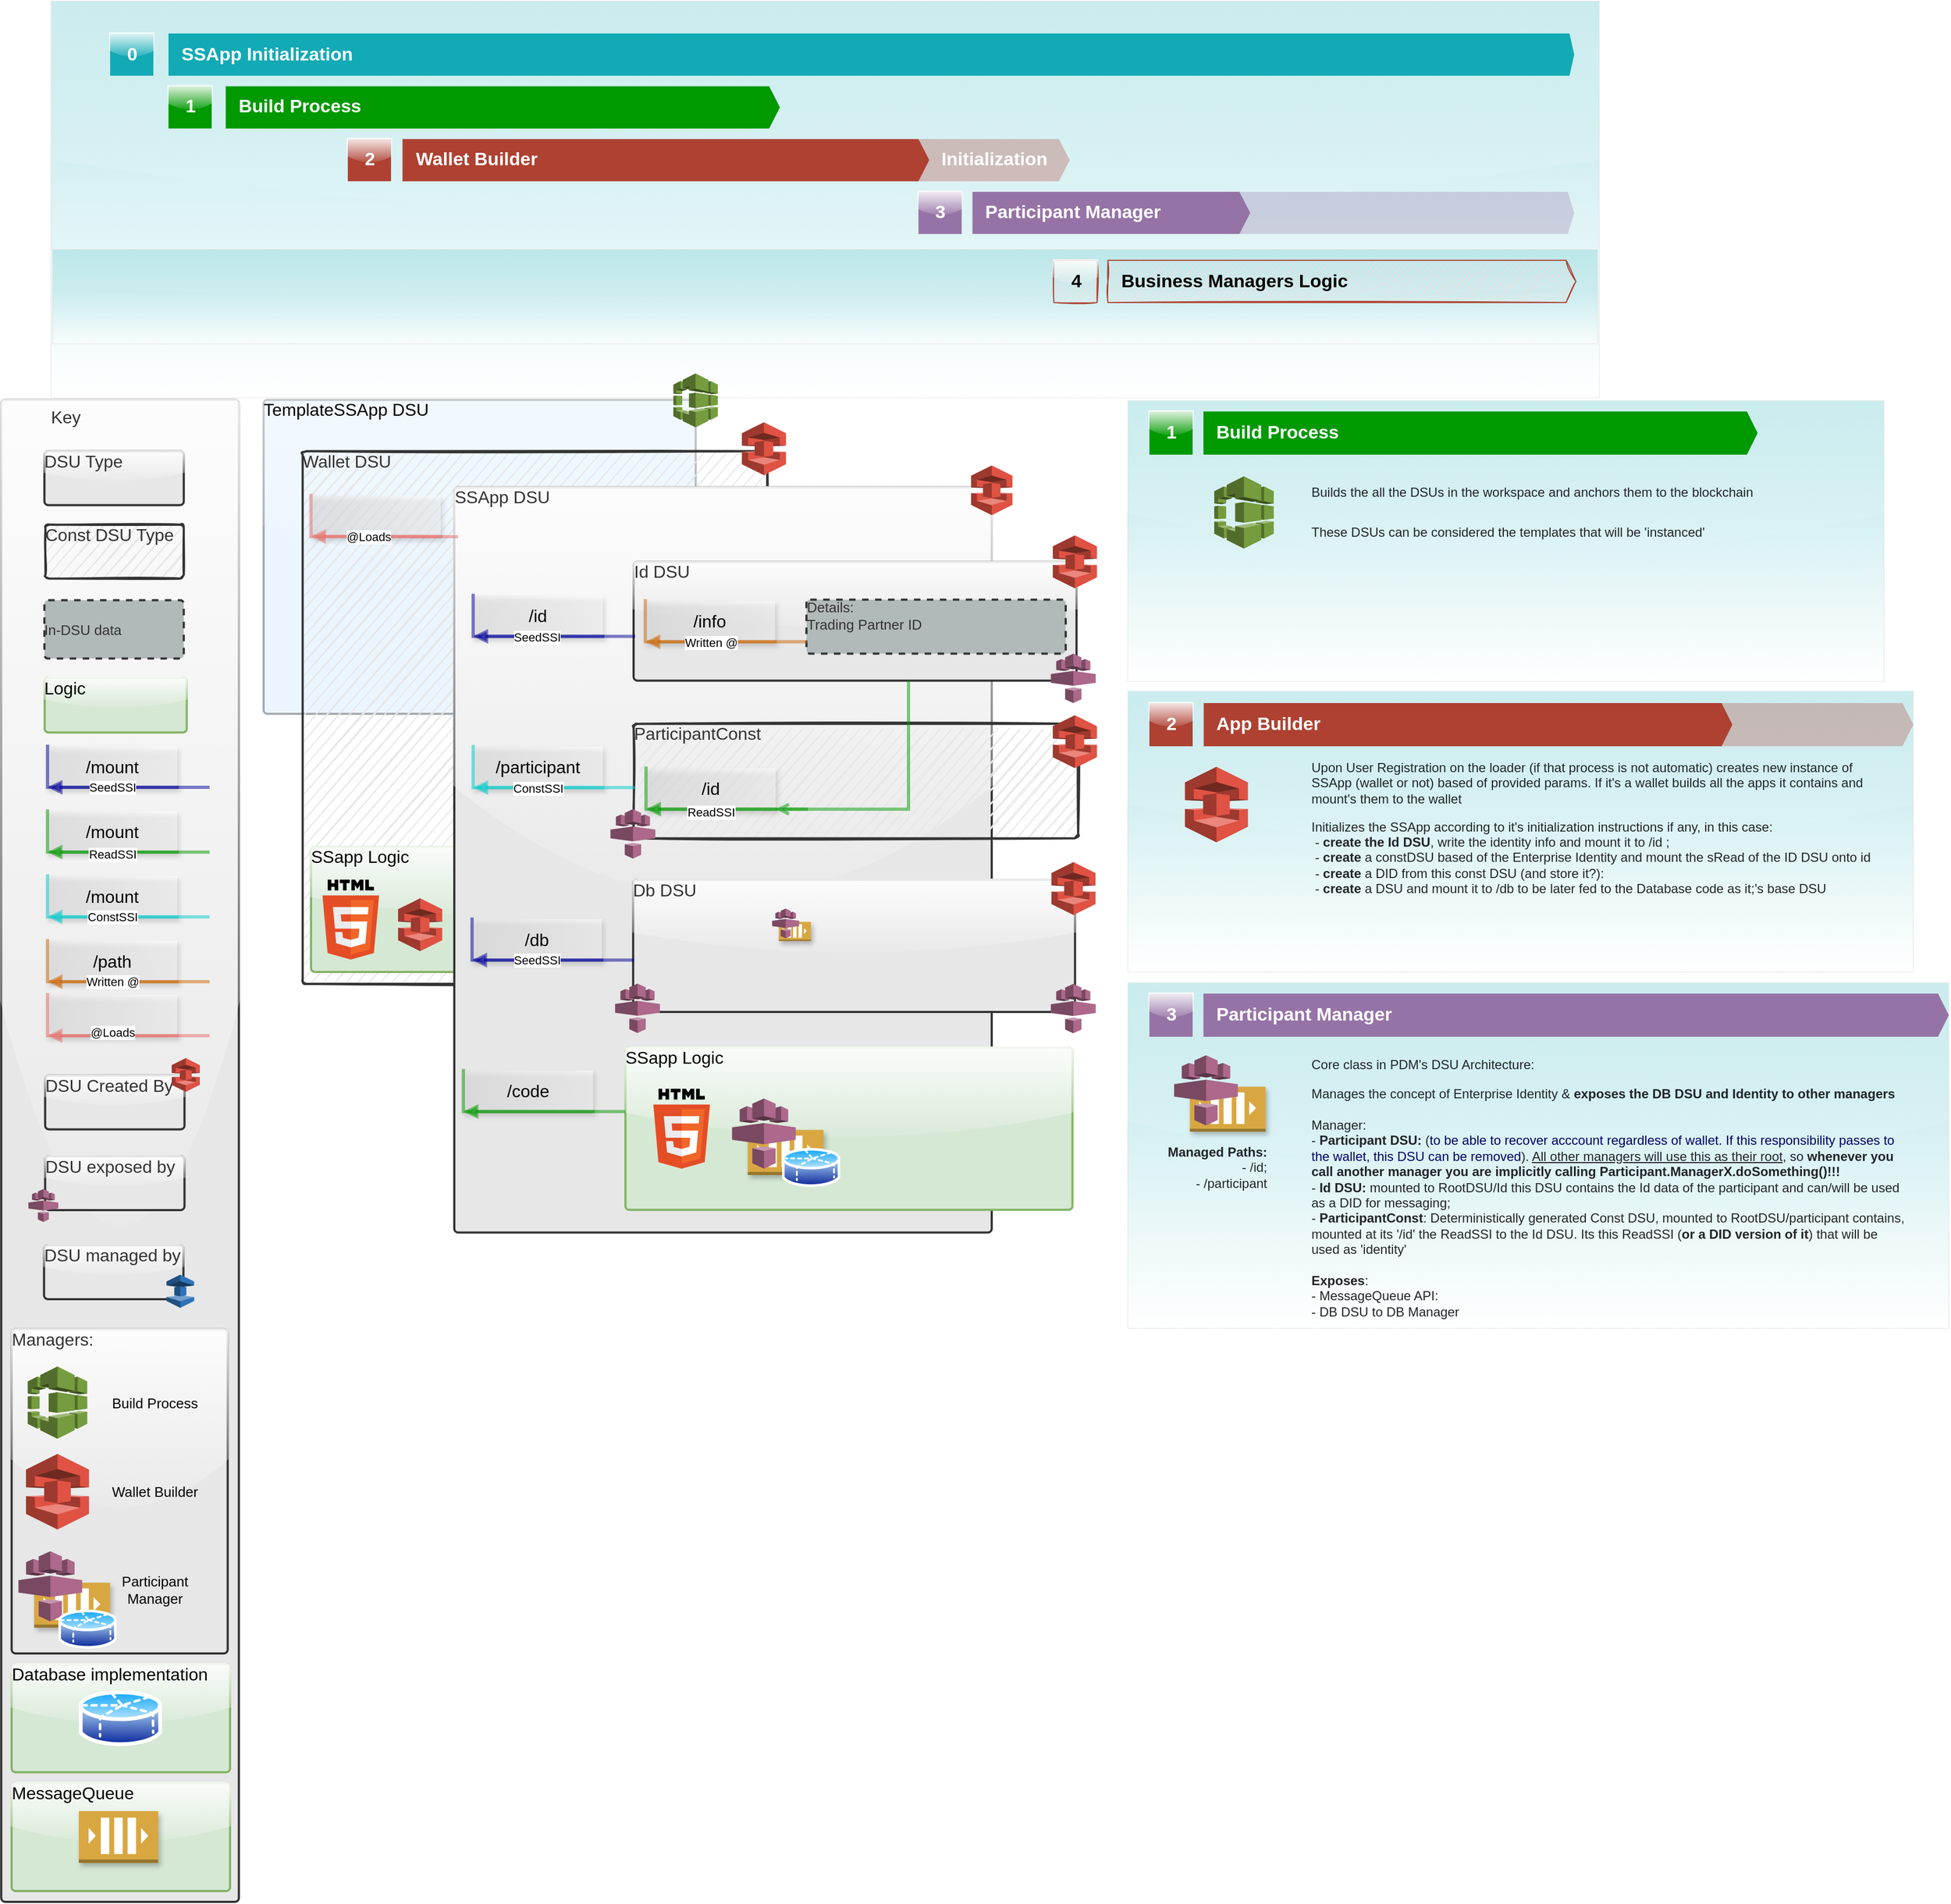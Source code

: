 <mxfile version="14.6.13" type="device" pages="4"><diagram name="BaseSSAppArchitecture" id="Xf-jOlkm8tfCnfMtdGlq"><mxGraphModel dx="8715" dy="-8691" grid="1" gridSize="10" guides="1" tooltips="1" connect="1" arrows="1" fold="1" page="1" pageScale="1" pageWidth="827" pageHeight="1169" math="0" shadow="0"><root><mxCell id="nqz6M8-BOtPYxEPebAR0-0"/><mxCell id="nqz6M8-BOtPYxEPebAR0-1" parent="nqz6M8-BOtPYxEPebAR0-0"/><UserObject label="TemplateSSApp DSU" lucidchartObjectId="eYhP0L-3wuF6" id="UG0SQGtuAsUWm9lDHOU--0"><mxCell style="html=1;overflow=block;whiteSpace=wrap;whiteSpace=wrap;fontSize=16;align=left;spacing=7;verticalAlign=top;strokeColor=#36393d;strokeOpacity=100;fillOpacity=100;rounded=1;absoluteArcSize=1;arcSize=7;fillColor=#cce5ff;strokeWidth=2;sketch=0;shadow=0;glass=1;opacity=40;" parent="nqz6M8-BOtPYxEPebAR0-1" vertex="1" zOrder="118068035"><mxGeometry x="-6470" y="10219.25" width="400" height="290.75" as="geometry"/></mxCell></UserObject><UserObject label="Wallet DSU" lucidchartObjectId="eYhP0L-3wuF6" id="Q-De3raO_eEG7qS-kjSD-71"><mxCell style="html=1;overflow=block;whiteSpace=wrap;whiteSpace=wrap;fontSize=16;fontColor=#333333;align=left;spacing=7;verticalAlign=top;strokeColor=#333333;strokeOpacity=100;fillOpacity=100;rounded=1;absoluteArcSize=1;arcSize=7;fillColor=#e7e7e7;strokeWidth=2;sketch=1;" parent="nqz6M8-BOtPYxEPebAR0-1" vertex="1" zOrder="118068035"><mxGeometry x="-6433.82" y="10266.75" width="430" height="493.25" as="geometry"/></mxCell></UserObject><UserObject label="SSapp Logic" lucidchartObjectId="eYhP0L-3wuF6" id="Q-De3raO_eEG7qS-kjSD-212"><mxCell style="html=1;overflow=block;whiteSpace=wrap;whiteSpace=wrap;fontSize=16;align=left;spacing=7;verticalAlign=top;strokeColor=#82b366;strokeOpacity=100;fillOpacity=100;rounded=1;absoluteArcSize=1;arcSize=7;fillColor=#d5e8d4;strokeWidth=2;sketch=0;shadow=0;glass=1;" parent="nqz6M8-BOtPYxEPebAR0-1" vertex="1" zOrder="118068035"><mxGeometry x="-6426.09" y="10633.38" width="384.28" height="115.62" as="geometry"/></mxCell></UserObject><UserObject label="" lucidchartObjectId="eYhPHDbVkJ8U" id="Q-De3raO_eEG7qS-kjSD-11"><mxCell style="html=1;overflow=block;whiteSpace=wrap;whiteSpace=wrap;fontSize=16;fontColor=#333333;align=left;spacing=7;verticalAlign=top;strokeColor=#333333;strokeOpacity=100;fillOpacity=100;rounded=1;absoluteArcSize=1;arcSize=7;fillColor=#e7e7e7;strokeWidth=2;glass=1;" parent="nqz6M8-BOtPYxEPebAR0-1" vertex="1" zOrder="118067631"><mxGeometry x="-6712.88" y="10219.25" width="220" height="1390.75" as="geometry"/></mxCell></UserObject><UserObject label="In-DSU data" lucidchartObjectId="eYhPf7WsH~.m" id="Q-De3raO_eEG7qS-kjSD-12"><mxCell style="html=1;overflow=block;whiteSpace=wrap;whiteSpace=wrap;fontSize=13;fontColor=#333333;align=center;align=left;spacing=7;verticalAlign=middle;strokeColor=#333333;strokeOpacity=100;fillOpacity=100;rounded=1;absoluteArcSize=1;arcSize=7;fillColor=#b2b9ba;strokeWidth=2;dashed=1;" parent="nqz6M8-BOtPYxEPebAR0-1" vertex="1" zOrder="118068037"><mxGeometry x="-6672.88" y="10404.75" width="129" height="54" as="geometry"/></mxCell></UserObject><mxCell id="Q-De3raO_eEG7qS-kjSD-13" value="&lt;font style=&quot;font-size: 16px&quot;&gt;Key&lt;/font&gt;" style="text;html=1;strokeColor=none;fillColor=none;align=center;verticalAlign=middle;whiteSpace=wrap;rounded=0;dashed=1;fontSize=13;fontColor=#333333;" parent="nqz6M8-BOtPYxEPebAR0-1" vertex="1"><mxGeometry x="-6672.88" y="10224.75" width="40" height="20" as="geometry"/></mxCell><UserObject label="DSU Type" lucidchartObjectId="eYhPHDbVkJ8U" id="Q-De3raO_eEG7qS-kjSD-14"><mxCell style="html=1;overflow=block;whiteSpace=wrap;whiteSpace=wrap;fontSize=16;fontColor=#333333;align=left;spacing=7;verticalAlign=top;strokeColor=#333333;strokeOpacity=100;fillOpacity=100;rounded=1;absoluteArcSize=1;arcSize=7;fillColor=#e7e7e7;strokeWidth=2;glass=1;" parent="nqz6M8-BOtPYxEPebAR0-1" vertex="1" zOrder="118067631"><mxGeometry x="-6672.88" y="10266.75" width="129" height="50" as="geometry"/></mxCell></UserObject><UserObject label="Const DSU Type" lucidchartObjectId="eYhPHDbVkJ8U" id="Q-De3raO_eEG7qS-kjSD-15"><mxCell style="html=1;overflow=block;whiteSpace=wrap;whiteSpace=wrap;fontSize=16;fontColor=#333333;align=left;spacing=7;verticalAlign=top;strokeColor=#333333;strokeOpacity=100;fillOpacity=100;rounded=1;absoluteArcSize=1;arcSize=7;fillColor=#e7e7e7;strokeWidth=2;sketch=1;" parent="nqz6M8-BOtPYxEPebAR0-1" vertex="1" zOrder="118067631"><mxGeometry x="-6671.88" y="10334.75" width="128" height="50" as="geometry"/></mxCell></UserObject><mxCell id="Q-De3raO_eEG7qS-kjSD-16" value="" style="group" parent="nqz6M8-BOtPYxEPebAR0-1" vertex="1" connectable="0"><mxGeometry x="-6670" y="10600" width="150" height="38" as="geometry"/></mxCell><mxCell id="Q-De3raO_eEG7qS-kjSD-17" value="/mount" style="shape=partialRectangle;whiteSpace=wrap;html=1;bottom=1;right=0;rounded=1;shadow=1;glass=1;labelBackgroundColor=none;sketch=0;strokeWidth=3;fontSize=16;top=0;gradientDirection=west;gradientColor=#E6E6E6;opacity=50;strokeColor=#009900;" parent="Q-De3raO_eEG7qS-kjSD-16" vertex="1"><mxGeometry width="120" height="38" as="geometry"/></mxCell><mxCell id="Q-De3raO_eEG7qS-kjSD-18" value="" style="endArrow=none;html=1;fontSize=16;startArrow=block;startFill=1;rounded=0;strokeWidth=3;opacity=50;exitX=0;exitY=1;exitDx=0;exitDy=0;strokeColor=#009900;" parent="Q-De3raO_eEG7qS-kjSD-16" source="Q-De3raO_eEG7qS-kjSD-17" edge="1"><mxGeometry width="50" height="50" as="geometry"><mxPoint x="120" y="38" as="sourcePoint"/><mxPoint x="150" y="38" as="targetPoint"/></mxGeometry></mxCell><mxCell id="Q-De3raO_eEG7qS-kjSD-19" value="ReadSSI" style="edgeLabel;html=1;align=center;verticalAlign=middle;resizable=0;points=[];fontSize=11;" parent="Q-De3raO_eEG7qS-kjSD-18" vertex="1" connectable="0"><mxGeometry relative="1" as="geometry"><mxPoint x="-15" y="2" as="offset"/></mxGeometry></mxCell><mxCell id="Q-De3raO_eEG7qS-kjSD-20" value="" style="group" parent="nqz6M8-BOtPYxEPebAR0-1" vertex="1" connectable="0"><mxGeometry x="-6670" y="10660" width="150" height="38" as="geometry"/></mxCell><mxCell id="Q-De3raO_eEG7qS-kjSD-21" value="/mount" style="shape=partialRectangle;whiteSpace=wrap;html=1;bottom=1;right=0;rounded=1;shadow=1;glass=1;labelBackgroundColor=none;sketch=0;strokeWidth=3;fontSize=16;top=0;gradientDirection=west;gradientColor=#E6E6E6;opacity=50;strokeColor=#00CCCC;" parent="Q-De3raO_eEG7qS-kjSD-20" vertex="1"><mxGeometry width="120" height="38" as="geometry"/></mxCell><mxCell id="Q-De3raO_eEG7qS-kjSD-22" value="" style="endArrow=none;html=1;fontSize=16;startArrow=block;startFill=1;rounded=0;strokeWidth=3;opacity=50;exitX=0;exitY=1;exitDx=0;exitDy=0;strokeColor=#00CCCC;" parent="Q-De3raO_eEG7qS-kjSD-20" source="Q-De3raO_eEG7qS-kjSD-21" edge="1"><mxGeometry width="50" height="50" as="geometry"><mxPoint x="120" y="38" as="sourcePoint"/><mxPoint x="150" y="38" as="targetPoint"/></mxGeometry></mxCell><mxCell id="Q-De3raO_eEG7qS-kjSD-23" value="ConstSSI" style="edgeLabel;html=1;align=center;verticalAlign=middle;resizable=0;points=[];fontSize=11;" parent="Q-De3raO_eEG7qS-kjSD-22" vertex="1" connectable="0"><mxGeometry relative="1" as="geometry"><mxPoint x="-15" as="offset"/></mxGeometry></mxCell><mxCell id="Q-De3raO_eEG7qS-kjSD-24" value="" style="group" parent="nqz6M8-BOtPYxEPebAR0-1" vertex="1" connectable="0"><mxGeometry x="-6670" y="10540" width="150" height="38" as="geometry"/></mxCell><mxCell id="Q-De3raO_eEG7qS-kjSD-25" value="/mount" style="shape=partialRectangle;whiteSpace=wrap;html=1;bottom=1;right=0;rounded=1;shadow=1;glass=1;labelBackgroundColor=none;sketch=0;strokeWidth=3;fontSize=16;top=0;gradientDirection=west;gradientColor=#E6E6E6;opacity=50;strokeColor=#000099;" parent="Q-De3raO_eEG7qS-kjSD-24" vertex="1"><mxGeometry width="120" height="38" as="geometry"/></mxCell><mxCell id="Q-De3raO_eEG7qS-kjSD-26" value="" style="endArrow=none;html=1;fontSize=16;startArrow=block;startFill=1;strokeColor=#000099;rounded=0;strokeWidth=3;opacity=50;exitX=0;exitY=1;exitDx=0;exitDy=0;" parent="Q-De3raO_eEG7qS-kjSD-24" source="Q-De3raO_eEG7qS-kjSD-25" edge="1"><mxGeometry width="50" height="50" as="geometry"><mxPoint x="120" y="38" as="sourcePoint"/><mxPoint x="150" y="38" as="targetPoint"/></mxGeometry></mxCell><mxCell id="Q-De3raO_eEG7qS-kjSD-27" value="SeedSSI" style="edgeLabel;html=1;align=center;verticalAlign=middle;resizable=0;points=[];fontSize=11;" parent="Q-De3raO_eEG7qS-kjSD-26" vertex="1" connectable="0"><mxGeometry relative="1" as="geometry"><mxPoint x="-15" as="offset"/></mxGeometry></mxCell><mxCell id="Q-De3raO_eEG7qS-kjSD-28" value="" style="group" parent="nqz6M8-BOtPYxEPebAR0-1" vertex="1" connectable="0"><mxGeometry x="-6670" y="10720" width="150" height="38" as="geometry"/></mxCell><mxCell id="Q-De3raO_eEG7qS-kjSD-29" value="/path" style="shape=partialRectangle;whiteSpace=wrap;html=1;bottom=1;right=0;rounded=1;shadow=1;glass=1;labelBackgroundColor=none;sketch=0;strokeWidth=3;fontSize=16;top=0;gradientDirection=west;gradientColor=#E6E6E6;opacity=50;strokeColor=#CC6600;" parent="Q-De3raO_eEG7qS-kjSD-28" vertex="1"><mxGeometry width="120" height="38" as="geometry"/></mxCell><mxCell id="Q-De3raO_eEG7qS-kjSD-30" value="" style="endArrow=none;html=1;fontSize=16;startArrow=block;startFill=1;rounded=0;strokeWidth=3;opacity=50;exitX=0;exitY=1;exitDx=0;exitDy=0;strokeColor=#CC6600;" parent="Q-De3raO_eEG7qS-kjSD-28" source="Q-De3raO_eEG7qS-kjSD-29" edge="1"><mxGeometry width="50" height="50" as="geometry"><mxPoint x="120" y="38" as="sourcePoint"/><mxPoint x="150" y="38" as="targetPoint"/></mxGeometry></mxCell><mxCell id="Q-De3raO_eEG7qS-kjSD-31" value="Written @" style="edgeLabel;html=1;align=center;verticalAlign=middle;resizable=0;points=[];fontSize=11;" parent="Q-De3raO_eEG7qS-kjSD-30" vertex="1" connectable="0"><mxGeometry relative="1" as="geometry"><mxPoint x="-15" as="offset"/></mxGeometry></mxCell><mxCell id="Q-De3raO_eEG7qS-kjSD-32" value="" style="group" parent="nqz6M8-BOtPYxEPebAR0-1" vertex="1" connectable="0"><mxGeometry x="-6670" y="10770" width="150" height="38" as="geometry"/></mxCell><mxCell id="Q-De3raO_eEG7qS-kjSD-33" value="" style="shape=partialRectangle;whiteSpace=wrap;html=1;bottom=1;right=0;rounded=1;shadow=1;glass=1;labelBackgroundColor=none;sketch=0;strokeWidth=3;fontSize=16;top=0;gradientDirection=west;gradientColor=#E6E6E6;opacity=50;strokeColor=#EA6B66;" parent="Q-De3raO_eEG7qS-kjSD-32" vertex="1"><mxGeometry width="120" height="38" as="geometry"/></mxCell><mxCell id="Q-De3raO_eEG7qS-kjSD-34" value="" style="endArrow=none;html=1;fontSize=16;startArrow=block;startFill=1;rounded=0;strokeWidth=3;opacity=50;exitX=0;exitY=1;exitDx=0;exitDy=0;strokeColor=#EA6B66;" parent="Q-De3raO_eEG7qS-kjSD-32" source="Q-De3raO_eEG7qS-kjSD-33" edge="1"><mxGeometry width="50" height="50" as="geometry"><mxPoint x="120" y="38" as="sourcePoint"/><mxPoint x="150" y="38" as="targetPoint"/></mxGeometry></mxCell><mxCell id="Q-De3raO_eEG7qS-kjSD-35" value="@Loads" style="edgeLabel;html=1;align=center;verticalAlign=middle;resizable=0;points=[];fontSize=11;" parent="Q-De3raO_eEG7qS-kjSD-34" vertex="1" connectable="0"><mxGeometry relative="1" as="geometry"><mxPoint x="-15" y="-3" as="offset"/></mxGeometry></mxCell><UserObject label="Managers:&lt;br&gt;" lucidchartObjectId="eYhPHDbVkJ8U" id="Q-De3raO_eEG7qS-kjSD-38"><mxCell style="html=1;overflow=block;whiteSpace=wrap;whiteSpace=wrap;fontSize=16;fontColor=#333333;align=left;spacing=7;verticalAlign=top;strokeColor=#333333;strokeOpacity=100;fillOpacity=100;rounded=1;absoluteArcSize=1;arcSize=7;fillColor=#e7e7e7;strokeWidth=2;glass=1;" parent="nqz6M8-BOtPYxEPebAR0-1" vertex="1" zOrder="118067631"><mxGeometry x="-6703.22" y="11079.75" width="200" height="300.25" as="geometry"/></mxCell></UserObject><UserObject label="DSU Created By" lucidchartObjectId="eYhPHDbVkJ8U" id="Q-De3raO_eEG7qS-kjSD-40"><mxCell style="html=1;overflow=block;whiteSpace=wrap;whiteSpace=wrap;fontSize=16;fontColor=#333333;align=left;spacing=7;verticalAlign=top;strokeColor=#333333;strokeOpacity=100;fillOpacity=100;rounded=1;absoluteArcSize=1;arcSize=7;fillColor=#e7e7e7;strokeWidth=2;glass=1;" parent="nqz6M8-BOtPYxEPebAR0-1" vertex="1" zOrder="118067631"><mxGeometry x="-6672.22" y="10844.75" width="129" height="50" as="geometry"/></mxCell></UserObject><mxCell id="Q-De3raO_eEG7qS-kjSD-41" value="Build Process" style="text;html=1;strokeColor=none;fillColor=none;align=center;verticalAlign=middle;whiteSpace=wrap;rounded=0;shadow=0;glass=1;labelBackgroundColor=none;sketch=0;fontSize=13;" parent="nqz6M8-BOtPYxEPebAR0-1" vertex="1"><mxGeometry x="-6613.22" y="11137.75" width="84.51" height="20" as="geometry"/></mxCell><mxCell id="Q-De3raO_eEG7qS-kjSD-46" value="Wallet Builder" style="text;html=1;strokeColor=none;fillColor=none;align=center;verticalAlign=middle;whiteSpace=wrap;rounded=0;shadow=0;glass=1;labelBackgroundColor=none;sketch=0;fontSize=13;" parent="nqz6M8-BOtPYxEPebAR0-1" vertex="1"><mxGeometry x="-6613.22" y="11220.25" width="84.51" height="20" as="geometry"/></mxCell><mxCell id="Q-De3raO_eEG7qS-kjSD-47" value="Participant Manager" style="text;html=1;strokeColor=none;fillColor=none;align=center;verticalAlign=middle;whiteSpace=wrap;rounded=0;shadow=0;glass=1;labelBackgroundColor=none;sketch=0;fontSize=13;" parent="nqz6M8-BOtPYxEPebAR0-1" vertex="1"><mxGeometry x="-6613.22" y="11310.75" width="84.51" height="20" as="geometry"/></mxCell><mxCell id="Q-De3raO_eEG7qS-kjSD-48" value="" style="outlineConnect=0;dashed=0;verticalLabelPosition=bottom;verticalAlign=top;align=center;html=1;shape=mxgraph.aws3.codebuild;fillColor=#759C3E;gradientColor=none;rounded=1;shadow=0;glass=1;labelBackgroundColor=none;sketch=0;strokeColor=#CCCCCC;strokeWidth=2;fontSize=13;" parent="nqz6M8-BOtPYxEPebAR0-1" vertex="1"><mxGeometry x="-6688.33" y="11114.25" width="55.11" height="67" as="geometry"/></mxCell><mxCell id="Q-De3raO_eEG7qS-kjSD-51" value="" style="outlineConnect=0;dashed=0;verticalLabelPosition=bottom;verticalAlign=top;align=center;html=1;shape=mxgraph.aws3.snowball;fillColor=#E05243;gradientColor=none;rounded=1;shadow=0;glass=1;labelBackgroundColor=none;sketch=0;strokeColor=#CCCCCC;strokeWidth=2;fontSize=13;" parent="nqz6M8-BOtPYxEPebAR0-1" vertex="1"><mxGeometry x="-6689.94" y="11195.25" width="58.33" height="70" as="geometry"/></mxCell><mxCell id="Q-De3raO_eEG7qS-kjSD-53" value="" style="rounded=0;whiteSpace=wrap;html=1;shadow=0;glass=1;labelBackgroundColor=none;comic=0;sketch=0;sketchStyle=rough;strokeColor=#CCCCCC;strokeWidth=1;fillColor=#12AAB5;gradientColor=#ffffff;fontSize=13;opacity=30;align=center;container=1;" parent="nqz6M8-BOtPYxEPebAR0-1" vertex="1"><mxGeometry x="-6666.77" y="9850" width="1433.2" height="367.273" as="geometry"><mxRectangle x="-6666.77" y="9850" width="1426.77" height="240" as="alternateBounds"/></mxGeometry></mxCell><mxCell id="Q-De3raO_eEG7qS-kjSD-261" value="1" style="html=1;strokeColor=none;shadow=0;fontSize=17;fontColor=#FFFFFF;align=center;fontStyle=1;rounded=0;glass=1;labelBackgroundColor=none;sketch=0;fillColor=#009900;" parent="Q-De3raO_eEG7qS-kjSD-53" vertex="1"><mxGeometry x="108.74" y="78.866" width="40" height="39.091" as="geometry"/></mxCell><mxCell id="Q-De3raO_eEG7qS-kjSD-262" value="SSApp Initialization" style="shape=mxgraph.infographic.ribbonSimple;notch1=0;notch2=4.37;notch=0;html=1;strokeColor=none;shadow=0;fontSize=17;fontColor=#FFFFFF;align=left;spacingLeft=10;fontStyle=1;rounded=1;glass=1;labelBackgroundColor=none;sketch=0;fillColor=#12AAB5;" parent="Q-De3raO_eEG7qS-kjSD-53" vertex="1"><mxGeometry x="108.74" y="30" width="1301.26" height="39.09" as="geometry"/></mxCell><mxCell id="Q-De3raO_eEG7qS-kjSD-263" value="2" style="html=1;fillColor=#AE4132;strokeColor=none;shadow=0;fontSize=17;fontColor=#FFFFFF;align=center;fontStyle=1;rounded=0;glass=1;labelBackgroundColor=none;sketch=0;" parent="Q-De3raO_eEG7qS-kjSD-53" vertex="1"><mxGeometry x="274.74" y="127.73" width="40" height="39.091" as="geometry"/></mxCell><mxCell id="Q-De3raO_eEG7qS-kjSD-265" value="0" style="html=1;fillColor=#12AAB5;strokeColor=none;shadow=0;fontSize=17;fontColor=#FFFFFF;align=center;fontStyle=1;rounded=0;glass=1;labelBackgroundColor=none;sketch=0;" parent="Q-De3raO_eEG7qS-kjSD-53" vertex="1"><mxGeometry x="54.74" y="30.003" width="40" height="39.091" as="geometry"/></mxCell><mxCell id="Q-De3raO_eEG7qS-kjSD-266" value="Build Process" style="shape=mxgraph.infographic.ribbonSimple;notch1=0;notch2=10;notch=0;html=1;strokeColor=none;shadow=0;fontSize=17;fontColor=#FFFFFF;align=left;spacingLeft=10;fontStyle=1;rounded=1;glass=1;labelBackgroundColor=none;sketch=0;fillColor=#009900;comic=0;treeMoving=0;treeFolding=0;container=0;" parent="Q-De3raO_eEG7qS-kjSD-53" vertex="1"><mxGeometry x="161.72" y="78.866" width="513.02" height="39.091" as="geometry"/></mxCell><mxCell id="Q-De3raO_eEG7qS-kjSD-267" value="Wallet Builder" style="shape=mxgraph.infographic.ribbonSimple;notch1=0;notch2=10;notch=0;html=1;strokeColor=none;shadow=0;fontSize=17;fontColor=#FFFFFF;align=left;spacingLeft=10;fontStyle=1;rounded=1;glass=1;labelBackgroundColor=none;sketch=0;fillColor=#AE4132;" parent="Q-De3raO_eEG7qS-kjSD-53" vertex="1"><mxGeometry x="325.37" y="127.73" width="487.6" height="39.09" as="geometry"/></mxCell><mxCell id="Q-De3raO_eEG7qS-kjSD-268" value="&amp;nbsp; Initialization" style="shape=mxgraph.infographic.ribbonSimple;notch1=8;notch2=10;notch=0;html=1;strokeColor=none;shadow=0;fontSize=17;fontColor=#FFFFFF;align=left;spacingLeft=10;fontStyle=1;rounded=1;glass=1;labelBackgroundColor=none;sketch=0;fillColor=#AE4132;opacity=30;" parent="Q-De3raO_eEG7qS-kjSD-53" vertex="1"><mxGeometry x="802.97" y="127.73" width="140" height="39.09" as="geometry"/></mxCell><mxCell id="Q-De3raO_eEG7qS-kjSD-269" value="3" style="html=1;strokeColor=none;shadow=0;fontSize=17;fontColor=#FFFFFF;align=center;fontStyle=1;rounded=0;glass=1;labelBackgroundColor=none;sketch=0;fillColor=#9673A6;" parent="Q-De3raO_eEG7qS-kjSD-53" vertex="1"><mxGeometry x="802.97" y="176.594" width="40" height="39.091" as="geometry"/></mxCell><mxCell id="Q-De3raO_eEG7qS-kjSD-272" value="" style="shape=mxgraph.infographic.ribbonSimple;notch1=0;notch2=5.9;notch=0;html=1;shadow=0;fontSize=17;align=left;spacingLeft=10;fontStyle=1;rounded=1;glass=1;labelBackgroundColor=none;sketch=0;strokeColor=none;fillColor=#9673A6;opacity=30;" parent="Q-De3raO_eEG7qS-kjSD-53" vertex="1"><mxGeometry x="1086.77" y="176.59" width="323.23" height="39.09" as="geometry"/></mxCell><mxCell id="Q-De3raO_eEG7qS-kjSD-264" value="Participant Manager" style="shape=mxgraph.infographic.ribbonSimple;notch1=0;notch2=10;notch=0;html=1;strokeColor=none;shadow=0;fontSize=17;fontColor=#FFFFFF;align=left;spacingLeft=10;fontStyle=1;rounded=1;glass=1;labelBackgroundColor=none;sketch=0;fillColor=#9673A6;" parent="Q-De3raO_eEG7qS-kjSD-53" vertex="1"><mxGeometry x="852.97" y="176.594" width="257.12" height="39.091" as="geometry"/></mxCell><mxCell id="Q-De3raO_eEG7qS-kjSD-65" value="" style="group" parent="Q-De3raO_eEG7qS-kjSD-53" vertex="1" connectable="0"><mxGeometry x="1.6" y="230" width="1430" height="87.273" as="geometry"/></mxCell><mxCell id="Q-De3raO_eEG7qS-kjSD-66" value="" style="rounded=0;whiteSpace=wrap;html=1;shadow=0;glass=1;labelBackgroundColor=none;comic=0;sketch=0;sketchStyle=rough;strokeColor=#CCCCCC;strokeWidth=1;fillColor=#12AAB5;gradientColor=#ffffff;fontSize=13;opacity=30;align=center;container=1;" parent="Q-De3raO_eEG7qS-kjSD-65" vertex="1"><mxGeometry width="1430" height="87.273" as="geometry"><mxRectangle width="80" height="60" as="alternateBounds"/></mxGeometry></mxCell><mxCell id="Q-De3raO_eEG7qS-kjSD-259" value="4" style="html=1;fillColor=#fad9d5;strokeColor=#ae4132;shadow=0;fontSize=17;align=center;fontStyle=1;rounded=0;glass=1;labelBackgroundColor=none;sketch=1;" parent="Q-De3raO_eEG7qS-kjSD-66" vertex="1"><mxGeometry x="926.77" y="9.997" width="40" height="39.091" as="geometry"/></mxCell><mxCell id="Q-De3raO_eEG7qS-kjSD-260" value="Business Managers Logic" style="shape=mxgraph.infographic.ribbonSimple;notch1=0;notch2=9.23;notch=0;html=1;strokeColor=#ae4132;shadow=0;fontSize=17;align=left;spacingLeft=10;fontStyle=1;rounded=1;glass=1;labelBackgroundColor=none;sketch=1;fillColor=#fad9d5;container=0;collapsible=0;expand=0;" parent="Q-De3raO_eEG7qS-kjSD-66" vertex="1"><mxGeometry x="976.74" y="10" width="433.26" height="39.09" as="geometry"><mxRectangle x="-5831.53" y="7790" width="190" height="30" as="alternateBounds"/></mxGeometry></mxCell><UserObject label="SSApp DSU" lucidchartObjectId="eYhP0L-3wuF6" id="Q-De3raO_eEG7qS-kjSD-72"><mxCell style="html=1;overflow=block;whiteSpace=wrap;whiteSpace=wrap;fontSize=16;fontColor=#333333;align=left;spacing=7;verticalAlign=top;strokeColor=#333333;strokeOpacity=100;fillOpacity=100;rounded=1;absoluteArcSize=1;arcSize=7;fillColor=#e7e7e7;strokeWidth=2;sketch=0;shadow=0;glass=1;" parent="nqz6M8-BOtPYxEPebAR0-1" vertex="1" zOrder="118068035"><mxGeometry x="-6293.47" y="10300.25" width="497.5" height="690" as="geometry"/></mxCell></UserObject><UserObject label="ParticipantConst" lucidchartObjectId="eYhP0L-3wuF6" id="Q-De3raO_eEG7qS-kjSD-74"><mxCell style="html=1;overflow=block;whiteSpace=wrap;whiteSpace=wrap;fontSize=16;fontColor=#333333;align=left;spacing=7;verticalAlign=top;strokeColor=#333333;strokeOpacity=100;fillOpacity=100;rounded=1;absoluteArcSize=1;arcSize=7;fillColor=#e7e7e7;strokeWidth=2;sketch=1;" parent="nqz6M8-BOtPYxEPebAR0-1" vertex="1" zOrder="118068035"><mxGeometry x="-6127.48" y="10519.25" width="411.5" height="106" as="geometry"/></mxCell></UserObject><mxCell id="Q-De3raO_eEG7qS-kjSD-75" value="" style="group" parent="nqz6M8-BOtPYxEPebAR0-1" vertex="1" connectable="0"><mxGeometry x="-5964.38" y="10359" width="508.25" height="110" as="geometry"/></mxCell><UserObject label="Id DSU" lucidchartObjectId="eYhP0L-3wuF6" id="Q-De3raO_eEG7qS-kjSD-76"><mxCell style="html=1;overflow=block;whiteSpace=wrap;whiteSpace=wrap;fontSize=16;fontColor=#333333;align=left;spacing=7;verticalAlign=top;strokeColor=#333333;strokeOpacity=100;fillOpacity=100;rounded=1;absoluteArcSize=1;arcSize=7;fillColor=#e7e7e7;strokeWidth=2;sketch=0;shadow=0;glass=1;" parent="Q-De3raO_eEG7qS-kjSD-75" vertex="1" zOrder="118068035"><mxGeometry x="-163.1" y="10.25" width="410" height="110" as="geometry"/></mxCell></UserObject><UserObject label="&lt;div&gt;&lt;div&gt;Details:&lt;br&gt;Trading Partner ID&lt;/div&gt;&lt;div&gt;&lt;br&gt;&lt;/div&gt;&lt;/div&gt;&lt;div&gt;&lt;/div&gt;" lucidchartObjectId="eYhPf7WsH~.m" id="Q-De3raO_eEG7qS-kjSD-77"><mxCell style="html=1;overflow=block;whiteSpace=wrap;whiteSpace=wrap;fontSize=13;fontColor=#333333;align=center;align=left;spacing=7;verticalAlign=top;strokeColor=#333333;strokeOpacity=100;fillOpacity=100;rounded=1;absoluteArcSize=1;arcSize=7;fillColor=#b2b9ba;strokeWidth=2;dashed=1;" parent="Q-De3raO_eEG7qS-kjSD-75" vertex="1" zOrder="118068037"><mxGeometry x="-3.1" y="45.25" width="240" height="50" as="geometry"/></mxCell></UserObject><mxCell id="Q-De3raO_eEG7qS-kjSD-78" value="" style="group" parent="Q-De3raO_eEG7qS-kjSD-75" vertex="1" connectable="0"><mxGeometry x="-152.23" y="46.25" width="150" height="38" as="geometry"/></mxCell><mxCell id="Q-De3raO_eEG7qS-kjSD-79" value="/info" style="shape=partialRectangle;whiteSpace=wrap;html=1;bottom=1;right=0;rounded=1;shadow=1;glass=1;labelBackgroundColor=none;sketch=0;strokeWidth=3;fontSize=16;top=0;gradientDirection=west;gradientColor=#E6E6E6;opacity=50;strokeColor=#CC6600;" parent="Q-De3raO_eEG7qS-kjSD-78" vertex="1"><mxGeometry width="120" height="38" as="geometry"/></mxCell><mxCell id="Q-De3raO_eEG7qS-kjSD-80" value="" style="endArrow=none;html=1;fontSize=16;startArrow=block;startFill=1;rounded=0;strokeWidth=3;opacity=50;exitX=0;exitY=1;exitDx=0;exitDy=0;strokeColor=#CC6600;" parent="Q-De3raO_eEG7qS-kjSD-78" source="Q-De3raO_eEG7qS-kjSD-79" edge="1"><mxGeometry width="50" height="50" as="geometry"><mxPoint x="120" y="38" as="sourcePoint"/><mxPoint x="150" y="38" as="targetPoint"/></mxGeometry></mxCell><mxCell id="Q-De3raO_eEG7qS-kjSD-81" value="Written @" style="edgeLabel;html=1;align=center;verticalAlign=middle;resizable=0;points=[];fontSize=11;" parent="Q-De3raO_eEG7qS-kjSD-80" vertex="1" connectable="0"><mxGeometry relative="1" as="geometry"><mxPoint x="-15" as="offset"/></mxGeometry></mxCell><mxCell id="Q-De3raO_eEG7qS-kjSD-82" value="" style="outlineConnect=0;dashed=0;verticalLabelPosition=bottom;verticalAlign=top;align=center;html=1;shape=mxgraph.aws3.gamelift;fillColor=#AD688B;gradientColor=none;rounded=1;shadow=0;glass=1;labelBackgroundColor=none;sketch=0;strokeColor=#000000;strokeWidth=2;fontSize=11;" parent="Q-De3raO_eEG7qS-kjSD-75" vertex="1"><mxGeometry x="223.16" y="95.25" width="41.52" height="45.75" as="geometry"/></mxCell><mxCell id="Q-De3raO_eEG7qS-kjSD-83" value="" style="group" parent="nqz6M8-BOtPYxEPebAR0-1" vertex="1" connectable="0"><mxGeometry x="-6426.09" y="10307.75" width="150" height="38" as="geometry"/></mxCell><mxCell id="Q-De3raO_eEG7qS-kjSD-84" value="" style="shape=partialRectangle;whiteSpace=wrap;html=1;bottom=1;right=0;rounded=1;shadow=1;glass=1;labelBackgroundColor=none;sketch=0;strokeWidth=3;fontSize=16;top=0;gradientDirection=west;gradientColor=#E6E6E6;opacity=50;strokeColor=#EA6B66;" parent="Q-De3raO_eEG7qS-kjSD-83" vertex="1"><mxGeometry width="120" height="38" as="geometry"/></mxCell><mxCell id="Q-De3raO_eEG7qS-kjSD-85" value="" style="endArrow=none;html=1;fontSize=16;startArrow=block;startFill=1;rounded=0;strokeWidth=3;opacity=50;exitX=0;exitY=1;exitDx=0;exitDy=0;strokeColor=#EA6B66;" parent="Q-De3raO_eEG7qS-kjSD-83" source="Q-De3raO_eEG7qS-kjSD-84" edge="1"><mxGeometry width="50" height="50" as="geometry"><mxPoint x="120" y="38" as="sourcePoint"/><mxPoint x="136.09" y="38.25" as="targetPoint"/></mxGeometry></mxCell><mxCell id="Q-De3raO_eEG7qS-kjSD-86" value="@Loads" style="edgeLabel;html=1;align=center;verticalAlign=middle;resizable=0;points=[];fontSize=11;" parent="Q-De3raO_eEG7qS-kjSD-85" vertex="1" connectable="0"><mxGeometry relative="1" as="geometry"><mxPoint x="-15" as="offset"/></mxGeometry></mxCell><mxCell id="Q-De3raO_eEG7qS-kjSD-91" value="" style="group" parent="nqz6M8-BOtPYxEPebAR0-1" vertex="1" connectable="0"><mxGeometry x="-6275.98" y="10400.25" width="150" height="38" as="geometry"/></mxCell><mxCell id="Q-De3raO_eEG7qS-kjSD-92" value="/id" style="shape=partialRectangle;whiteSpace=wrap;html=1;bottom=1;right=0;rounded=1;shadow=1;glass=1;labelBackgroundColor=none;sketch=0;strokeWidth=3;fontSize=16;top=0;gradientDirection=west;gradientColor=#E6E6E6;opacity=50;strokeColor=#000099;" parent="Q-De3raO_eEG7qS-kjSD-91" vertex="1"><mxGeometry width="120" height="38" as="geometry"/></mxCell><mxCell id="Q-De3raO_eEG7qS-kjSD-93" value="" style="endArrow=none;html=1;fontSize=16;startArrow=block;startFill=1;strokeColor=#000099;rounded=0;strokeWidth=3;opacity=50;exitX=0;exitY=1;exitDx=0;exitDy=0;" parent="Q-De3raO_eEG7qS-kjSD-91" source="Q-De3raO_eEG7qS-kjSD-92" edge="1"><mxGeometry width="50" height="50" as="geometry"><mxPoint x="120" y="38" as="sourcePoint"/><mxPoint x="150" y="38" as="targetPoint"/></mxGeometry></mxCell><mxCell id="Q-De3raO_eEG7qS-kjSD-94" value="SeedSSI" style="edgeLabel;html=1;align=center;verticalAlign=middle;resizable=0;points=[];fontSize=11;" parent="Q-De3raO_eEG7qS-kjSD-93" vertex="1" connectable="0"><mxGeometry relative="1" as="geometry"><mxPoint x="-16.02" as="offset"/></mxGeometry></mxCell><mxCell id="Q-De3raO_eEG7qS-kjSD-95" value="" style="group" parent="nqz6M8-BOtPYxEPebAR0-1" vertex="1" connectable="0"><mxGeometry x="-6275.98" y="10540.25" width="150" height="38" as="geometry"/></mxCell><mxCell id="Q-De3raO_eEG7qS-kjSD-96" value="/participant" style="shape=partialRectangle;whiteSpace=wrap;html=1;bottom=1;right=0;rounded=1;shadow=1;glass=1;labelBackgroundColor=none;sketch=0;strokeWidth=3;fontSize=16;top=0;gradientDirection=west;gradientColor=#E6E6E6;opacity=50;strokeColor=#00CCCC;" parent="Q-De3raO_eEG7qS-kjSD-95" vertex="1"><mxGeometry width="120" height="38" as="geometry"/></mxCell><mxCell id="Q-De3raO_eEG7qS-kjSD-97" value="" style="endArrow=none;html=1;fontSize=16;startArrow=block;startFill=1;rounded=0;strokeWidth=3;opacity=50;exitX=0;exitY=1;exitDx=0;exitDy=0;strokeColor=#00CCCC;" parent="Q-De3raO_eEG7qS-kjSD-95" source="Q-De3raO_eEG7qS-kjSD-96" edge="1"><mxGeometry width="50" height="50" as="geometry"><mxPoint x="120" y="38" as="sourcePoint"/><mxPoint x="150" y="38" as="targetPoint"/></mxGeometry></mxCell><mxCell id="Q-De3raO_eEG7qS-kjSD-98" value="ConstSSI" style="edgeLabel;html=1;align=center;verticalAlign=middle;resizable=0;points=[];fontSize=11;" parent="Q-De3raO_eEG7qS-kjSD-97" vertex="1" connectable="0"><mxGeometry relative="1" as="geometry"><mxPoint x="-15" as="offset"/></mxGeometry></mxCell><mxCell id="Q-De3raO_eEG7qS-kjSD-99" value="" style="group" parent="nqz6M8-BOtPYxEPebAR0-1" vertex="1" connectable="0"><mxGeometry x="-6115.98" y="10560.25" width="150" height="38" as="geometry"/></mxCell><mxCell id="Q-De3raO_eEG7qS-kjSD-100" value="/id" style="shape=partialRectangle;whiteSpace=wrap;html=1;bottom=1;right=0;rounded=1;shadow=1;glass=1;labelBackgroundColor=none;sketch=0;strokeWidth=3;fontSize=16;top=0;gradientDirection=west;gradientColor=#E6E6E6;opacity=50;strokeColor=#009900;" parent="Q-De3raO_eEG7qS-kjSD-99" vertex="1"><mxGeometry width="120" height="38" as="geometry"/></mxCell><mxCell id="Q-De3raO_eEG7qS-kjSD-101" value="" style="endArrow=none;html=1;fontSize=16;startArrow=block;startFill=1;rounded=0;strokeWidth=3;opacity=50;exitX=0;exitY=1;exitDx=0;exitDy=0;strokeColor=#009900;" parent="Q-De3raO_eEG7qS-kjSD-99" source="Q-De3raO_eEG7qS-kjSD-100" edge="1"><mxGeometry width="50" height="50" as="geometry"><mxPoint x="120" y="38" as="sourcePoint"/><mxPoint x="150" y="38" as="targetPoint"/></mxGeometry></mxCell><mxCell id="Q-De3raO_eEG7qS-kjSD-102" value="ReadSSI" style="edgeLabel;html=1;align=center;verticalAlign=middle;resizable=0;points=[];fontSize=11;" parent="Q-De3raO_eEG7qS-kjSD-101" vertex="1" connectable="0"><mxGeometry relative="1" as="geometry"><mxPoint x="-15" y="2" as="offset"/></mxGeometry></mxCell><mxCell id="Q-De3raO_eEG7qS-kjSD-103" style="edgeStyle=orthogonalEdgeStyle;rounded=0;sketch=0;orthogonalLoop=1;jettySize=auto;html=1;startArrow=none;startFill=0;endArrow=open;endFill=0;strokeWidth=3;fontSize=11;opacity=50;strokeColor=#009900;" parent="nqz6M8-BOtPYxEPebAR0-1" source="Q-De3raO_eEG7qS-kjSD-76" edge="1"><mxGeometry relative="1" as="geometry"><mxPoint x="-5995.98" y="10598.25" as="targetPoint"/><Array as="points"><mxPoint x="-5872.98" y="10598.25"/></Array></mxGeometry></mxCell><mxCell id="Q-De3raO_eEG7qS-kjSD-104" value="" style="outlineConnect=0;dashed=0;verticalLabelPosition=bottom;verticalAlign=top;align=center;html=1;shape=mxgraph.aws3.codebuild;fillColor=#759C3E;gradientColor=none;rounded=1;shadow=0;glass=1;labelBackgroundColor=none;sketch=0;strokeColor=#CCCCCC;strokeWidth=2;fontSize=13;" parent="nqz6M8-BOtPYxEPebAR0-1" vertex="1"><mxGeometry x="-6090.67" y="10194.75" width="41.13" height="50" as="geometry"/></mxCell><mxCell id="Q-De3raO_eEG7qS-kjSD-146" value="" style="group;imageAspect=1;resizable=0;" parent="nqz6M8-BOtPYxEPebAR0-1" vertex="1" connectable="0"><mxGeometry x="-5670" y="10220" width="700" height="260" as="geometry"/></mxCell><mxCell id="Q-De3raO_eEG7qS-kjSD-147" value="" style="rounded=0;whiteSpace=wrap;html=1;shadow=0;glass=1;labelBackgroundColor=none;comic=0;sketch=0;sketchStyle=rough;strokeColor=#CCCCCC;strokeWidth=1;fillColor=#12AAB5;gradientColor=#ffffff;fontSize=13;opacity=30;align=center;container=1;" parent="Q-De3raO_eEG7qS-kjSD-146" vertex="1"><mxGeometry width="700" height="260" as="geometry"><mxRectangle width="80" height="60" as="alternateBounds"/></mxGeometry></mxCell><mxCell id="Q-De3raO_eEG7qS-kjSD-148" value="Build Process" style="shape=mxgraph.infographic.ribbonSimple;notch1=0;notch2=10;notch=0;html=1;strokeColor=none;shadow=0;fontSize=17;fontColor=#FFFFFF;align=left;spacingLeft=10;fontStyle=1;rounded=1;glass=1;labelBackgroundColor=none;sketch=0;fillColor=#009900;comic=0;treeMoving=0;treeFolding=0;container=0;" parent="Q-De3raO_eEG7qS-kjSD-147" vertex="1"><mxGeometry x="70.0" y="10" width="513.02" height="40" as="geometry"/></mxCell><mxCell id="Q-De3raO_eEG7qS-kjSD-149" value="" style="outlineConnect=0;dashed=0;verticalLabelPosition=bottom;verticalAlign=top;align=center;html=1;shape=mxgraph.aws3.codebuild;fillColor=#759C3E;gradientColor=none;rounded=1;shadow=0;glass=1;labelBackgroundColor=none;sketch=0;strokeColor=#CCCCCC;strokeWidth=2;fontSize=13;" parent="Q-De3raO_eEG7qS-kjSD-147" vertex="1"><mxGeometry x="80" y="70" width="55.11" height="67" as="geometry"/></mxCell><mxCell id="Q-De3raO_eEG7qS-kjSD-150" value="Builds the all the DSUs in the workspace and anchors them to the blockchain" style="html=1;strokeColor=none;fillColor=none;fontColor=#212529;perimeter=none;whiteSpace=wrap;resizeWidth=1;align=left;spacing=10;rounded=1;shadow=0;glass=1;labelBackgroundColor=none;comic=0;sketch=0;sketchStyle=rough;opacity=30;" parent="Q-De3raO_eEG7qS-kjSD-147" vertex="1"><mxGeometry x="160" y="70" width="510" height="30" as="geometry"/></mxCell><mxCell id="Q-De3raO_eEG7qS-kjSD-151" value="These DSUs can be considered the templates that will be 'instanced'" style="html=1;strokeColor=none;fillColor=none;fontColor=#212529;perimeter=none;whiteSpace=wrap;resizeWidth=1;align=left;spacing=10;rounded=1;shadow=0;glass=1;labelBackgroundColor=none;comic=0;sketch=0;sketchStyle=rough;opacity=30;" parent="Q-De3raO_eEG7qS-kjSD-147" vertex="1"><mxGeometry x="160" y="107" width="410" height="30" as="geometry"/></mxCell><mxCell id="Q-De3raO_eEG7qS-kjSD-152" value="1" style="html=1;strokeColor=none;shadow=0;fontSize=17;fontColor=#FFFFFF;align=center;fontStyle=1;rounded=0;glass=1;labelBackgroundColor=none;sketch=0;fillColor=#009900;" parent="Q-De3raO_eEG7qS-kjSD-146" vertex="1"><mxGeometry x="20" y="10" width="40" height="40" as="geometry"/></mxCell><mxCell id="Q-De3raO_eEG7qS-kjSD-153" value="" style="group" parent="nqz6M8-BOtPYxEPebAR0-1" vertex="1" connectable="0"><mxGeometry x="-5670" y="10489" width="727.12" height="260" as="geometry"/></mxCell><mxCell id="Q-De3raO_eEG7qS-kjSD-154" value="" style="rounded=0;whiteSpace=wrap;html=1;shadow=0;glass=1;labelBackgroundColor=none;comic=0;sketch=0;sketchStyle=rough;strokeColor=#CCCCCC;strokeWidth=1;fillColor=#12AAB5;gradientColor=#ffffff;fontSize=13;opacity=30;align=center;container=1;" parent="Q-De3raO_eEG7qS-kjSD-153" vertex="1"><mxGeometry width="727.12" height="260" as="geometry"><mxRectangle width="80" height="60" as="alternateBounds"/></mxGeometry></mxCell><mxCell id="Q-De3raO_eEG7qS-kjSD-155" value="Upon User Registration on the loader (if that process is not automatic) creates new instance of SSApp (wallet or not) based of provided params. If it's a wallet builds all the apps it contains and mount's them to the wallet" style="html=1;strokeColor=none;fillColor=none;fontColor=#212529;perimeter=none;whiteSpace=wrap;resizeWidth=1;align=left;spacing=10;rounded=1;shadow=0;glass=1;labelBackgroundColor=none;comic=0;sketch=0;sketchStyle=rough;opacity=30;" parent="Q-De3raO_eEG7qS-kjSD-154" vertex="1"><mxGeometry x="160" y="70" width="550" height="30" as="geometry"/></mxCell><mxCell id="Q-De3raO_eEG7qS-kjSD-156" value="Initializes the SSApp according to it's initialization instructions if any, in this case:&lt;br&gt;&amp;nbsp;- &lt;b&gt;create the Id DSU&lt;/b&gt;, write the identity info and mount it to /id ;&lt;br&gt;&amp;nbsp;- &lt;b&gt;create&lt;/b&gt; a constDSU based of the Enterprise Identity and mount the sRead of the ID DSU onto id&lt;br&gt;&amp;nbsp;- &lt;b&gt;create&lt;/b&gt; a DID from this const DSU (and store it?):&lt;br&gt;&amp;nbsp;- &lt;b&gt;create&lt;/b&gt; a DSU and mount it to /db to be later fed to the Database code as it;'s base DSU" style="html=1;strokeColor=none;fillColor=none;fontColor=#212529;perimeter=none;whiteSpace=wrap;resizeWidth=1;align=left;spacing=10;rounded=1;shadow=0;glass=1;labelBackgroundColor=none;comic=0;sketch=0;sketchStyle=rough;opacity=30;" parent="Q-De3raO_eEG7qS-kjSD-154" vertex="1"><mxGeometry x="160" y="107" width="540" height="93" as="geometry"/></mxCell><mxCell id="Q-De3raO_eEG7qS-kjSD-157" value="" style="shape=mxgraph.infographic.ribbonSimple;notch1=8;notch2=10;notch=0;html=1;strokeColor=none;shadow=0;fontSize=17;fontColor=#FFFFFF;align=left;spacingLeft=10;fontStyle=1;rounded=1;glass=1;labelBackgroundColor=none;sketch=0;fillColor=#AE4132;opacity=30;" parent="Q-De3raO_eEG7qS-kjSD-154" vertex="1"><mxGeometry x="549.62" y="11" width="177.5" height="40" as="geometry"/></mxCell><mxCell id="Q-De3raO_eEG7qS-kjSD-158" value="App Builder" style="shape=mxgraph.infographic.ribbonSimple;notch1=0;notch2=10;notch=0;html=1;strokeColor=none;shadow=0;fontSize=17;fontColor=#FFFFFF;align=left;spacingLeft=10;fontStyle=1;rounded=1;glass=1;labelBackgroundColor=none;sketch=0;fillColor=#AE4132;" parent="Q-De3raO_eEG7qS-kjSD-154" vertex="1"><mxGeometry x="70.25" y="11" width="489.37" height="40" as="geometry"/></mxCell><mxCell id="Q-De3raO_eEG7qS-kjSD-159" value="" style="outlineConnect=0;dashed=0;verticalLabelPosition=bottom;verticalAlign=top;align=center;html=1;shape=mxgraph.aws3.snowball;fillColor=#E05243;gradientColor=none;rounded=1;shadow=0;glass=1;labelBackgroundColor=none;sketch=0;strokeColor=#CCCCCC;strokeWidth=2;fontSize=13;" parent="Q-De3raO_eEG7qS-kjSD-154" vertex="1"><mxGeometry x="52.88" y="70" width="58.33" height="70" as="geometry"/></mxCell><mxCell id="Q-De3raO_eEG7qS-kjSD-161" value="2" style="html=1;fillColor=#AE4132;strokeColor=none;shadow=0;fontSize=17;fontColor=#FFFFFF;align=center;fontStyle=1;rounded=0;glass=1;labelBackgroundColor=none;sketch=0;" parent="Q-De3raO_eEG7qS-kjSD-153" vertex="1"><mxGeometry x="20" y="11" width="40" height="40" as="geometry"/></mxCell><mxCell id="Q-De3raO_eEG7qS-kjSD-162" value="" style="rounded=0;whiteSpace=wrap;html=1;shadow=0;glass=1;labelBackgroundColor=none;comic=0;sketch=0;sketchStyle=rough;strokeColor=#CCCCCC;strokeWidth=1;fillColor=#12AAB5;gradientColor=#ffffff;fontSize=13;opacity=30;align=center;container=1;" parent="nqz6M8-BOtPYxEPebAR0-1" vertex="1"><mxGeometry x="-5670" y="10759" width="760" height="320" as="geometry"><mxRectangle x="90" y="19" width="80" height="60" as="alternateBounds"/></mxGeometry></mxCell><mxCell id="Q-De3raO_eEG7qS-kjSD-163" value="Core class in PDM's DSU Architecture:" style="html=1;strokeColor=none;fillColor=none;fontColor=#212529;perimeter=none;whiteSpace=wrap;resizeWidth=1;align=left;spacing=10;rounded=1;shadow=0;glass=1;labelBackgroundColor=none;comic=0;sketch=0;sketchStyle=rough;opacity=30;" parent="Q-De3raO_eEG7qS-kjSD-162" vertex="1"><mxGeometry x="160" y="61" width="550" height="30" as="geometry"/></mxCell><mxCell id="Q-De3raO_eEG7qS-kjSD-164" value="Manages the concept of Enterprise Identity &amp;amp; &lt;b&gt;exposes the DB DSU and Identity to other managers&lt;/b&gt;" style="html=1;strokeColor=none;fillColor=none;fontColor=#212529;perimeter=none;whiteSpace=wrap;resizeWidth=1;align=left;spacing=10;rounded=1;shadow=0;glass=1;labelBackgroundColor=none;comic=0;sketch=0;sketchStyle=rough;opacity=30;" parent="Q-De3raO_eEG7qS-kjSD-162" vertex="1"><mxGeometry x="160" y="87.5" width="570" height="30" as="geometry"/></mxCell><mxCell id="Q-De3raO_eEG7qS-kjSD-165" value="&lt;b&gt;Managed Paths:&lt;br&gt;&lt;/b&gt;- /id;&lt;br&gt;- /participant" style="html=1;strokeColor=none;fillColor=none;fontColor=#212529;perimeter=none;whiteSpace=wrap;resizeWidth=1;align=right;spacing=10;rounded=1;shadow=0;glass=1;labelBackgroundColor=none;comic=0;sketch=0;sketchStyle=rough;opacity=30;" parent="Q-De3raO_eEG7qS-kjSD-162" vertex="1"><mxGeometry x="9" y="151" width="130" height="39" as="geometry"/></mxCell><mxCell id="Q-De3raO_eEG7qS-kjSD-166" value="Participant Manager" style="shape=mxgraph.infographic.ribbonSimple;notch1=0;notch2=10;notch=0;html=1;strokeColor=none;shadow=0;fontSize=17;fontColor=#FFFFFF;align=left;spacingLeft=10;fontStyle=1;rounded=1;glass=1;labelBackgroundColor=none;sketch=0;fillColor=#9673A6;" parent="Q-De3raO_eEG7qS-kjSD-162" vertex="1"><mxGeometry x="70" y="10" width="690" height="40" as="geometry"/></mxCell><mxCell id="Q-De3raO_eEG7qS-kjSD-168" value="Manager:&amp;nbsp;&lt;br&gt;- &lt;b&gt;Participant DSU:&lt;/b&gt; (&lt;font color=&quot;#000066&quot;&gt;to be able to recover acccount regardless of wallet. If this responsibility passes to the wallet, this DSU can be removed&lt;/font&gt;). &lt;u&gt;All other managers will use this as their root&lt;/u&gt;, so &lt;b&gt;whenever you call another manager you are implicitly calling Participant.ManagerX.doSomething()!!!&lt;br&gt;&lt;/b&gt;- &lt;b&gt;Id DSU:&lt;/b&gt;&amp;nbsp;mounted to RootDSU/Id this DSU contains the Id data of the participant and can/will be used as a DID for messaging;&lt;br&gt;- &lt;b&gt;ParticipantConst&lt;/b&gt;: Deterministically generated Const DSU, mounted to RootDSU/participant contains, mounted at its '/id' the ReadSSI to the Id DSU. Its this ReadSSI (&lt;b&gt;or a DID version of it&lt;/b&gt;) that will be used as 'identity'&lt;br&gt;&lt;br&gt;&lt;b&gt;Exposes&lt;/b&gt;:&lt;br&gt;- MessageQueue API:&lt;br&gt;- DB DSU to DB Manager" style="html=1;strokeColor=none;fillColor=none;fontColor=#212529;perimeter=none;whiteSpace=wrap;resizeWidth=1;align=left;spacing=10;rounded=1;shadow=0;glass=1;labelBackgroundColor=none;comic=0;sketch=0;sketchStyle=rough;opacity=30;verticalAlign=top;" parent="Q-De3raO_eEG7qS-kjSD-162" vertex="1"><mxGeometry x="160" y="110" width="570" height="210" as="geometry"/></mxCell><mxCell id="Q-De3raO_eEG7qS-kjSD-285" value="" style="outlineConnect=0;dashed=0;verticalLabelPosition=bottom;verticalAlign=top;align=center;html=1;shape=mxgraph.aws3.queue;fillColor=#D9A741;gradientColor=none;shadow=1;sketch=0;" parent="Q-De3raO_eEG7qS-kjSD-162" vertex="1"><mxGeometry x="57.38" y="96.28" width="70.19" height="41.63" as="geometry"/></mxCell><mxCell id="Q-De3raO_eEG7qS-kjSD-286" value="" style="outlineConnect=0;dashed=0;verticalLabelPosition=bottom;verticalAlign=top;align=center;html=1;shape=mxgraph.aws3.gamelift;fillColor=#AD688B;gradientColor=none;rounded=1;shadow=0;glass=1;labelBackgroundColor=none;sketch=0;strokeColor=#000000;strokeWidth=2;fontSize=11;" parent="Q-De3raO_eEG7qS-kjSD-162" vertex="1"><mxGeometry x="42.88" y="67.1" width="59" height="65" as="geometry"/></mxCell><mxCell id="Q-De3raO_eEG7qS-kjSD-180" value="3" style="html=1;strokeColor=none;shadow=0;fontSize=17;fontColor=#FFFFFF;align=center;fontStyle=1;rounded=0;glass=1;labelBackgroundColor=none;sketch=0;fillColor=#9673A6;" parent="nqz6M8-BOtPYxEPebAR0-1" vertex="1"><mxGeometry x="-5650" y="10769" width="40" height="40" as="geometry"/></mxCell><UserObject label="Db DSU" lucidchartObjectId="eYhPHDbVkJ8U" id="Q-De3raO_eEG7qS-kjSD-183"><mxCell style="html=1;overflow=block;whiteSpace=wrap;whiteSpace=wrap;fontSize=16;fontColor=#333333;align=left;spacing=7;verticalAlign=top;strokeColor=#333333;strokeOpacity=100;fillOpacity=100;rounded=1;absoluteArcSize=1;arcSize=7;fillColor=#e7e7e7;strokeWidth=2;glass=1;" parent="nqz6M8-BOtPYxEPebAR0-1" vertex="1" zOrder="118067631"><mxGeometry x="-6127.89" y="10663.5" width="409.03" height="122.5" as="geometry"/></mxCell></UserObject><mxCell id="Q-De3raO_eEG7qS-kjSD-184" value="" style="group" parent="nqz6M8-BOtPYxEPebAR0-1" vertex="1" connectable="0"><mxGeometry x="-6277.0" y="10700" width="150" height="38" as="geometry"/></mxCell><mxCell id="Q-De3raO_eEG7qS-kjSD-185" value="/db" style="shape=partialRectangle;whiteSpace=wrap;html=1;bottom=1;right=0;rounded=1;shadow=1;glass=1;labelBackgroundColor=none;sketch=0;strokeWidth=3;fontSize=16;top=0;gradientDirection=west;gradientColor=#E6E6E6;opacity=50;strokeColor=#000099;" parent="Q-De3raO_eEG7qS-kjSD-184" vertex="1"><mxGeometry width="120" height="38" as="geometry"/></mxCell><mxCell id="Q-De3raO_eEG7qS-kjSD-186" value="" style="endArrow=none;html=1;fontSize=16;startArrow=block;startFill=1;strokeColor=#000099;rounded=0;strokeWidth=3;opacity=50;exitX=0;exitY=1;exitDx=0;exitDy=0;" parent="Q-De3raO_eEG7qS-kjSD-184" source="Q-De3raO_eEG7qS-kjSD-185" edge="1"><mxGeometry width="50" height="50" as="geometry"><mxPoint x="120" y="38" as="sourcePoint"/><mxPoint x="150" y="38" as="targetPoint"/></mxGeometry></mxCell><mxCell id="Q-De3raO_eEG7qS-kjSD-187" value="SeedSSI" style="edgeLabel;html=1;align=center;verticalAlign=middle;resizable=0;points=[];fontSize=11;" parent="Q-De3raO_eEG7qS-kjSD-186" vertex="1" connectable="0"><mxGeometry relative="1" as="geometry"><mxPoint x="-15" as="offset"/></mxGeometry></mxCell><UserObject label="SSapp Logic" lucidchartObjectId="eYhP0L-3wuF6" id="Q-De3raO_eEG7qS-kjSD-189"><mxCell style="html=1;overflow=block;whiteSpace=wrap;whiteSpace=wrap;fontSize=16;align=left;spacing=7;verticalAlign=top;strokeColor=#82b366;strokeOpacity=100;fillOpacity=100;rounded=1;absoluteArcSize=1;arcSize=7;fillColor=#d5e8d4;strokeWidth=2;sketch=0;shadow=0;glass=1;" parent="nqz6M8-BOtPYxEPebAR0-1" vertex="1" zOrder="118068035"><mxGeometry x="-6135.04" y="10819" width="413.82" height="150.25" as="geometry"/></mxCell></UserObject><UserObject label="Logic" lucidchartObjectId="eYhP0L-3wuF6" id="Q-De3raO_eEG7qS-kjSD-190"><mxCell style="html=1;overflow=block;whiteSpace=wrap;whiteSpace=wrap;fontSize=16;align=left;spacing=7;verticalAlign=top;strokeColor=#82b366;strokeOpacity=100;fillOpacity=100;rounded=1;absoluteArcSize=1;arcSize=7;fillColor=#d5e8d4;strokeWidth=2;sketch=0;shadow=0;glass=1;" parent="nqz6M8-BOtPYxEPebAR0-1" vertex="1" zOrder="118068035"><mxGeometry x="-6672.63" y="10476.5" width="131.49" height="50.75" as="geometry"/></mxCell></UserObject><mxCell id="Q-De3raO_eEG7qS-kjSD-191" value="" style="group" parent="nqz6M8-BOtPYxEPebAR0-1" vertex="1" connectable="0"><mxGeometry x="-6285.04" y="10840.25" width="150" height="38" as="geometry"/></mxCell><mxCell id="Q-De3raO_eEG7qS-kjSD-192" value="/code" style="shape=partialRectangle;whiteSpace=wrap;html=1;bottom=1;right=0;rounded=1;shadow=1;glass=1;labelBackgroundColor=none;sketch=0;strokeWidth=3;fontSize=16;top=0;gradientDirection=west;gradientColor=#E6E6E6;opacity=50;strokeColor=#009900;" parent="Q-De3raO_eEG7qS-kjSD-191" vertex="1"><mxGeometry width="120" height="38" as="geometry"/></mxCell><mxCell id="Q-De3raO_eEG7qS-kjSD-193" value="" style="endArrow=none;html=1;fontSize=16;startArrow=block;startFill=1;rounded=0;strokeWidth=3;opacity=50;exitX=0;exitY=1;exitDx=0;exitDy=0;strokeColor=#009900;" parent="Q-De3raO_eEG7qS-kjSD-191" source="Q-De3raO_eEG7qS-kjSD-192" edge="1"><mxGeometry width="50" height="50" as="geometry"><mxPoint x="120" y="38" as="sourcePoint"/><mxPoint x="150" y="38" as="targetPoint"/></mxGeometry></mxCell><mxCell id="Q-De3raO_eEG7qS-kjSD-195" value="" style="dashed=0;outlineConnect=0;html=1;align=center;labelPosition=center;verticalLabelPosition=bottom;verticalAlign=top;shape=mxgraph.weblogos.html5" parent="nqz6M8-BOtPYxEPebAR0-1" vertex="1"><mxGeometry x="-6109.21" y="10857.13" width="52.4" height="74" as="geometry"/></mxCell><mxCell id="Q-De3raO_eEG7qS-kjSD-202" value="" style="outlineConnect=0;dashed=0;verticalLabelPosition=bottom;verticalAlign=top;align=center;html=1;shape=mxgraph.aws3.snowball;fillColor=#E05243;gradientColor=none;rounded=1;shadow=0;glass=1;labelBackgroundColor=none;sketch=0;strokeColor=#CCCCCC;strokeWidth=2;fontSize=13;" parent="nqz6M8-BOtPYxEPebAR0-1" vertex="1"><mxGeometry x="-5739.43" y="10344.75" width="40.83" height="49" as="geometry"/></mxCell><mxCell id="Q-De3raO_eEG7qS-kjSD-203" value="" style="outlineConnect=0;dashed=0;verticalLabelPosition=bottom;verticalAlign=top;align=center;html=1;shape=mxgraph.aws3.snowball;fillColor=#E05243;gradientColor=none;rounded=1;shadow=0;glass=1;labelBackgroundColor=none;sketch=0;strokeColor=#CCCCCC;strokeWidth=2;fontSize=13;" parent="nqz6M8-BOtPYxEPebAR0-1" vertex="1"><mxGeometry x="-5815.1" y="10280" width="38.33" height="46" as="geometry"/></mxCell><mxCell id="Q-De3raO_eEG7qS-kjSD-204" value="" style="outlineConnect=0;dashed=0;verticalLabelPosition=bottom;verticalAlign=top;align=center;html=1;shape=mxgraph.aws3.snowball;fillColor=#E05243;gradientColor=none;rounded=1;shadow=0;glass=1;labelBackgroundColor=none;sketch=0;strokeColor=#CCCCCC;strokeWidth=2;fontSize=13;" parent="nqz6M8-BOtPYxEPebAR0-1" vertex="1"><mxGeometry x="-5739.43" y="10511.25" width="40.83" height="49" as="geometry"/></mxCell><mxCell id="Q-De3raO_eEG7qS-kjSD-205" value="" style="outlineConnect=0;dashed=0;verticalLabelPosition=bottom;verticalAlign=top;align=center;html=1;shape=mxgraph.aws3.gamelift;fillColor=#AD688B;gradientColor=none;rounded=1;shadow=0;glass=1;labelBackgroundColor=none;sketch=0;strokeColor=#000000;strokeWidth=2;fontSize=11;" parent="nqz6M8-BOtPYxEPebAR0-1" vertex="1"><mxGeometry x="-6148.86" y="10598.25" width="41.52" height="45.75" as="geometry"/></mxCell><mxCell id="Q-De3raO_eEG7qS-kjSD-206" value="" style="outlineConnect=0;dashed=0;verticalLabelPosition=bottom;verticalAlign=top;align=center;html=1;shape=mxgraph.aws3.snowball;fillColor=#E05243;gradientColor=none;rounded=1;shadow=0;glass=1;labelBackgroundColor=none;sketch=0;strokeColor=#CCCCCC;strokeWidth=2;fontSize=13;" parent="nqz6M8-BOtPYxEPebAR0-1" vertex="1"><mxGeometry x="-5740.69" y="10647.25" width="40.83" height="49" as="geometry"/></mxCell><mxCell id="Q-De3raO_eEG7qS-kjSD-207" value="" style="outlineConnect=0;dashed=0;verticalLabelPosition=bottom;verticalAlign=top;align=center;html=1;shape=mxgraph.aws3.snowball;fillColor=#E05243;gradientColor=none;rounded=1;shadow=0;glass=1;labelBackgroundColor=none;sketch=0;strokeColor=#CCCCCC;strokeWidth=2;fontSize=13;" parent="nqz6M8-BOtPYxEPebAR0-1" vertex="1"><mxGeometry x="-6345.48" y="10680.75" width="40.83" height="49" as="geometry"/></mxCell><mxCell id="Q-De3raO_eEG7qS-kjSD-209" value="" style="outlineConnect=0;dashed=0;verticalLabelPosition=bottom;verticalAlign=top;align=center;html=1;shape=mxgraph.aws3.gamelift;fillColor=#AD688B;gradientColor=none;rounded=1;shadow=0;glass=1;labelBackgroundColor=none;sketch=0;strokeColor=#000000;strokeWidth=2;fontSize=11;" parent="nqz6M8-BOtPYxEPebAR0-1" vertex="1"><mxGeometry x="-6144.62" y="10759.75" width="41.52" height="45.75" as="geometry"/></mxCell><mxCell id="Q-De3raO_eEG7qS-kjSD-213" value="" style="dashed=0;outlineConnect=0;html=1;align=center;labelPosition=center;verticalLabelPosition=bottom;verticalAlign=top;shape=mxgraph.weblogos.html5" parent="nqz6M8-BOtPYxEPebAR0-1" vertex="1"><mxGeometry x="-6415.48" y="10663.5" width="52.4" height="74" as="geometry"/></mxCell><UserObject label="DSU exposed by" lucidchartObjectId="eYhPHDbVkJ8U" id="Q-De3raO_eEG7qS-kjSD-214"><mxCell style="html=1;overflow=block;whiteSpace=wrap;whiteSpace=wrap;fontSize=16;fontColor=#333333;align=left;spacing=7;verticalAlign=top;strokeColor=#333333;strokeOpacity=100;fillOpacity=100;rounded=1;absoluteArcSize=1;arcSize=7;fillColor=#e7e7e7;strokeWidth=2;glass=1;" parent="nqz6M8-BOtPYxEPebAR0-1" vertex="1" zOrder="118067631"><mxGeometry x="-6672.22" y="10919.5" width="129" height="50" as="geometry"/></mxCell></UserObject><UserObject label="DSU managed by" lucidchartObjectId="eYhPHDbVkJ8U" id="Q-De3raO_eEG7qS-kjSD-218"><mxCell style="html=1;overflow=block;whiteSpace=wrap;whiteSpace=wrap;fontSize=16;fontColor=#333333;align=left;spacing=7;verticalAlign=top;strokeColor=#333333;strokeOpacity=100;fillOpacity=100;rounded=1;absoluteArcSize=1;arcSize=7;fillColor=#e7e7e7;strokeWidth=2;glass=1;" parent="nqz6M8-BOtPYxEPebAR0-1" vertex="1" zOrder="118067631"><mxGeometry x="-6673.22" y="11002" width="129" height="50" as="geometry"/></mxCell></UserObject><UserObject label="Database implementation" lucidchartObjectId="eYhP0L-3wuF6" id="Q-De3raO_eEG7qS-kjSD-220"><mxCell style="html=1;overflow=block;whiteSpace=wrap;whiteSpace=wrap;fontSize=16;align=left;spacing=7;verticalAlign=top;strokeColor=#82b366;strokeOpacity=100;fillOpacity=100;rounded=1;absoluteArcSize=1;arcSize=7;fillColor=#d5e8d4;strokeWidth=2;sketch=0;shadow=0;glass=1;" parent="nqz6M8-BOtPYxEPebAR0-1" vertex="1" zOrder="118068035"><mxGeometry x="-6703.22" y="11390" width="202.18" height="100" as="geometry"/></mxCell></UserObject><mxCell id="Q-De3raO_eEG7qS-kjSD-221" value="" style="aspect=fixed;perimeter=ellipsePerimeter;html=1;align=center;shadow=0;dashed=0;spacingTop=3;image;image=img/lib/active_directory/database_partition_5.svg;rounded=1;glass=1;labelBackgroundColor=none;sketch=0;strokeColor=#000000;strokeWidth=2;fillColor=none;gradientColor=#ffffff;fontSize=11;" parent="nqz6M8-BOtPYxEPebAR0-1" vertex="1"><mxGeometry x="-6641.04" y="11411.5" width="77.03" height="57" as="geometry"/></mxCell><mxCell id="Q-De3raO_eEG7qS-kjSD-232" value="" style="outlineConnect=0;dashed=0;verticalLabelPosition=bottom;verticalAlign=top;align=center;html=1;shape=mxgraph.aws3.queue;fillColor=#D9A741;gradientColor=none;shadow=1;sketch=0;" parent="nqz6M8-BOtPYxEPebAR0-1" vertex="1"><mxGeometry x="-6021.83" y="10895.31" width="70.19" height="41.63" as="geometry"/></mxCell><UserObject label="MessageQueue" lucidchartObjectId="eYhP0L-3wuF6" id="Q-De3raO_eEG7qS-kjSD-233"><mxCell style="html=1;overflow=block;whiteSpace=wrap;whiteSpace=wrap;fontSize=16;align=left;spacing=7;verticalAlign=top;strokeColor=#82b366;strokeOpacity=100;fillOpacity=100;rounded=1;absoluteArcSize=1;arcSize=7;fillColor=#d5e8d4;strokeWidth=2;sketch=0;shadow=0;glass=1;" parent="nqz6M8-BOtPYxEPebAR0-1" vertex="1" zOrder="118068035"><mxGeometry x="-6703.22" y="11500" width="202.18" height="100" as="geometry"/></mxCell></UserObject><mxCell id="Q-De3raO_eEG7qS-kjSD-235" value="" style="outlineConnect=0;dashed=0;verticalLabelPosition=bottom;verticalAlign=top;align=center;html=1;shape=mxgraph.aws3.queue;fillColor=#D9A741;gradientColor=none;shadow=1;sketch=0;" parent="nqz6M8-BOtPYxEPebAR0-1" vertex="1"><mxGeometry x="-6641.04" y="11526" width="73.5" height="48" as="geometry"/></mxCell><mxCell id="Q-De3raO_eEG7qS-kjSD-194" value="" style="outlineConnect=0;dashed=0;verticalLabelPosition=bottom;verticalAlign=top;align=center;html=1;shape=mxgraph.aws3.gamelift;fillColor=#AD688B;gradientColor=none;rounded=1;shadow=0;glass=1;labelBackgroundColor=none;sketch=0;strokeColor=#000000;strokeWidth=2;fontSize=11;" parent="nqz6M8-BOtPYxEPebAR0-1" vertex="1"><mxGeometry x="-6036.33" y="10866.13" width="59" height="65" as="geometry"/></mxCell><mxCell id="Q-De3raO_eEG7qS-kjSD-241" value="" style="aspect=fixed;perimeter=ellipsePerimeter;html=1;align=center;shadow=0;dashed=0;spacingTop=3;image;image=img/lib/active_directory/database_partition_5.svg;rounded=1;glass=1;labelBackgroundColor=none;sketch=0;strokeColor=#000000;strokeWidth=2;fillColor=none;gradientColor=#ffffff;fontSize=11;" parent="nqz6M8-BOtPYxEPebAR0-1" vertex="1"><mxGeometry x="-5990.18" y="10910.0" width="54.06" height="40" as="geometry"/></mxCell><mxCell id="Q-De3raO_eEG7qS-kjSD-243" value="" style="outlineConnect=0;dashed=0;verticalLabelPosition=bottom;verticalAlign=top;align=center;html=1;shape=mxgraph.aws3.queue;fillColor=#D9A741;gradientColor=none;shadow=1;sketch=0;" parent="nqz6M8-BOtPYxEPebAR0-1" vertex="1"><mxGeometry x="-6682.41" y="11314.52" width="70.19" height="41.63" as="geometry"/></mxCell><mxCell id="Q-De3raO_eEG7qS-kjSD-244" value="" style="outlineConnect=0;dashed=0;verticalLabelPosition=bottom;verticalAlign=top;align=center;html=1;shape=mxgraph.aws3.gamelift;fillColor=#AD688B;gradientColor=none;rounded=1;shadow=0;glass=1;labelBackgroundColor=none;sketch=0;strokeColor=#000000;strokeWidth=2;fontSize=11;" parent="nqz6M8-BOtPYxEPebAR0-1" vertex="1"><mxGeometry x="-6696.91" y="11285.34" width="59" height="65" as="geometry"/></mxCell><mxCell id="Q-De3raO_eEG7qS-kjSD-245" value="" style="outlineConnect=0;dashed=0;verticalLabelPosition=bottom;verticalAlign=top;align=center;html=1;shape=mxgraph.aws3.elasticache;fillColor=#2E73B8;gradientColor=none;" parent="nqz6M8-BOtPYxEPebAR0-1" vertex="1"><mxGeometry x="-6559.89" y="11029.25" width="25.63" height="30.75" as="geometry"/></mxCell><mxCell id="Q-De3raO_eEG7qS-kjSD-246" value="" style="outlineConnect=0;dashed=0;verticalLabelPosition=bottom;verticalAlign=top;align=center;html=1;shape=mxgraph.aws3.gamelift;fillColor=#AD688B;gradientColor=none;rounded=1;shadow=0;glass=1;labelBackgroundColor=none;sketch=0;strokeColor=#000000;strokeWidth=2;fontSize=11;" parent="nqz6M8-BOtPYxEPebAR0-1" vertex="1"><mxGeometry x="-6687.68" y="10950" width="27.68" height="30.5" as="geometry"/></mxCell><mxCell id="Q-De3raO_eEG7qS-kjSD-274" value="" style="outlineConnect=0;dashed=0;verticalLabelPosition=bottom;verticalAlign=top;align=center;html=1;shape=mxgraph.aws3.snowball;fillColor=#E05243;gradientColor=none;rounded=1;shadow=0;glass=1;labelBackgroundColor=none;sketch=0;strokeColor=#CCCCCC;strokeWidth=2;fontSize=13;" parent="nqz6M8-BOtPYxEPebAR0-1" vertex="1"><mxGeometry x="-6555.04" y="10828.75" width="26.04" height="31.25" as="geometry"/></mxCell><mxCell id="FNe3MVTocavy5keQhl2x-6" value="" style="group" parent="nqz6M8-BOtPYxEPebAR0-1" vertex="1" connectable="0"><mxGeometry x="-5999.22" y="10690.25" width="35.88" height="30" as="geometry"/></mxCell><mxCell id="FNe3MVTocavy5keQhl2x-7" value="" style="outlineConnect=0;dashed=0;verticalLabelPosition=bottom;verticalAlign=top;align=center;html=1;shape=mxgraph.aws3.queue;fillColor=#D9A741;gradientColor=none;shadow=1;sketch=0;" parent="FNe3MVTocavy5keQhl2x-6" vertex="1"><mxGeometry x="6.143" y="12.363" width="29.737" height="17.637" as="geometry"/></mxCell><mxCell id="FNe3MVTocavy5keQhl2x-8" value="" style="outlineConnect=0;dashed=0;verticalLabelPosition=bottom;verticalAlign=top;align=center;html=1;shape=mxgraph.aws3.gamelift;fillColor=#AD688B;gradientColor=none;rounded=1;shadow=0;glass=1;labelBackgroundColor=none;sketch=0;strokeColor=#000000;strokeWidth=2;fontSize=11;" parent="FNe3MVTocavy5keQhl2x-6" vertex="1"><mxGeometry width="24.996" height="27.538" as="geometry"/></mxCell><mxCell id="UG0SQGtuAsUWm9lDHOU--1" value="" style="outlineConnect=0;dashed=0;verticalLabelPosition=bottom;verticalAlign=top;align=center;html=1;shape=mxgraph.aws3.snowball;fillColor=#E05243;gradientColor=none;rounded=1;shadow=0;glass=1;labelBackgroundColor=none;sketch=0;strokeColor=#CCCCCC;strokeWidth=2;fontSize=13;" parent="nqz6M8-BOtPYxEPebAR0-1" vertex="1"><mxGeometry x="-6027.25" y="10240" width="40.83" height="49" as="geometry"/></mxCell><mxCell id="Q-De3raO_eEG7qS-kjSD-239" value="" style="aspect=fixed;perimeter=ellipsePerimeter;html=1;align=center;shadow=0;dashed=0;spacingTop=3;image;image=img/lib/active_directory/database_partition_5.svg;rounded=1;glass=1;labelBackgroundColor=none;sketch=0;strokeColor=#000000;strokeWidth=2;fillColor=none;gradientColor=#ffffff;fontSize=11;" parent="nqz6M8-BOtPYxEPebAR0-1" vertex="1"><mxGeometry x="-6660.0" y="11337.53" width="54.06" height="40" as="geometry"/></mxCell><mxCell id="EHdhvYdmdzxnEC2m6qFd-1" value="" style="outlineConnect=0;dashed=0;verticalLabelPosition=bottom;verticalAlign=top;align=center;html=1;shape=mxgraph.aws3.gamelift;fillColor=#AD688B;gradientColor=none;rounded=1;shadow=0;glass=1;labelBackgroundColor=none;sketch=0;strokeColor=#000000;strokeWidth=2;fontSize=11;" parent="nqz6M8-BOtPYxEPebAR0-1" vertex="1"><mxGeometry x="-5741.22" y="10760" width="41.52" height="45.75" as="geometry"/></mxCell></root></mxGraphModel></diagram><diagram id="J5VKAxxIQNwJq0vDzH92" name="WholesalerSSAppArchitecture"><mxGraphModel dx="10017" dy="-4352" grid="1" gridSize="10" guides="1" tooltips="1" connect="1" arrows="1" fold="1" page="1" pageScale="1" pageWidth="827" pageHeight="1169" math="0" shadow="0"><root><mxCell id="YNo34ExGyfRC5e-cf9uA-0"/><mxCell id="YNo34ExGyfRC5e-cf9uA-1" parent="YNo34ExGyfRC5e-cf9uA-0"/><UserObject label="TemplateSSApp DSU" lucidchartObjectId="eYhP0L-3wuF6" id="pmotLlVEQN9r-oay2Qmb-0"><mxCell style="html=1;overflow=block;whiteSpace=wrap;whiteSpace=wrap;fontSize=16;align=left;spacing=7;verticalAlign=top;strokeColor=#36393d;strokeOpacity=100;fillOpacity=100;rounded=1;absoluteArcSize=1;arcSize=7;fillColor=#cce5ff;strokeWidth=2;sketch=0;shadow=0;glass=1;opacity=40;" parent="YNo34ExGyfRC5e-cf9uA-1" vertex="1" zOrder="118068035"><mxGeometry x="-6792.08" y="7409.25" width="400" height="290.75" as="geometry"/></mxCell></UserObject><UserObject label="Wallet DSU" lucidchartObjectId="eYhP0L-3wuF6" id="pmotLlVEQN9r-oay2Qmb-1"><mxCell style="html=1;overflow=block;whiteSpace=wrap;whiteSpace=wrap;fontSize=16;fontColor=#333333;align=left;spacing=7;verticalAlign=top;strokeColor=#333333;strokeOpacity=100;fillOpacity=100;rounded=1;absoluteArcSize=1;arcSize=7;fillColor=#e7e7e7;strokeWidth=2;sketch=1;" parent="YNo34ExGyfRC5e-cf9uA-1" vertex="1" zOrder="118068035"><mxGeometry x="-6755.9" y="7456.75" width="430" height="493.25" as="geometry"/></mxCell></UserObject><UserObject label="SSapp Logic" lucidchartObjectId="eYhP0L-3wuF6" id="pmotLlVEQN9r-oay2Qmb-2"><mxCell style="html=1;overflow=block;whiteSpace=wrap;whiteSpace=wrap;fontSize=16;align=left;spacing=7;verticalAlign=top;strokeColor=#82b366;strokeOpacity=100;fillOpacity=100;rounded=1;absoluteArcSize=1;arcSize=7;fillColor=#d5e8d4;strokeWidth=2;sketch=0;shadow=0;glass=1;" parent="YNo34ExGyfRC5e-cf9uA-1" vertex="1" zOrder="118068035"><mxGeometry x="-6748.17" y="7823.38" width="384.28" height="115.62" as="geometry"/></mxCell></UserObject><mxCell id="pmotLlVEQN9r-oay2Qmb-7" value="" style="group" parent="YNo34ExGyfRC5e-cf9uA-1" vertex="1" connectable="0"><mxGeometry x="-6748.17" y="7497.75" width="150" height="38" as="geometry"/></mxCell><mxCell id="pmotLlVEQN9r-oay2Qmb-8" value="" style="shape=partialRectangle;whiteSpace=wrap;html=1;bottom=1;right=0;rounded=1;shadow=1;glass=1;labelBackgroundColor=none;sketch=0;strokeWidth=3;fontSize=16;top=0;gradientDirection=west;gradientColor=#E6E6E6;opacity=50;strokeColor=#EA6B66;" parent="pmotLlVEQN9r-oay2Qmb-7" vertex="1"><mxGeometry width="120" height="38" as="geometry"/></mxCell><mxCell id="pmotLlVEQN9r-oay2Qmb-9" value="" style="endArrow=none;html=1;fontSize=16;startArrow=block;startFill=1;rounded=0;strokeWidth=3;opacity=50;exitX=0;exitY=1;exitDx=0;exitDy=0;strokeColor=#EA6B66;" parent="pmotLlVEQN9r-oay2Qmb-7" source="pmotLlVEQN9r-oay2Qmb-8" edge="1"><mxGeometry width="50" height="50" as="geometry"><mxPoint x="120" y="38" as="sourcePoint"/><mxPoint x="136.09" y="38.25" as="targetPoint"/></mxGeometry></mxCell><mxCell id="pmotLlVEQN9r-oay2Qmb-10" value="@Loads" style="edgeLabel;html=1;align=center;verticalAlign=middle;resizable=0;points=[];fontSize=11;" parent="pmotLlVEQN9r-oay2Qmb-9" vertex="1" connectable="0"><mxGeometry relative="1" as="geometry"><mxPoint x="-15" as="offset"/></mxGeometry></mxCell><UserObject label="SSApp DSU" lucidchartObjectId="eYhP0L-3wuF6" id="Qu-gJ_e8UmdZ2j27NuPJ-53"><mxCell style="html=1;overflow=block;whiteSpace=wrap;whiteSpace=wrap;fontSize=16;fontColor=#333333;align=left;spacing=7;verticalAlign=top;strokeColor=#333333;strokeOpacity=100;fillOpacity=100;rounded=1;absoluteArcSize=1;arcSize=7;fillColor=#e7e7e7;strokeWidth=2;sketch=0;shadow=0;glass=1;" parent="YNo34ExGyfRC5e-cf9uA-1" vertex="1" zOrder="118068035"><mxGeometry x="-6607.69" y="7502" width="497.5" height="690" as="geometry"/></mxCell></UserObject><mxCell id="pmotLlVEQN9r-oay2Qmb-27" value="" style="outlineConnect=0;dashed=0;verticalLabelPosition=bottom;verticalAlign=top;align=center;html=1;shape=mxgraph.aws3.snowball;fillColor=#E05243;gradientColor=none;rounded=1;shadow=0;glass=1;labelBackgroundColor=none;sketch=0;strokeColor=#CCCCCC;strokeWidth=2;fontSize=13;" parent="YNo34ExGyfRC5e-cf9uA-1" vertex="1"><mxGeometry x="-6667.56" y="7870.75" width="40.83" height="49" as="geometry"/></mxCell><mxCell id="pmotLlVEQN9r-oay2Qmb-28" value="" style="dashed=0;outlineConnect=0;html=1;align=center;labelPosition=center;verticalLabelPosition=bottom;verticalAlign=top;shape=mxgraph.weblogos.html5" parent="YNo34ExGyfRC5e-cf9uA-1" vertex="1"><mxGeometry x="-6737.56" y="7853.5" width="52.4" height="74" as="geometry"/></mxCell><mxCell id="pmotLlVEQN9r-oay2Qmb-34" value="" style="outlineConnect=0;dashed=0;verticalLabelPosition=bottom;verticalAlign=top;align=center;html=1;shape=mxgraph.aws3.snowball;fillColor=#E05243;gradientColor=none;rounded=1;shadow=0;glass=1;labelBackgroundColor=none;sketch=0;strokeColor=#CCCCCC;strokeWidth=2;fontSize=13;" parent="YNo34ExGyfRC5e-cf9uA-1" vertex="1"><mxGeometry x="-6349.22" y="7432.75" width="40.83" height="49" as="geometry"/></mxCell><UserObject label="" lucidchartObjectId="eYhPHDbVkJ8U" id="Qu-gJ_e8UmdZ2j27NuPJ-3"><mxCell style="html=1;overflow=block;whiteSpace=wrap;whiteSpace=wrap;fontSize=16;fontColor=#333333;align=left;spacing=7;verticalAlign=top;strokeColor=#333333;strokeOpacity=100;fillOpacity=100;rounded=1;absoluteArcSize=1;arcSize=7;fillColor=#e7e7e7;strokeWidth=2;glass=1;" parent="YNo34ExGyfRC5e-cf9uA-1" vertex="1" zOrder="118067631"><mxGeometry x="-7030" y="7409.25" width="220" height="1570.75" as="geometry"/></mxCell></UserObject><UserObject label="Business Logic Managers" lucidchartObjectId="eYhPHDbVkJ8U" id="4cgqbQ_qp4pbgP-7q6gX-69"><mxCell style="html=1;overflow=block;whiteSpace=wrap;whiteSpace=wrap;fontSize=16;align=left;spacing=7;verticalAlign=top;strokeColor=#36393d;strokeOpacity=100;fillOpacity=100;rounded=1;absoluteArcSize=1;arcSize=7;fillColor=#ffcccc;strokeWidth=2;glass=1;" parent="YNo34ExGyfRC5e-cf9uA-1" vertex="1" zOrder="118067631"><mxGeometry x="-7022.18" y="8787" width="200" height="185.5" as="geometry"/></mxCell></UserObject><mxCell id="4cgqbQ_qp4pbgP-7q6gX-46" value="Order Manager" style="text;html=1;strokeColor=none;fillColor=none;align=center;verticalAlign=middle;whiteSpace=wrap;rounded=0;shadow=0;glass=1;labelBackgroundColor=none;sketch=0;fontSize=13;" parent="YNo34ExGyfRC5e-cf9uA-1" vertex="1"><mxGeometry x="-6932.18" y="8837" width="84.51" height="20" as="geometry"/></mxCell><mxCell id="4cgqbQ_qp4pbgP-7q6gX-47" value="Shipment Manager" style="text;html=1;strokeColor=none;fillColor=none;align=center;verticalAlign=middle;whiteSpace=wrap;rounded=0;shadow=0;glass=1;labelBackgroundColor=none;sketch=0;fontSize=13;" parent="YNo34ExGyfRC5e-cf9uA-1" vertex="1"><mxGeometry x="-6933.18" y="8917" width="84.51" height="20" as="geometry"/></mxCell><UserObject label="OrderDSU Type" lucidchartObjectId="eYhP0L-3wuF6" id="ZzwnBZeytgH33su_RM0A-74"><mxCell style="html=1;overflow=block;whiteSpace=wrap;whiteSpace=wrap;fontSize=16;fontColor=#333333;align=left;spacing=7;verticalAlign=top;strokeColor=#333333;strokeOpacity=100;fillOpacity=100;rounded=1;absoluteArcSize=1;arcSize=7;fillColor=#e7e7e7;strokeWidth=2;glass=1;" parent="YNo34ExGyfRC5e-cf9uA-1" vertex="1" zOrder="118068035"><mxGeometry x="-6609.89" y="8230" width="304" height="196" as="geometry"/></mxCell></UserObject><UserObject label="&lt;div&gt;&lt;div style=&quot;text-align: center&quot;&gt;OrderInfo&lt;/div&gt;&lt;/div&gt;&lt;div&gt;&lt;/div&gt;" lucidchartObjectId="eYhPf7WsH~.m" id="ZzwnBZeytgH33su_RM0A-75"><mxCell style="html=1;overflow=block;whiteSpace=wrap;whiteSpace=wrap;fontSize=13;fontColor=#333333;align=center;align=left;spacing=7;verticalAlign=middle;strokeColor=#333333;strokeOpacity=100;fillOpacity=100;rounded=1;absoluteArcSize=1;arcSize=11;fillColor=#b2b9ba;strokeWidth=2;dashed=1;" parent="YNo34ExGyfRC5e-cf9uA-1" vertex="1" zOrder="118068037"><mxGeometry x="-6441.52" y="8257" width="120" height="50.5" as="geometry"/></mxCell></UserObject><mxCell id="ZzwnBZeytgH33su_RM0A-76" value="" style="group" parent="YNo34ExGyfRC5e-cf9uA-1" vertex="1" connectable="0"><mxGeometry x="-6595.89" y="8257" width="150" height="38" as="geometry"/></mxCell><mxCell id="ZzwnBZeytgH33su_RM0A-77" value="/info" style="shape=partialRectangle;whiteSpace=wrap;html=1;bottom=1;right=0;rounded=1;shadow=1;glass=1;labelBackgroundColor=none;sketch=0;strokeWidth=3;fontSize=16;top=0;gradientDirection=west;gradientColor=#E6E6E6;opacity=50;strokeColor=#CC6600;" parent="ZzwnBZeytgH33su_RM0A-76" vertex="1"><mxGeometry width="120" height="38" as="geometry"/></mxCell><mxCell id="ZzwnBZeytgH33su_RM0A-78" value="" style="endArrow=none;html=1;fontSize=16;startArrow=block;startFill=1;rounded=0;strokeWidth=3;opacity=50;exitX=0;exitY=1;exitDx=0;exitDy=0;strokeColor=#CC6600;" parent="ZzwnBZeytgH33su_RM0A-76" source="ZzwnBZeytgH33su_RM0A-77" edge="1"><mxGeometry width="50" height="50" as="geometry"><mxPoint x="120" y="38" as="sourcePoint"/><mxPoint x="150" y="38" as="targetPoint"/></mxGeometry></mxCell><mxCell id="ZzwnBZeytgH33su_RM0A-79" value="Written @" style="edgeLabel;html=1;align=center;verticalAlign=middle;resizable=0;points=[];fontSize=11;" parent="ZzwnBZeytgH33su_RM0A-78" vertex="1" connectable="0"><mxGeometry relative="1" as="geometry"><mxPoint x="-15" as="offset"/></mxGeometry></mxCell><UserObject label="OrderStatus DSU Type" lucidchartObjectId="eYhP0L-3wuF6" id="ZzwnBZeytgH33su_RM0A-90"><mxCell style="html=1;overflow=block;whiteSpace=wrap;whiteSpace=wrap;fontSize=16;fontColor=#333333;align=left;spacing=7;verticalAlign=top;strokeColor=#333333;strokeOpacity=100;fillOpacity=100;rounded=1;absoluteArcSize=1;arcSize=7;fillColor=#e7e7e7;strokeWidth=2;glass=1;" parent="YNo34ExGyfRC5e-cf9uA-1" vertex="1" zOrder="118068035"><mxGeometry x="-6443.89" y="8320" width="304" height="90" as="geometry"/></mxCell></UserObject><UserObject label="&lt;div&gt;&lt;div style=&quot;text-align: center&quot;&gt;Status Info&lt;/div&gt;&lt;/div&gt;&lt;div&gt;&lt;/div&gt;" lucidchartObjectId="eYhPf7WsH~.m" id="ZzwnBZeytgH33su_RM0A-91"><mxCell style="html=1;overflow=block;whiteSpace=wrap;whiteSpace=wrap;fontSize=13;fontColor=#333333;align=center;align=left;spacing=7;verticalAlign=middle;strokeColor=#333333;strokeOpacity=100;fillOpacity=100;rounded=1;absoluteArcSize=1;arcSize=11;fillColor=#b2b9ba;strokeWidth=2;dashed=1;" parent="YNo34ExGyfRC5e-cf9uA-1" vertex="1" zOrder="118068037"><mxGeometry x="-6275.52" y="8347" width="120" height="50.5" as="geometry"/></mxCell></UserObject><mxCell id="ZzwnBZeytgH33su_RM0A-92" value="" style="group" parent="YNo34ExGyfRC5e-cf9uA-1" vertex="1" connectable="0"><mxGeometry x="-6429.89" y="8347" width="150" height="38" as="geometry"/></mxCell><mxCell id="ZzwnBZeytgH33su_RM0A-93" value="/info" style="shape=partialRectangle;whiteSpace=wrap;html=1;bottom=1;right=0;rounded=1;shadow=1;glass=1;labelBackgroundColor=none;sketch=0;strokeWidth=3;fontSize=16;top=0;gradientDirection=west;gradientColor=#E6E6E6;opacity=50;strokeColor=#CC6600;" parent="ZzwnBZeytgH33su_RM0A-92" vertex="1"><mxGeometry width="120" height="38" as="geometry"/></mxCell><mxCell id="ZzwnBZeytgH33su_RM0A-94" value="" style="endArrow=none;html=1;fontSize=16;startArrow=block;startFill=1;rounded=0;strokeWidth=3;opacity=50;exitX=0;exitY=1;exitDx=0;exitDy=0;strokeColor=#CC6600;" parent="ZzwnBZeytgH33su_RM0A-92" source="ZzwnBZeytgH33su_RM0A-93" edge="1"><mxGeometry width="50" height="50" as="geometry"><mxPoint x="120" y="38" as="sourcePoint"/><mxPoint x="150" y="38" as="targetPoint"/></mxGeometry></mxCell><mxCell id="ZzwnBZeytgH33su_RM0A-95" value="Written @" style="edgeLabel;html=1;align=center;verticalAlign=middle;resizable=0;points=[];fontSize=11;" parent="ZzwnBZeytgH33su_RM0A-94" vertex="1" connectable="0"><mxGeometry relative="1" as="geometry"><mxPoint x="-15" as="offset"/></mxGeometry></mxCell><mxCell id="ZzwnBZeytgH33su_RM0A-96" value="" style="group" parent="YNo34ExGyfRC5e-cf9uA-1" vertex="1" connectable="0"><mxGeometry x="-6594.39" y="8330" width="150" height="38" as="geometry"/></mxCell><mxCell id="ZzwnBZeytgH33su_RM0A-97" value="/status" style="shape=partialRectangle;whiteSpace=wrap;html=1;bottom=1;right=0;rounded=1;shadow=1;glass=1;labelBackgroundColor=none;sketch=0;strokeWidth=3;fontSize=16;top=0;gradientDirection=west;gradientColor=#E6E6E6;opacity=50;strokeColor=#000099;" parent="ZzwnBZeytgH33su_RM0A-96" vertex="1"><mxGeometry width="120" height="38" as="geometry"/></mxCell><mxCell id="ZzwnBZeytgH33su_RM0A-98" value="" style="endArrow=none;html=1;fontSize=16;startArrow=block;startFill=1;strokeColor=#000099;rounded=0;strokeWidth=3;opacity=50;exitX=0;exitY=1;exitDx=0;exitDy=0;" parent="ZzwnBZeytgH33su_RM0A-96" source="ZzwnBZeytgH33su_RM0A-97" edge="1"><mxGeometry width="50" height="50" as="geometry"><mxPoint x="120" y="38" as="sourcePoint"/><mxPoint x="150" y="38" as="targetPoint"/></mxGeometry></mxCell><mxCell id="ZzwnBZeytgH33su_RM0A-99" value="SeedSSI" style="edgeLabel;html=1;align=center;verticalAlign=middle;resizable=0;points=[];fontSize=11;" parent="ZzwnBZeytgH33su_RM0A-98" vertex="1" connectable="0"><mxGeometry relative="1" as="geometry"><mxPoint x="-15" as="offset"/></mxGeometry></mxCell><mxCell id="ZzwnBZeytgH33su_RM0A-112" value="" style="aspect=fixed;perimeter=ellipsePerimeter;html=1;align=center;shadow=0;dashed=0;spacingTop=3;image;image=img/lib/active_directory/database_partition_5.svg;rounded=1;glass=1;labelBackgroundColor=none;sketch=0;strokeColor=#000000;strokeWidth=2;fillColor=none;gradientColor=#ffffff;fontSize=11;" parent="YNo34ExGyfRC5e-cf9uA-1" vertex="1"><mxGeometry x="-6644.39" y="8388" width="77.03" height="57" as="geometry"/></mxCell><UserObject label="ShipmentDSU Type" lucidchartObjectId="eYhP0L-3wuF6" id="ZzwnBZeytgH33su_RM0A-113"><mxCell style="html=1;overflow=block;whiteSpace=wrap;whiteSpace=wrap;fontSize=16;fontColor=#333333;align=left;spacing=7;verticalAlign=top;strokeColor=#333333;strokeOpacity=100;fillOpacity=100;rounded=1;absoluteArcSize=1;arcSize=7;fillColor=#e7e7e7;strokeWidth=2;glass=1;" parent="YNo34ExGyfRC5e-cf9uA-1" vertex="1" zOrder="118068035"><mxGeometry x="-6609.89" y="8488" width="304" height="190" as="geometry"/></mxCell></UserObject><UserObject label="&lt;div&gt;&lt;div style=&quot;text-align: center&quot;&gt;ShipmentInfo&lt;/div&gt;&lt;/div&gt;&lt;div&gt;&lt;/div&gt;" lucidchartObjectId="eYhPf7WsH~.m" id="ZzwnBZeytgH33su_RM0A-114"><mxCell style="html=1;overflow=block;whiteSpace=wrap;whiteSpace=wrap;fontSize=13;fontColor=#333333;align=center;align=left;spacing=7;verticalAlign=middle;strokeColor=#333333;strokeOpacity=100;fillOpacity=100;rounded=1;absoluteArcSize=1;arcSize=11;fillColor=#b2b9ba;strokeWidth=2;dashed=1;" parent="YNo34ExGyfRC5e-cf9uA-1" vertex="1" zOrder="118068037"><mxGeometry x="-6441.52" y="8515" width="120" height="50.5" as="geometry"/></mxCell></UserObject><mxCell id="ZzwnBZeytgH33su_RM0A-115" value="" style="group" parent="YNo34ExGyfRC5e-cf9uA-1" vertex="1" connectable="0"><mxGeometry x="-6595.89" y="8515" width="150" height="38" as="geometry"/></mxCell><mxCell id="ZzwnBZeytgH33su_RM0A-116" value="/info" style="shape=partialRectangle;whiteSpace=wrap;html=1;bottom=1;right=0;rounded=1;shadow=1;glass=1;labelBackgroundColor=none;sketch=0;strokeWidth=3;fontSize=16;top=0;gradientDirection=west;gradientColor=#E6E6E6;opacity=50;strokeColor=#CC6600;" parent="ZzwnBZeytgH33su_RM0A-115" vertex="1"><mxGeometry width="120" height="38" as="geometry"/></mxCell><mxCell id="ZzwnBZeytgH33su_RM0A-117" value="" style="endArrow=none;html=1;fontSize=16;startArrow=block;startFill=1;rounded=0;strokeWidth=3;opacity=50;exitX=0;exitY=1;exitDx=0;exitDy=0;strokeColor=#CC6600;" parent="ZzwnBZeytgH33su_RM0A-115" source="ZzwnBZeytgH33su_RM0A-116" edge="1"><mxGeometry width="50" height="50" as="geometry"><mxPoint x="120" y="38" as="sourcePoint"/><mxPoint x="150" y="38" as="targetPoint"/></mxGeometry></mxCell><mxCell id="ZzwnBZeytgH33su_RM0A-118" value="Written @" style="edgeLabel;html=1;align=center;verticalAlign=middle;resizable=0;points=[];fontSize=11;" parent="ZzwnBZeytgH33su_RM0A-117" vertex="1" connectable="0"><mxGeometry relative="1" as="geometry"><mxPoint x="-15" as="offset"/></mxGeometry></mxCell><UserObject label="ShipmentStatus DSU Type" lucidchartObjectId="eYhP0L-3wuF6" id="ZzwnBZeytgH33su_RM0A-123"><mxCell style="html=1;overflow=block;whiteSpace=wrap;whiteSpace=wrap;fontSize=16;fontColor=#333333;align=left;spacing=7;verticalAlign=top;strokeColor=#333333;strokeOpacity=100;fillOpacity=100;rounded=1;absoluteArcSize=1;arcSize=7;fillColor=#e7e7e7;strokeWidth=2;glass=1;" parent="YNo34ExGyfRC5e-cf9uA-1" vertex="1" zOrder="118068035"><mxGeometry x="-6443.89" y="8578" width="304" height="90" as="geometry"/></mxCell></UserObject><UserObject label="&lt;div&gt;&lt;div style=&quot;text-align: center&quot;&gt;Status Info&lt;/div&gt;&lt;/div&gt;&lt;div&gt;&lt;/div&gt;" lucidchartObjectId="eYhPf7WsH~.m" id="ZzwnBZeytgH33su_RM0A-124"><mxCell style="html=1;overflow=block;whiteSpace=wrap;whiteSpace=wrap;fontSize=13;fontColor=#333333;align=center;align=left;spacing=7;verticalAlign=middle;strokeColor=#333333;strokeOpacity=100;fillOpacity=100;rounded=1;absoluteArcSize=1;arcSize=11;fillColor=#b2b9ba;strokeWidth=2;dashed=1;" parent="YNo34ExGyfRC5e-cf9uA-1" vertex="1" zOrder="118068037"><mxGeometry x="-6275.52" y="8605" width="120" height="50.5" as="geometry"/></mxCell></UserObject><mxCell id="ZzwnBZeytgH33su_RM0A-125" value="" style="group" parent="YNo34ExGyfRC5e-cf9uA-1" vertex="1" connectable="0"><mxGeometry x="-6429.89" y="8605" width="150" height="38" as="geometry"/></mxCell><mxCell id="ZzwnBZeytgH33su_RM0A-126" value="/info" style="shape=partialRectangle;whiteSpace=wrap;html=1;bottom=1;right=0;rounded=1;shadow=1;glass=1;labelBackgroundColor=none;sketch=0;strokeWidth=3;fontSize=16;top=0;gradientDirection=west;gradientColor=#E6E6E6;opacity=50;strokeColor=#CC6600;" parent="ZzwnBZeytgH33su_RM0A-125" vertex="1"><mxGeometry width="120" height="38" as="geometry"/></mxCell><mxCell id="ZzwnBZeytgH33su_RM0A-127" value="" style="endArrow=none;html=1;fontSize=16;startArrow=block;startFill=1;rounded=0;strokeWidth=3;opacity=50;exitX=0;exitY=1;exitDx=0;exitDy=0;strokeColor=#CC6600;" parent="ZzwnBZeytgH33su_RM0A-125" source="ZzwnBZeytgH33su_RM0A-126" edge="1"><mxGeometry width="50" height="50" as="geometry"><mxPoint x="120" y="38" as="sourcePoint"/><mxPoint x="150" y="38" as="targetPoint"/></mxGeometry></mxCell><mxCell id="ZzwnBZeytgH33su_RM0A-128" value="Written @" style="edgeLabel;html=1;align=center;verticalAlign=middle;resizable=0;points=[];fontSize=11;" parent="ZzwnBZeytgH33su_RM0A-127" vertex="1" connectable="0"><mxGeometry relative="1" as="geometry"><mxPoint x="-15" as="offset"/></mxGeometry></mxCell><mxCell id="ZzwnBZeytgH33su_RM0A-129" value="" style="group" parent="YNo34ExGyfRC5e-cf9uA-1" vertex="1" connectable="0"><mxGeometry x="-6594.39" y="8588" width="150" height="38" as="geometry"/></mxCell><mxCell id="ZzwnBZeytgH33su_RM0A-130" value="/status" style="shape=partialRectangle;whiteSpace=wrap;html=1;bottom=1;right=0;rounded=1;shadow=1;glass=1;labelBackgroundColor=none;sketch=0;strokeWidth=3;fontSize=16;top=0;gradientDirection=west;gradientColor=#E6E6E6;opacity=50;strokeColor=#000099;" parent="ZzwnBZeytgH33su_RM0A-129" vertex="1"><mxGeometry width="120" height="38" as="geometry"/></mxCell><mxCell id="ZzwnBZeytgH33su_RM0A-131" value="" style="endArrow=none;html=1;fontSize=16;startArrow=block;startFill=1;strokeColor=#000099;rounded=0;strokeWidth=3;opacity=50;exitX=0;exitY=1;exitDx=0;exitDy=0;" parent="ZzwnBZeytgH33su_RM0A-129" source="ZzwnBZeytgH33su_RM0A-130" edge="1"><mxGeometry width="50" height="50" as="geometry"><mxPoint x="120" y="38" as="sourcePoint"/><mxPoint x="150" y="38" as="targetPoint"/></mxGeometry></mxCell><mxCell id="ZzwnBZeytgH33su_RM0A-132" value="SeedSSI" style="edgeLabel;html=1;align=center;verticalAlign=middle;resizable=0;points=[];fontSize=11;" parent="ZzwnBZeytgH33su_RM0A-131" vertex="1" connectable="0"><mxGeometry relative="1" as="geometry"><mxPoint x="-15" as="offset"/></mxGeometry></mxCell><mxCell id="ZzwnBZeytgH33su_RM0A-133" value="" style="aspect=fixed;perimeter=ellipsePerimeter;html=1;align=center;shadow=0;dashed=0;spacingTop=3;image;image=img/lib/active_directory/database_partition_5.svg;rounded=1;glass=1;labelBackgroundColor=none;sketch=0;strokeColor=#000000;strokeWidth=2;fillColor=none;gradientColor=#ffffff;fontSize=11;" parent="YNo34ExGyfRC5e-cf9uA-1" vertex="1"><mxGeometry x="-6649.67" y="8655.5" width="77.03" height="57" as="geometry"/></mxCell><mxCell id="jDg8OQgYR6Wp84P3KyDM-41" value="" style="group" parent="YNo34ExGyfRC5e-cf9uA-1" vertex="1" connectable="0"><mxGeometry x="-7006.18" y="8898.5" width="66.88" height="65" as="geometry"/></mxCell><mxCell id="jDg8OQgYR6Wp84P3KyDM-24" value="" style="aspect=fixed;perimeter=ellipsePerimeter;html=1;align=center;shadow=0;dashed=0;spacingTop=3;image;image=img/lib/active_directory/database_partition_5.svg;rounded=1;glass=1;labelBackgroundColor=none;sketch=0;strokeColor=#000000;strokeWidth=2;fillColor=none;gradientColor=#ffffff;fontSize=11;" parent="jDg8OQgYR6Wp84P3KyDM-41" vertex="1"><mxGeometry x="23.494" width="43.386" height="32.108" as="geometry"/></mxCell><mxCell id="jDg8OQgYR6Wp84P3KyDM-2" value="" style="outlineConnect=0;dashed=0;verticalLabelPosition=bottom;verticalAlign=top;align=center;html=1;shape=mxgraph.aws3.batch;fillColor=#F58534;gradientColor=none;" parent="jDg8OQgYR6Wp84P3KyDM-41" vertex="1"><mxGeometry y="10.181" width="45.093" height="54.819" as="geometry"/></mxCell><mxCell id="jDg8OQgYR6Wp84P3KyDM-42" value="" style="group" parent="YNo34ExGyfRC5e-cf9uA-1" vertex="1" connectable="0"><mxGeometry x="-7002.18" y="8821.5" width="67.03" height="60" as="geometry"/></mxCell><mxCell id="jDg8OQgYR6Wp84P3KyDM-25" value="" style="aspect=fixed;perimeter=ellipsePerimeter;html=1;align=center;shadow=0;dashed=0;spacingTop=3;image;image=img/lib/active_directory/database_partition_5.svg;rounded=1;glass=1;labelBackgroundColor=none;sketch=0;strokeColor=#000000;strokeWidth=2;fillColor=none;gradientColor=#ffffff;fontSize=11;" parent="jDg8OQgYR6Wp84P3KyDM-42" vertex="1"><mxGeometry x="23.497" width="43.53" height="32.215" as="geometry"/></mxCell><mxCell id="jDg8OQgYR6Wp84P3KyDM-1" value="" style="aspect=fixed;html=1;points=[];align=center;image;fontSize=12;image=img/lib/mscae/Cache_Redis_Product.svg;" parent="jDg8OQgYR6Wp84P3KyDM-42" vertex="1"><mxGeometry y="15.869" width="52.533" height="44.131" as="geometry"/></mxCell><UserObject label="In-DSU data" lucidchartObjectId="eYhPf7WsH~.m" id="Qu-gJ_e8UmdZ2j27NuPJ-4"><mxCell style="html=1;overflow=block;whiteSpace=wrap;whiteSpace=wrap;fontSize=13;fontColor=#333333;align=center;align=left;spacing=7;verticalAlign=middle;strokeColor=#333333;strokeOpacity=100;fillOpacity=100;rounded=1;absoluteArcSize=1;arcSize=7;fillColor=#b2b9ba;strokeWidth=2;dashed=1;" parent="YNo34ExGyfRC5e-cf9uA-1" vertex="1" zOrder="118068037"><mxGeometry x="-6990" y="7594.75" width="129" height="54" as="geometry"/></mxCell></UserObject><mxCell id="Qu-gJ_e8UmdZ2j27NuPJ-5" value="&lt;font style=&quot;font-size: 16px&quot;&gt;Key&lt;/font&gt;" style="text;html=1;strokeColor=none;fillColor=none;align=center;verticalAlign=middle;whiteSpace=wrap;rounded=0;dashed=1;fontSize=13;fontColor=#333333;" parent="YNo34ExGyfRC5e-cf9uA-1" vertex="1"><mxGeometry x="-6990" y="7414.75" width="40" height="20" as="geometry"/></mxCell><UserObject label="DSU Type" lucidchartObjectId="eYhPHDbVkJ8U" id="Qu-gJ_e8UmdZ2j27NuPJ-6"><mxCell style="html=1;overflow=block;whiteSpace=wrap;whiteSpace=wrap;fontSize=16;fontColor=#333333;align=left;spacing=7;verticalAlign=top;strokeColor=#333333;strokeOpacity=100;fillOpacity=100;rounded=1;absoluteArcSize=1;arcSize=7;fillColor=#e7e7e7;strokeWidth=2;glass=1;" parent="YNo34ExGyfRC5e-cf9uA-1" vertex="1" zOrder="118067631"><mxGeometry x="-6990" y="7456.75" width="129" height="50" as="geometry"/></mxCell></UserObject><UserObject label="Const DSU Type" lucidchartObjectId="eYhPHDbVkJ8U" id="Qu-gJ_e8UmdZ2j27NuPJ-7"><mxCell style="html=1;overflow=block;whiteSpace=wrap;whiteSpace=wrap;fontSize=16;fontColor=#333333;align=left;spacing=7;verticalAlign=top;strokeColor=#333333;strokeOpacity=100;fillOpacity=100;rounded=1;absoluteArcSize=1;arcSize=7;fillColor=#e7e7e7;strokeWidth=2;sketch=1;" parent="YNo34ExGyfRC5e-cf9uA-1" vertex="1" zOrder="118067631"><mxGeometry x="-6989" y="7524.75" width="128" height="50" as="geometry"/></mxCell></UserObject><mxCell id="Qu-gJ_e8UmdZ2j27NuPJ-8" value="" style="group" parent="YNo34ExGyfRC5e-cf9uA-1" vertex="1" connectable="0"><mxGeometry x="-6987.12" y="7790" width="150" height="38" as="geometry"/></mxCell><mxCell id="Qu-gJ_e8UmdZ2j27NuPJ-9" value="/mount" style="shape=partialRectangle;whiteSpace=wrap;html=1;bottom=1;right=0;rounded=1;shadow=1;glass=1;labelBackgroundColor=none;sketch=0;strokeWidth=3;fontSize=16;top=0;gradientDirection=west;gradientColor=#E6E6E6;opacity=50;strokeColor=#009900;" parent="Qu-gJ_e8UmdZ2j27NuPJ-8" vertex="1"><mxGeometry width="120" height="38" as="geometry"/></mxCell><mxCell id="Qu-gJ_e8UmdZ2j27NuPJ-10" value="" style="endArrow=none;html=1;fontSize=16;startArrow=block;startFill=1;rounded=0;strokeWidth=3;opacity=50;exitX=0;exitY=1;exitDx=0;exitDy=0;strokeColor=#009900;" parent="Qu-gJ_e8UmdZ2j27NuPJ-8" source="Qu-gJ_e8UmdZ2j27NuPJ-9" edge="1"><mxGeometry width="50" height="50" as="geometry"><mxPoint x="120" y="38" as="sourcePoint"/><mxPoint x="150" y="38" as="targetPoint"/></mxGeometry></mxCell><mxCell id="Qu-gJ_e8UmdZ2j27NuPJ-11" value="ReadSSI" style="edgeLabel;html=1;align=center;verticalAlign=middle;resizable=0;points=[];fontSize=11;" parent="Qu-gJ_e8UmdZ2j27NuPJ-10" vertex="1" connectable="0"><mxGeometry relative="1" as="geometry"><mxPoint x="-15" y="2" as="offset"/></mxGeometry></mxCell><mxCell id="Qu-gJ_e8UmdZ2j27NuPJ-12" value="" style="group" parent="YNo34ExGyfRC5e-cf9uA-1" vertex="1" connectable="0"><mxGeometry x="-6987.12" y="7850" width="150" height="38" as="geometry"/></mxCell><mxCell id="Qu-gJ_e8UmdZ2j27NuPJ-13" value="/mount" style="shape=partialRectangle;whiteSpace=wrap;html=1;bottom=1;right=0;rounded=1;shadow=1;glass=1;labelBackgroundColor=none;sketch=0;strokeWidth=3;fontSize=16;top=0;gradientDirection=west;gradientColor=#E6E6E6;opacity=50;strokeColor=#00CCCC;" parent="Qu-gJ_e8UmdZ2j27NuPJ-12" vertex="1"><mxGeometry width="120" height="38" as="geometry"/></mxCell><mxCell id="Qu-gJ_e8UmdZ2j27NuPJ-14" value="" style="endArrow=none;html=1;fontSize=16;startArrow=block;startFill=1;rounded=0;strokeWidth=3;opacity=50;exitX=0;exitY=1;exitDx=0;exitDy=0;strokeColor=#00CCCC;" parent="Qu-gJ_e8UmdZ2j27NuPJ-12" source="Qu-gJ_e8UmdZ2j27NuPJ-13" edge="1"><mxGeometry width="50" height="50" as="geometry"><mxPoint x="120" y="38" as="sourcePoint"/><mxPoint x="150" y="38" as="targetPoint"/></mxGeometry></mxCell><mxCell id="Qu-gJ_e8UmdZ2j27NuPJ-15" value="ConstSSI" style="edgeLabel;html=1;align=center;verticalAlign=middle;resizable=0;points=[];fontSize=11;" parent="Qu-gJ_e8UmdZ2j27NuPJ-14" vertex="1" connectable="0"><mxGeometry relative="1" as="geometry"><mxPoint x="-15" as="offset"/></mxGeometry></mxCell><mxCell id="Qu-gJ_e8UmdZ2j27NuPJ-16" value="" style="group" parent="YNo34ExGyfRC5e-cf9uA-1" vertex="1" connectable="0"><mxGeometry x="-6987.12" y="7730" width="150" height="38" as="geometry"/></mxCell><mxCell id="Qu-gJ_e8UmdZ2j27NuPJ-17" value="/mount" style="shape=partialRectangle;whiteSpace=wrap;html=1;bottom=1;right=0;rounded=1;shadow=1;glass=1;labelBackgroundColor=none;sketch=0;strokeWidth=3;fontSize=16;top=0;gradientDirection=west;gradientColor=#E6E6E6;opacity=50;strokeColor=#000099;" parent="Qu-gJ_e8UmdZ2j27NuPJ-16" vertex="1"><mxGeometry width="120" height="38" as="geometry"/></mxCell><mxCell id="Qu-gJ_e8UmdZ2j27NuPJ-18" value="" style="endArrow=none;html=1;fontSize=16;startArrow=block;startFill=1;strokeColor=#000099;rounded=0;strokeWidth=3;opacity=50;exitX=0;exitY=1;exitDx=0;exitDy=0;" parent="Qu-gJ_e8UmdZ2j27NuPJ-16" source="Qu-gJ_e8UmdZ2j27NuPJ-17" edge="1"><mxGeometry width="50" height="50" as="geometry"><mxPoint x="120" y="38" as="sourcePoint"/><mxPoint x="150" y="38" as="targetPoint"/></mxGeometry></mxCell><mxCell id="Qu-gJ_e8UmdZ2j27NuPJ-19" value="SeedSSI" style="edgeLabel;html=1;align=center;verticalAlign=middle;resizable=0;points=[];fontSize=11;" parent="Qu-gJ_e8UmdZ2j27NuPJ-18" vertex="1" connectable="0"><mxGeometry relative="1" as="geometry"><mxPoint x="-15" as="offset"/></mxGeometry></mxCell><mxCell id="Qu-gJ_e8UmdZ2j27NuPJ-20" value="" style="group" parent="YNo34ExGyfRC5e-cf9uA-1" vertex="1" connectable="0"><mxGeometry x="-6987.12" y="7910" width="150" height="38" as="geometry"/></mxCell><mxCell id="Qu-gJ_e8UmdZ2j27NuPJ-21" value="/path" style="shape=partialRectangle;whiteSpace=wrap;html=1;bottom=1;right=0;rounded=1;shadow=1;glass=1;labelBackgroundColor=none;sketch=0;strokeWidth=3;fontSize=16;top=0;gradientDirection=west;gradientColor=#E6E6E6;opacity=50;strokeColor=#CC6600;" parent="Qu-gJ_e8UmdZ2j27NuPJ-20" vertex="1"><mxGeometry width="120" height="38" as="geometry"/></mxCell><mxCell id="Qu-gJ_e8UmdZ2j27NuPJ-22" value="" style="endArrow=none;html=1;fontSize=16;startArrow=block;startFill=1;rounded=0;strokeWidth=3;opacity=50;exitX=0;exitY=1;exitDx=0;exitDy=0;strokeColor=#CC6600;" parent="Qu-gJ_e8UmdZ2j27NuPJ-20" source="Qu-gJ_e8UmdZ2j27NuPJ-21" edge="1"><mxGeometry width="50" height="50" as="geometry"><mxPoint x="120" y="38" as="sourcePoint"/><mxPoint x="150" y="38" as="targetPoint"/></mxGeometry></mxCell><mxCell id="Qu-gJ_e8UmdZ2j27NuPJ-23" value="Written @" style="edgeLabel;html=1;align=center;verticalAlign=middle;resizable=0;points=[];fontSize=11;" parent="Qu-gJ_e8UmdZ2j27NuPJ-22" vertex="1" connectable="0"><mxGeometry relative="1" as="geometry"><mxPoint x="-15" as="offset"/></mxGeometry></mxCell><mxCell id="Qu-gJ_e8UmdZ2j27NuPJ-24" value="" style="group" parent="YNo34ExGyfRC5e-cf9uA-1" vertex="1" connectable="0"><mxGeometry x="-6987.12" y="7960" width="150" height="38" as="geometry"/></mxCell><mxCell id="Qu-gJ_e8UmdZ2j27NuPJ-25" value="" style="shape=partialRectangle;whiteSpace=wrap;html=1;bottom=1;right=0;rounded=1;shadow=1;glass=1;labelBackgroundColor=none;sketch=0;strokeWidth=3;fontSize=16;top=0;gradientDirection=west;gradientColor=#E6E6E6;opacity=50;strokeColor=#EA6B66;" parent="Qu-gJ_e8UmdZ2j27NuPJ-24" vertex="1"><mxGeometry width="120" height="38" as="geometry"/></mxCell><mxCell id="Qu-gJ_e8UmdZ2j27NuPJ-26" value="" style="endArrow=none;html=1;fontSize=16;startArrow=block;startFill=1;rounded=0;strokeWidth=3;opacity=50;exitX=0;exitY=1;exitDx=0;exitDy=0;strokeColor=#EA6B66;" parent="Qu-gJ_e8UmdZ2j27NuPJ-24" source="Qu-gJ_e8UmdZ2j27NuPJ-25" edge="1"><mxGeometry width="50" height="50" as="geometry"><mxPoint x="120" y="38" as="sourcePoint"/><mxPoint x="150" y="38" as="targetPoint"/></mxGeometry></mxCell><mxCell id="Qu-gJ_e8UmdZ2j27NuPJ-27" value="@Loads" style="edgeLabel;html=1;align=center;verticalAlign=middle;resizable=0;points=[];fontSize=11;" parent="Qu-gJ_e8UmdZ2j27NuPJ-26" vertex="1" connectable="0"><mxGeometry relative="1" as="geometry"><mxPoint x="-15" y="-3" as="offset"/></mxGeometry></mxCell><UserObject label="Managers:&lt;br&gt;" lucidchartObjectId="eYhPHDbVkJ8U" id="Qu-gJ_e8UmdZ2j27NuPJ-28"><mxCell style="html=1;overflow=block;whiteSpace=wrap;whiteSpace=wrap;fontSize=16;fontColor=#333333;align=left;spacing=7;verticalAlign=top;strokeColor=#333333;strokeOpacity=100;fillOpacity=100;rounded=1;absoluteArcSize=1;arcSize=7;fillColor=#e7e7e7;strokeWidth=2;glass=1;" parent="YNo34ExGyfRC5e-cf9uA-1" vertex="1" zOrder="118067631"><mxGeometry x="-7020.34" y="8269.75" width="200" height="290.25" as="geometry"/></mxCell></UserObject><UserObject label="DSU Created By" lucidchartObjectId="eYhPHDbVkJ8U" id="Qu-gJ_e8UmdZ2j27NuPJ-29"><mxCell style="html=1;overflow=block;whiteSpace=wrap;whiteSpace=wrap;fontSize=16;fontColor=#333333;align=left;spacing=7;verticalAlign=top;strokeColor=#333333;strokeOpacity=100;fillOpacity=100;rounded=1;absoluteArcSize=1;arcSize=7;fillColor=#e7e7e7;strokeWidth=2;glass=1;" parent="YNo34ExGyfRC5e-cf9uA-1" vertex="1" zOrder="118067631"><mxGeometry x="-6989.34" y="8034.75" width="129" height="50" as="geometry"/></mxCell></UserObject><mxCell id="Qu-gJ_e8UmdZ2j27NuPJ-30" value="Build Process" style="text;html=1;strokeColor=none;fillColor=none;align=center;verticalAlign=middle;whiteSpace=wrap;rounded=0;shadow=0;glass=1;labelBackgroundColor=none;sketch=0;fontSize=13;" parent="YNo34ExGyfRC5e-cf9uA-1" vertex="1"><mxGeometry x="-6930.34" y="8327.75" width="84.51" height="20" as="geometry"/></mxCell><mxCell id="Qu-gJ_e8UmdZ2j27NuPJ-31" value="Wallet Builder" style="text;html=1;strokeColor=none;fillColor=none;align=center;verticalAlign=middle;whiteSpace=wrap;rounded=0;shadow=0;glass=1;labelBackgroundColor=none;sketch=0;fontSize=13;" parent="YNo34ExGyfRC5e-cf9uA-1" vertex="1"><mxGeometry x="-6930.34" y="8410.25" width="84.51" height="20" as="geometry"/></mxCell><mxCell id="Qu-gJ_e8UmdZ2j27NuPJ-32" value="Participant Manager" style="text;html=1;strokeColor=none;fillColor=none;align=center;verticalAlign=middle;whiteSpace=wrap;rounded=0;shadow=0;glass=1;labelBackgroundColor=none;sketch=0;fontSize=13;" parent="YNo34ExGyfRC5e-cf9uA-1" vertex="1"><mxGeometry x="-6930.34" y="8500.75" width="84.51" height="20" as="geometry"/></mxCell><mxCell id="Qu-gJ_e8UmdZ2j27NuPJ-33" value="" style="outlineConnect=0;dashed=0;verticalLabelPosition=bottom;verticalAlign=top;align=center;html=1;shape=mxgraph.aws3.codebuild;fillColor=#759C3E;gradientColor=none;rounded=1;shadow=0;glass=1;labelBackgroundColor=none;sketch=0;strokeColor=#CCCCCC;strokeWidth=2;fontSize=13;" parent="YNo34ExGyfRC5e-cf9uA-1" vertex="1"><mxGeometry x="-7005.45" y="8304.25" width="55.11" height="67" as="geometry"/></mxCell><mxCell id="Qu-gJ_e8UmdZ2j27NuPJ-34" value="" style="outlineConnect=0;dashed=0;verticalLabelPosition=bottom;verticalAlign=top;align=center;html=1;shape=mxgraph.aws3.snowball;fillColor=#E05243;gradientColor=none;rounded=1;shadow=0;glass=1;labelBackgroundColor=none;sketch=0;strokeColor=#CCCCCC;strokeWidth=2;fontSize=13;" parent="YNo34ExGyfRC5e-cf9uA-1" vertex="1"><mxGeometry x="-7007.06" y="8385.25" width="58.33" height="70" as="geometry"/></mxCell><mxCell id="Qu-gJ_e8UmdZ2j27NuPJ-35" value="" style="rounded=0;whiteSpace=wrap;html=1;shadow=0;glass=1;labelBackgroundColor=none;comic=0;sketch=0;sketchStyle=rough;strokeColor=#CCCCCC;strokeWidth=1;fillColor=#12AAB5;gradientColor=#ffffff;fontSize=13;opacity=30;align=center;container=1;" parent="YNo34ExGyfRC5e-cf9uA-1" vertex="1"><mxGeometry x="-6980.73" y="6960" width="1435.23" height="440" as="geometry"><mxRectangle x="-6666.77" y="9850" width="1426.77" height="240" as="alternateBounds"/></mxGeometry></mxCell><mxCell id="Qu-gJ_e8UmdZ2j27NuPJ-36" value="1" style="html=1;strokeColor=none;shadow=0;fontSize=17;fontColor=#FFFFFF;align=center;fontStyle=1;rounded=0;glass=1;labelBackgroundColor=none;sketch=0;fillColor=#009900;" parent="Qu-gJ_e8UmdZ2j27NuPJ-35" vertex="1"><mxGeometry x="108.74" y="78.866" width="40" height="39.091" as="geometry"/></mxCell><mxCell id="Qu-gJ_e8UmdZ2j27NuPJ-37" value="SSApp Initialization" style="shape=mxgraph.infographic.ribbonSimple;notch1=0;notch2=4.37;notch=0;html=1;strokeColor=none;shadow=0;fontSize=17;fontColor=#FFFFFF;align=left;spacingLeft=10;fontStyle=1;rounded=1;glass=1;labelBackgroundColor=none;sketch=0;fillColor=#12AAB5;" parent="Qu-gJ_e8UmdZ2j27NuPJ-35" vertex="1"><mxGeometry x="108.74" y="30" width="1301.26" height="39.09" as="geometry"/></mxCell><mxCell id="Qu-gJ_e8UmdZ2j27NuPJ-38" value="2" style="html=1;fillColor=#AE4132;strokeColor=none;shadow=0;fontSize=17;fontColor=#FFFFFF;align=center;fontStyle=1;rounded=0;glass=1;labelBackgroundColor=none;sketch=0;" parent="Qu-gJ_e8UmdZ2j27NuPJ-35" vertex="1"><mxGeometry x="274.74" y="127.73" width="40" height="39.091" as="geometry"/></mxCell><mxCell id="Qu-gJ_e8UmdZ2j27NuPJ-39" value="0" style="html=1;fillColor=#12AAB5;strokeColor=none;shadow=0;fontSize=17;fontColor=#FFFFFF;align=center;fontStyle=1;rounded=0;glass=1;labelBackgroundColor=none;sketch=0;" parent="Qu-gJ_e8UmdZ2j27NuPJ-35" vertex="1"><mxGeometry x="54.74" y="30.003" width="40" height="39.091" as="geometry"/></mxCell><mxCell id="Qu-gJ_e8UmdZ2j27NuPJ-40" value="Build Process" style="shape=mxgraph.infographic.ribbonSimple;notch1=0;notch2=10;notch=0;html=1;strokeColor=none;shadow=0;fontSize=17;fontColor=#FFFFFF;align=left;spacingLeft=10;fontStyle=1;rounded=1;glass=1;labelBackgroundColor=none;sketch=0;fillColor=#009900;comic=0;treeMoving=0;treeFolding=0;container=0;" parent="Qu-gJ_e8UmdZ2j27NuPJ-35" vertex="1"><mxGeometry x="161.72" y="78.866" width="513.02" height="39.091" as="geometry"/></mxCell><mxCell id="Qu-gJ_e8UmdZ2j27NuPJ-41" value="Wallet Builder" style="shape=mxgraph.infographic.ribbonSimple;notch1=0;notch2=10;notch=0;html=1;strokeColor=none;shadow=0;fontSize=17;fontColor=#FFFFFF;align=left;spacingLeft=10;fontStyle=1;rounded=1;glass=1;labelBackgroundColor=none;sketch=0;fillColor=#AE4132;" parent="Qu-gJ_e8UmdZ2j27NuPJ-35" vertex="1"><mxGeometry x="325.37" y="127.73" width="487.6" height="39.09" as="geometry"/></mxCell><mxCell id="Qu-gJ_e8UmdZ2j27NuPJ-42" value="&amp;nbsp; Initialization" style="shape=mxgraph.infographic.ribbonSimple;notch1=8;notch2=10;notch=0;html=1;strokeColor=none;shadow=0;fontSize=17;fontColor=#FFFFFF;align=left;spacingLeft=10;fontStyle=1;rounded=1;glass=1;labelBackgroundColor=none;sketch=0;fillColor=#AE4132;opacity=30;" parent="Qu-gJ_e8UmdZ2j27NuPJ-35" vertex="1"><mxGeometry x="802.97" y="127.73" width="140" height="39.09" as="geometry"/></mxCell><mxCell id="Qu-gJ_e8UmdZ2j27NuPJ-43" value="3" style="html=1;strokeColor=none;shadow=0;fontSize=17;fontColor=#FFFFFF;align=center;fontStyle=1;rounded=0;glass=1;labelBackgroundColor=none;sketch=0;fillColor=#9673A6;" parent="Qu-gJ_e8UmdZ2j27NuPJ-35" vertex="1"><mxGeometry x="802.97" y="176.594" width="40" height="39.091" as="geometry"/></mxCell><mxCell id="Qu-gJ_e8UmdZ2j27NuPJ-45" value="" style="shape=mxgraph.infographic.ribbonSimple;notch1=0;notch2=5.9;notch=0;html=1;shadow=0;fontSize=17;align=left;spacingLeft=10;fontStyle=1;rounded=1;glass=1;labelBackgroundColor=none;sketch=0;strokeColor=none;fillColor=#9673A6;opacity=30;" parent="Qu-gJ_e8UmdZ2j27NuPJ-35" vertex="1"><mxGeometry x="1086.77" y="176.59" width="323.23" height="39.09" as="geometry"/></mxCell><mxCell id="Qu-gJ_e8UmdZ2j27NuPJ-46" value="Participant Manager" style="shape=mxgraph.infographic.ribbonSimple;notch1=0;notch2=10;notch=0;html=1;strokeColor=none;shadow=0;fontSize=17;fontColor=#FFFFFF;align=left;spacingLeft=10;fontStyle=1;rounded=1;glass=1;labelBackgroundColor=none;sketch=0;fillColor=#9673A6;" parent="Qu-gJ_e8UmdZ2j27NuPJ-35" vertex="1"><mxGeometry x="852.97" y="176.594" width="257.12" height="39.091" as="geometry"/></mxCell><mxCell id="Qu-gJ_e8UmdZ2j27NuPJ-50" value="" style="rounded=0;whiteSpace=wrap;html=1;shadow=0;glass=1;labelBackgroundColor=none;comic=0;sketch=0;sketchStyle=rough;strokeColor=#CCCCCC;strokeWidth=1;fillColor=#12AAB5;gradientColor=#ffffff;fontSize=13;opacity=30;align=center;container=1;" parent="Qu-gJ_e8UmdZ2j27NuPJ-35" vertex="1"><mxGeometry x="5.23" y="220" width="1430" height="160" as="geometry"><mxRectangle width="80" height="60" as="alternateBounds"/></mxGeometry></mxCell><mxCell id="bwT_IQPbHR7s7nx69FSx-17" value="4" style="html=1;strokeColor=none;shadow=0;fontSize=17;fontColor=#FFFFFF;align=center;fontStyle=1;rounded=0;glass=1;labelBackgroundColor=none;sketch=0;fillColor=#990000;" parent="Qu-gJ_e8UmdZ2j27NuPJ-50" vertex="1"><mxGeometry x="900.73" y="10" width="40" height="40" as="geometry"/></mxCell><mxCell id="bwT_IQPbHR7s7nx69FSx-18" value="Order Manager" style="shape=mxgraph.infographic.ribbonSimple;notch1=0;notch2=10;notch=0;html=1;strokeColor=none;shadow=0;fontSize=17;fontColor=#FFFFFF;align=left;spacingLeft=10;fontStyle=1;rounded=1;glass=1;labelBackgroundColor=none;sketch=0;fillColor=#990000;" parent="Qu-gJ_e8UmdZ2j27NuPJ-50" vertex="1"><mxGeometry x="950" y="10" width="460.73" height="40" as="geometry"/></mxCell><mxCell id="bwT_IQPbHR7s7nx69FSx-19" value="Shipment Manager" style="shape=mxgraph.infographic.ribbonSimple;notch1=0;notch2=10;notch=0;html=1;strokeColor=none;shadow=0;fontSize=17;fontColor=#FFFFFF;align=left;spacingLeft=10;fontStyle=1;rounded=1;glass=1;labelBackgroundColor=none;sketch=0;fillColor=#F2931E;container=0;collapsible=0;expand=0;" parent="Qu-gJ_e8UmdZ2j27NuPJ-50" vertex="1"><mxGeometry x="950" y="60" width="460.73" height="40" as="geometry"><mxRectangle x="-5831.53" y="7790" width="190" height="30" as="alternateBounds"/></mxGeometry></mxCell><mxCell id="bwT_IQPbHR7s7nx69FSx-20" value="5" style="html=1;fillColor=#F2931E;strokeColor=none;shadow=0;fontSize=17;fontColor=#FFFFFF;align=center;fontStyle=1;rounded=0;glass=1;labelBackgroundColor=none;sketch=0;" parent="Qu-gJ_e8UmdZ2j27NuPJ-50" vertex="1"><mxGeometry x="900.73" y="60" width="40" height="40" as="geometry"/></mxCell><UserObject label="ParticipantConst" lucidchartObjectId="eYhP0L-3wuF6" id="Qu-gJ_e8UmdZ2j27NuPJ-54"><mxCell style="html=1;overflow=block;whiteSpace=wrap;whiteSpace=wrap;fontSize=16;fontColor=#333333;align=left;spacing=7;verticalAlign=top;strokeColor=#333333;strokeOpacity=100;fillOpacity=100;rounded=1;absoluteArcSize=1;arcSize=7;fillColor=#e7e7e7;strokeWidth=2;sketch=1;" parent="YNo34ExGyfRC5e-cf9uA-1" vertex="1" zOrder="118068035"><mxGeometry x="-6441.7" y="7721" width="411.5" height="106" as="geometry"/></mxCell></UserObject><mxCell id="Qu-gJ_e8UmdZ2j27NuPJ-55" value="" style="group" parent="YNo34ExGyfRC5e-cf9uA-1" vertex="1" connectable="0"><mxGeometry x="-6281.5" y="7549" width="508.25" height="110" as="geometry"/></mxCell><UserObject label="Id DSU" lucidchartObjectId="eYhP0L-3wuF6" id="Qu-gJ_e8UmdZ2j27NuPJ-56"><mxCell style="html=1;overflow=block;whiteSpace=wrap;whiteSpace=wrap;fontSize=16;fontColor=#333333;align=left;spacing=7;verticalAlign=top;strokeColor=#333333;strokeOpacity=100;fillOpacity=100;rounded=1;absoluteArcSize=1;arcSize=7;fillColor=#e7e7e7;strokeWidth=2;sketch=0;shadow=0;glass=1;" parent="Qu-gJ_e8UmdZ2j27NuPJ-55" vertex="1" zOrder="118068035"><mxGeometry x="-160.2" y="22" width="410" height="110" as="geometry"/></mxCell></UserObject><UserObject label="&lt;div&gt;&lt;div&gt;Details:&lt;br&gt;Trading Partner ID&lt;/div&gt;&lt;div&gt;&lt;br&gt;&lt;/div&gt;&lt;/div&gt;&lt;div&gt;&lt;/div&gt;" lucidchartObjectId="eYhPf7WsH~.m" id="Qu-gJ_e8UmdZ2j27NuPJ-57"><mxCell style="html=1;overflow=block;whiteSpace=wrap;whiteSpace=wrap;fontSize=13;fontColor=#333333;align=center;align=left;spacing=7;verticalAlign=top;strokeColor=#333333;strokeOpacity=100;fillOpacity=100;rounded=1;absoluteArcSize=1;arcSize=7;fillColor=#b2b9ba;strokeWidth=2;dashed=1;" parent="Qu-gJ_e8UmdZ2j27NuPJ-55" vertex="1" zOrder="118068037"><mxGeometry x="-0.2" y="57" width="240" height="50" as="geometry"/></mxCell></UserObject><mxCell id="Qu-gJ_e8UmdZ2j27NuPJ-58" value="" style="group" parent="Qu-gJ_e8UmdZ2j27NuPJ-55" vertex="1" connectable="0"><mxGeometry x="-149.33" y="58" width="150" height="38" as="geometry"/></mxCell><mxCell id="Qu-gJ_e8UmdZ2j27NuPJ-59" value="/info" style="shape=partialRectangle;whiteSpace=wrap;html=1;bottom=1;right=0;rounded=1;shadow=1;glass=1;labelBackgroundColor=none;sketch=0;strokeWidth=3;fontSize=16;top=0;gradientDirection=west;gradientColor=#E6E6E6;opacity=50;strokeColor=#CC6600;" parent="Qu-gJ_e8UmdZ2j27NuPJ-58" vertex="1"><mxGeometry width="120" height="38" as="geometry"/></mxCell><mxCell id="Qu-gJ_e8UmdZ2j27NuPJ-60" value="" style="endArrow=none;html=1;fontSize=16;startArrow=block;startFill=1;rounded=0;strokeWidth=3;opacity=50;exitX=0;exitY=1;exitDx=0;exitDy=0;strokeColor=#CC6600;" parent="Qu-gJ_e8UmdZ2j27NuPJ-58" source="Qu-gJ_e8UmdZ2j27NuPJ-59" edge="1"><mxGeometry width="50" height="50" as="geometry"><mxPoint x="120" y="38" as="sourcePoint"/><mxPoint x="150" y="38" as="targetPoint"/></mxGeometry></mxCell><mxCell id="Qu-gJ_e8UmdZ2j27NuPJ-61" value="Written @" style="edgeLabel;html=1;align=center;verticalAlign=middle;resizable=0;points=[];fontSize=11;" parent="Qu-gJ_e8UmdZ2j27NuPJ-60" vertex="1" connectable="0"><mxGeometry relative="1" as="geometry"><mxPoint x="-15" as="offset"/></mxGeometry></mxCell><mxCell id="Qu-gJ_e8UmdZ2j27NuPJ-62" value="" style="outlineConnect=0;dashed=0;verticalLabelPosition=bottom;verticalAlign=top;align=center;html=1;shape=mxgraph.aws3.gamelift;fillColor=#AD688B;gradientColor=none;rounded=1;shadow=0;glass=1;labelBackgroundColor=none;sketch=0;strokeColor=#000000;strokeWidth=2;fontSize=11;" parent="Qu-gJ_e8UmdZ2j27NuPJ-55" vertex="1"><mxGeometry x="226.06" y="107" width="41.52" height="45.75" as="geometry"/></mxCell><mxCell id="Qu-gJ_e8UmdZ2j27NuPJ-67" value="" style="group" parent="YNo34ExGyfRC5e-cf9uA-1" vertex="1" connectable="0"><mxGeometry x="-6590.2" y="7602" width="150" height="38" as="geometry"/></mxCell><mxCell id="Qu-gJ_e8UmdZ2j27NuPJ-68" value="/id" style="shape=partialRectangle;whiteSpace=wrap;html=1;bottom=1;right=0;rounded=1;shadow=1;glass=1;labelBackgroundColor=none;sketch=0;strokeWidth=3;fontSize=16;top=0;gradientDirection=west;gradientColor=#E6E6E6;opacity=50;strokeColor=#000099;" parent="Qu-gJ_e8UmdZ2j27NuPJ-67" vertex="1"><mxGeometry width="120" height="38" as="geometry"/></mxCell><mxCell id="Qu-gJ_e8UmdZ2j27NuPJ-69" value="" style="endArrow=none;html=1;fontSize=16;startArrow=block;startFill=1;strokeColor=#000099;rounded=0;strokeWidth=3;opacity=50;exitX=0;exitY=1;exitDx=0;exitDy=0;" parent="Qu-gJ_e8UmdZ2j27NuPJ-67" source="Qu-gJ_e8UmdZ2j27NuPJ-68" edge="1"><mxGeometry width="50" height="50" as="geometry"><mxPoint x="120" y="38" as="sourcePoint"/><mxPoint x="150" y="38" as="targetPoint"/></mxGeometry></mxCell><mxCell id="Qu-gJ_e8UmdZ2j27NuPJ-70" value="SeedSSI" style="edgeLabel;html=1;align=center;verticalAlign=middle;resizable=0;points=[];fontSize=11;" parent="Qu-gJ_e8UmdZ2j27NuPJ-69" vertex="1" connectable="0"><mxGeometry relative="1" as="geometry"><mxPoint x="-15" as="offset"/></mxGeometry></mxCell><mxCell id="Qu-gJ_e8UmdZ2j27NuPJ-71" value="" style="group" parent="YNo34ExGyfRC5e-cf9uA-1" vertex="1" connectable="0"><mxGeometry x="-6590.2" y="7742" width="150" height="38" as="geometry"/></mxCell><mxCell id="Qu-gJ_e8UmdZ2j27NuPJ-72" value="/participant" style="shape=partialRectangle;whiteSpace=wrap;html=1;bottom=1;right=0;rounded=1;shadow=1;glass=1;labelBackgroundColor=none;sketch=0;strokeWidth=3;fontSize=16;top=0;gradientDirection=west;gradientColor=#E6E6E6;opacity=50;strokeColor=#00CCCC;" parent="Qu-gJ_e8UmdZ2j27NuPJ-71" vertex="1"><mxGeometry width="120" height="38" as="geometry"/></mxCell><mxCell id="Qu-gJ_e8UmdZ2j27NuPJ-73" value="" style="endArrow=none;html=1;fontSize=16;startArrow=block;startFill=1;rounded=0;strokeWidth=3;opacity=50;exitX=0;exitY=1;exitDx=0;exitDy=0;strokeColor=#00CCCC;" parent="Qu-gJ_e8UmdZ2j27NuPJ-71" source="Qu-gJ_e8UmdZ2j27NuPJ-72" edge="1"><mxGeometry width="50" height="50" as="geometry"><mxPoint x="120" y="38" as="sourcePoint"/><mxPoint x="150" y="38" as="targetPoint"/></mxGeometry></mxCell><mxCell id="Qu-gJ_e8UmdZ2j27NuPJ-74" value="ConstSSI" style="edgeLabel;html=1;align=center;verticalAlign=middle;resizable=0;points=[];fontSize=11;" parent="Qu-gJ_e8UmdZ2j27NuPJ-73" vertex="1" connectable="0"><mxGeometry relative="1" as="geometry"><mxPoint x="-15" as="offset"/></mxGeometry></mxCell><mxCell id="Qu-gJ_e8UmdZ2j27NuPJ-75" value="" style="group" parent="YNo34ExGyfRC5e-cf9uA-1" vertex="1" connectable="0"><mxGeometry x="-6430.2" y="7762" width="150" height="38" as="geometry"/></mxCell><mxCell id="Qu-gJ_e8UmdZ2j27NuPJ-76" value="/id" style="shape=partialRectangle;whiteSpace=wrap;html=1;bottom=1;right=0;rounded=1;shadow=1;glass=1;labelBackgroundColor=none;sketch=0;strokeWidth=3;fontSize=16;top=0;gradientDirection=west;gradientColor=#E6E6E6;opacity=50;strokeColor=#009900;" parent="Qu-gJ_e8UmdZ2j27NuPJ-75" vertex="1"><mxGeometry width="120" height="38" as="geometry"/></mxCell><mxCell id="Qu-gJ_e8UmdZ2j27NuPJ-77" value="" style="endArrow=none;html=1;fontSize=16;startArrow=block;startFill=1;rounded=0;strokeWidth=3;opacity=50;exitX=0;exitY=1;exitDx=0;exitDy=0;strokeColor=#009900;" parent="Qu-gJ_e8UmdZ2j27NuPJ-75" source="Qu-gJ_e8UmdZ2j27NuPJ-76" edge="1"><mxGeometry width="50" height="50" as="geometry"><mxPoint x="120" y="38" as="sourcePoint"/><mxPoint x="150" y="38" as="targetPoint"/></mxGeometry></mxCell><mxCell id="Qu-gJ_e8UmdZ2j27NuPJ-78" value="ReadSSI" style="edgeLabel;html=1;align=center;verticalAlign=middle;resizable=0;points=[];fontSize=11;" parent="Qu-gJ_e8UmdZ2j27NuPJ-77" vertex="1" connectable="0"><mxGeometry relative="1" as="geometry"><mxPoint x="-15" y="2" as="offset"/></mxGeometry></mxCell><mxCell id="Qu-gJ_e8UmdZ2j27NuPJ-79" style="edgeStyle=orthogonalEdgeStyle;rounded=0;sketch=0;orthogonalLoop=1;jettySize=auto;html=1;startArrow=none;startFill=0;endArrow=open;endFill=0;strokeWidth=3;fontSize=11;opacity=50;strokeColor=#009900;" parent="YNo34ExGyfRC5e-cf9uA-1" source="Qu-gJ_e8UmdZ2j27NuPJ-56" edge="1"><mxGeometry relative="1" as="geometry"><mxPoint x="-6310.2" y="7800" as="targetPoint"/><Array as="points"><mxPoint x="-6187.2" y="7800"/></Array></mxGeometry></mxCell><mxCell id="Qu-gJ_e8UmdZ2j27NuPJ-119" value="" style="group;imageAspect=1;resizable=0;" parent="YNo34ExGyfRC5e-cf9uA-1" vertex="1" connectable="0"><mxGeometry x="-5987.12" y="7410" width="700" height="260" as="geometry"/></mxCell><mxCell id="Qu-gJ_e8UmdZ2j27NuPJ-120" value="" style="rounded=0;whiteSpace=wrap;html=1;shadow=0;glass=1;labelBackgroundColor=none;comic=0;sketch=0;sketchStyle=rough;strokeColor=#CCCCCC;strokeWidth=1;fillColor=#12AAB5;gradientColor=#ffffff;fontSize=13;opacity=30;align=center;container=1;" parent="Qu-gJ_e8UmdZ2j27NuPJ-119" vertex="1"><mxGeometry width="700" height="260" as="geometry"><mxRectangle width="80" height="60" as="alternateBounds"/></mxGeometry></mxCell><mxCell id="Qu-gJ_e8UmdZ2j27NuPJ-121" value="Build Process" style="shape=mxgraph.infographic.ribbonSimple;notch1=0;notch2=10;notch=0;html=1;strokeColor=none;shadow=0;fontSize=17;fontColor=#FFFFFF;align=left;spacingLeft=10;fontStyle=1;rounded=1;glass=1;labelBackgroundColor=none;sketch=0;fillColor=#009900;comic=0;treeMoving=0;treeFolding=0;container=0;" parent="Qu-gJ_e8UmdZ2j27NuPJ-120" vertex="1"><mxGeometry x="70.0" y="10" width="513.02" height="40" as="geometry"/></mxCell><mxCell id="Qu-gJ_e8UmdZ2j27NuPJ-122" value="" style="outlineConnect=0;dashed=0;verticalLabelPosition=bottom;verticalAlign=top;align=center;html=1;shape=mxgraph.aws3.codebuild;fillColor=#759C3E;gradientColor=none;rounded=1;shadow=0;glass=1;labelBackgroundColor=none;sketch=0;strokeColor=#CCCCCC;strokeWidth=2;fontSize=13;" parent="Qu-gJ_e8UmdZ2j27NuPJ-120" vertex="1"><mxGeometry x="80" y="70" width="55.11" height="67" as="geometry"/></mxCell><mxCell id="Qu-gJ_e8UmdZ2j27NuPJ-123" value="Builds the all the DSUs in the workspace and anchors them to the blockchain" style="html=1;strokeColor=none;fillColor=none;fontColor=#212529;perimeter=none;whiteSpace=wrap;resizeWidth=1;align=left;spacing=10;rounded=1;shadow=0;glass=1;labelBackgroundColor=none;comic=0;sketch=0;sketchStyle=rough;opacity=30;" parent="Qu-gJ_e8UmdZ2j27NuPJ-120" vertex="1"><mxGeometry x="160" y="70" width="510" height="30" as="geometry"/></mxCell><mxCell id="Qu-gJ_e8UmdZ2j27NuPJ-124" value="These DSUs can be considered the templates that will be 'instanced'" style="html=1;strokeColor=none;fillColor=none;fontColor=#212529;perimeter=none;whiteSpace=wrap;resizeWidth=1;align=left;spacing=10;rounded=1;shadow=0;glass=1;labelBackgroundColor=none;comic=0;sketch=0;sketchStyle=rough;opacity=30;" parent="Qu-gJ_e8UmdZ2j27NuPJ-120" vertex="1"><mxGeometry x="160" y="107" width="410" height="30" as="geometry"/></mxCell><mxCell id="Qu-gJ_e8UmdZ2j27NuPJ-125" value="1" style="html=1;strokeColor=none;shadow=0;fontSize=17;fontColor=#FFFFFF;align=center;fontStyle=1;rounded=0;glass=1;labelBackgroundColor=none;sketch=0;fillColor=#009900;" parent="Qu-gJ_e8UmdZ2j27NuPJ-119" vertex="1"><mxGeometry x="20" y="10" width="40" height="40" as="geometry"/></mxCell><mxCell id="Qu-gJ_e8UmdZ2j27NuPJ-126" value="" style="group" parent="YNo34ExGyfRC5e-cf9uA-1" vertex="1" connectable="0"><mxGeometry x="-5987.12" y="7679" width="727.12" height="260" as="geometry"/></mxCell><mxCell id="Qu-gJ_e8UmdZ2j27NuPJ-127" value="" style="rounded=0;whiteSpace=wrap;html=1;shadow=0;glass=1;labelBackgroundColor=none;comic=0;sketch=0;sketchStyle=rough;strokeColor=#CCCCCC;strokeWidth=1;fillColor=#12AAB5;gradientColor=#ffffff;fontSize=13;opacity=30;align=center;container=1;" parent="Qu-gJ_e8UmdZ2j27NuPJ-126" vertex="1"><mxGeometry width="727.12" height="260" as="geometry"><mxRectangle width="80" height="60" as="alternateBounds"/></mxGeometry></mxCell><mxCell id="Qu-gJ_e8UmdZ2j27NuPJ-128" value="Upon User Registration on the loader (if that process is not automatic) creates new instance of SSApp (wallet or not) based of provided params. If it's a wallet builds all the apps it contains and mount's them to the wallet" style="html=1;strokeColor=none;fillColor=none;fontColor=#212529;perimeter=none;whiteSpace=wrap;resizeWidth=1;align=left;spacing=10;rounded=1;shadow=0;glass=1;labelBackgroundColor=none;comic=0;sketch=0;sketchStyle=rough;opacity=30;" parent="Qu-gJ_e8UmdZ2j27NuPJ-127" vertex="1"><mxGeometry x="160" y="70" width="550" height="30" as="geometry"/></mxCell><mxCell id="Qu-gJ_e8UmdZ2j27NuPJ-129" value="Initializes the SSApp according to it's initialization instructions if any, in this case:&lt;br&gt;&amp;nbsp;- &lt;b&gt;create the Id DSU&lt;/b&gt;, write the identity info and mount it to /id ;&lt;br&gt;&amp;nbsp;- &lt;b&gt;create&lt;/b&gt; a constDSU based of the Enterprise Identity and mount the sRead of the ID DSU onto id&lt;br&gt;&amp;nbsp;- &lt;b&gt;create&lt;/b&gt; a DID from this const DSU (and store it?):&lt;br&gt;&amp;nbsp;- &lt;b&gt;create&lt;/b&gt; a DSU and mount it to /db to be later fed to the Database code as it;'s base DSU" style="html=1;strokeColor=none;fillColor=none;fontColor=#212529;perimeter=none;whiteSpace=wrap;resizeWidth=1;align=left;spacing=10;rounded=1;shadow=0;glass=1;labelBackgroundColor=none;comic=0;sketch=0;sketchStyle=rough;opacity=30;" parent="Qu-gJ_e8UmdZ2j27NuPJ-127" vertex="1"><mxGeometry x="160" y="107" width="540" height="93" as="geometry"/></mxCell><mxCell id="Qu-gJ_e8UmdZ2j27NuPJ-130" value="" style="shape=mxgraph.infographic.ribbonSimple;notch1=8;notch2=10;notch=0;html=1;strokeColor=none;shadow=0;fontSize=17;fontColor=#FFFFFF;align=left;spacingLeft=10;fontStyle=1;rounded=1;glass=1;labelBackgroundColor=none;sketch=0;fillColor=#AE4132;opacity=30;" parent="Qu-gJ_e8UmdZ2j27NuPJ-127" vertex="1"><mxGeometry x="549.62" y="11" width="177.5" height="40" as="geometry"/></mxCell><mxCell id="Qu-gJ_e8UmdZ2j27NuPJ-131" value="App Builder" style="shape=mxgraph.infographic.ribbonSimple;notch1=0;notch2=10;notch=0;html=1;strokeColor=none;shadow=0;fontSize=17;fontColor=#FFFFFF;align=left;spacingLeft=10;fontStyle=1;rounded=1;glass=1;labelBackgroundColor=none;sketch=0;fillColor=#AE4132;" parent="Qu-gJ_e8UmdZ2j27NuPJ-127" vertex="1"><mxGeometry x="70.25" y="11" width="489.37" height="40" as="geometry"/></mxCell><mxCell id="Qu-gJ_e8UmdZ2j27NuPJ-132" value="" style="outlineConnect=0;dashed=0;verticalLabelPosition=bottom;verticalAlign=top;align=center;html=1;shape=mxgraph.aws3.snowball;fillColor=#E05243;gradientColor=none;rounded=1;shadow=0;glass=1;labelBackgroundColor=none;sketch=0;strokeColor=#CCCCCC;strokeWidth=2;fontSize=13;" parent="Qu-gJ_e8UmdZ2j27NuPJ-127" vertex="1"><mxGeometry x="52.88" y="70" width="58.33" height="70" as="geometry"/></mxCell><mxCell id="Qu-gJ_e8UmdZ2j27NuPJ-133" value="2" style="html=1;fillColor=#AE4132;strokeColor=none;shadow=0;fontSize=17;fontColor=#FFFFFF;align=center;fontStyle=1;rounded=0;glass=1;labelBackgroundColor=none;sketch=0;" parent="Qu-gJ_e8UmdZ2j27NuPJ-126" vertex="1"><mxGeometry x="20" y="11" width="40" height="40" as="geometry"/></mxCell><mxCell id="Qu-gJ_e8UmdZ2j27NuPJ-134" value="" style="rounded=0;whiteSpace=wrap;html=1;shadow=0;glass=1;labelBackgroundColor=none;comic=0;sketch=0;sketchStyle=rough;strokeColor=#CCCCCC;strokeWidth=1;fillColor=#12AAB5;gradientColor=#ffffff;fontSize=13;opacity=30;align=center;container=1;" parent="YNo34ExGyfRC5e-cf9uA-1" vertex="1"><mxGeometry x="-5987.12" y="7949" width="760" height="320" as="geometry"><mxRectangle x="90" y="19" width="80" height="60" as="alternateBounds"/></mxGeometry></mxCell><mxCell id="Qu-gJ_e8UmdZ2j27NuPJ-135" value="Core class in PDM's DSU Architecture:" style="html=1;strokeColor=none;fillColor=none;fontColor=#212529;perimeter=none;whiteSpace=wrap;resizeWidth=1;align=left;spacing=10;rounded=1;shadow=0;glass=1;labelBackgroundColor=none;comic=0;sketch=0;sketchStyle=rough;opacity=30;" parent="Qu-gJ_e8UmdZ2j27NuPJ-134" vertex="1"><mxGeometry x="160" y="61" width="550" height="30" as="geometry"/></mxCell><mxCell id="Qu-gJ_e8UmdZ2j27NuPJ-136" value="Manages the concept of Enterprise Identity &amp;amp; &lt;b&gt;exposes the DB DSU and Identity to other managers&lt;/b&gt;" style="html=1;strokeColor=none;fillColor=none;fontColor=#212529;perimeter=none;whiteSpace=wrap;resizeWidth=1;align=left;spacing=10;rounded=1;shadow=0;glass=1;labelBackgroundColor=none;comic=0;sketch=0;sketchStyle=rough;opacity=30;" parent="Qu-gJ_e8UmdZ2j27NuPJ-134" vertex="1"><mxGeometry x="160" y="87.5" width="570" height="30" as="geometry"/></mxCell><mxCell id="Qu-gJ_e8UmdZ2j27NuPJ-137" value="&lt;b&gt;Managed Paths:&lt;br&gt;&lt;/b&gt;- /id;&lt;br&gt;- /participant" style="html=1;strokeColor=none;fillColor=none;fontColor=#212529;perimeter=none;whiteSpace=wrap;resizeWidth=1;align=right;spacing=10;rounded=1;shadow=0;glass=1;labelBackgroundColor=none;comic=0;sketch=0;sketchStyle=rough;opacity=30;" parent="Qu-gJ_e8UmdZ2j27NuPJ-134" vertex="1"><mxGeometry x="9" y="151" width="130" height="39" as="geometry"/></mxCell><mxCell id="Qu-gJ_e8UmdZ2j27NuPJ-138" value="Participant Manager" style="shape=mxgraph.infographic.ribbonSimple;notch1=0;notch2=10;notch=0;html=1;strokeColor=none;shadow=0;fontSize=17;fontColor=#FFFFFF;align=left;spacingLeft=10;fontStyle=1;rounded=1;glass=1;labelBackgroundColor=none;sketch=0;fillColor=#9673A6;" parent="Qu-gJ_e8UmdZ2j27NuPJ-134" vertex="1"><mxGeometry x="70" y="10" width="690" height="40" as="geometry"/></mxCell><mxCell id="Qu-gJ_e8UmdZ2j27NuPJ-139" value="Manager:&amp;nbsp;&lt;br&gt;- &lt;b&gt;Participant DSU:&lt;/b&gt; (&lt;font color=&quot;#000066&quot;&gt;to be able to recover acccount regardless of wallet. If this responsibility passes to the wallet, this DSU can be removed&lt;/font&gt;). &lt;u&gt;All other managers will use this as their root&lt;/u&gt;, so &lt;b&gt;whenever you call another manager you are implicitly calling Participant.ManagerX.doSomething()!!!&lt;br&gt;&lt;/b&gt;- &lt;b&gt;Id DSU:&lt;/b&gt;&amp;nbsp;mounted to RootDSU/Id this DSU contains the Id data of the participant and can/will be used as a DID for messaging;&lt;br&gt;- &lt;b&gt;ParticipantConst&lt;/b&gt;: Deterministically generated Const DSU, mounted to RootDSU/participant contains, mounted at its '/id' the ReadSSI to the Id DSU. Its this ReadSSI (&lt;b&gt;or a DID version of it&lt;/b&gt;) that will be used as 'identity'&lt;br&gt;&lt;br&gt;&lt;b&gt;Exposes&lt;/b&gt;:&lt;br&gt;- MessageQueue API to Other managers:&lt;br&gt;- DB Object to other managers" style="html=1;strokeColor=none;fillColor=none;fontColor=#212529;perimeter=none;whiteSpace=wrap;resizeWidth=1;align=left;spacing=10;rounded=1;shadow=0;glass=1;labelBackgroundColor=none;comic=0;sketch=0;sketchStyle=rough;opacity=30;verticalAlign=top;" parent="Qu-gJ_e8UmdZ2j27NuPJ-134" vertex="1"><mxGeometry x="160" y="110" width="570" height="210" as="geometry"/></mxCell><mxCell id="Qu-gJ_e8UmdZ2j27NuPJ-140" value="" style="outlineConnect=0;dashed=0;verticalLabelPosition=bottom;verticalAlign=top;align=center;html=1;shape=mxgraph.aws3.queue;fillColor=#D9A741;gradientColor=none;shadow=1;sketch=0;" parent="Qu-gJ_e8UmdZ2j27NuPJ-134" vertex="1"><mxGeometry x="57.38" y="96.28" width="70.19" height="41.63" as="geometry"/></mxCell><mxCell id="Qu-gJ_e8UmdZ2j27NuPJ-141" value="" style="outlineConnect=0;dashed=0;verticalLabelPosition=bottom;verticalAlign=top;align=center;html=1;shape=mxgraph.aws3.gamelift;fillColor=#AD688B;gradientColor=none;rounded=1;shadow=0;glass=1;labelBackgroundColor=none;sketch=0;strokeColor=#000000;strokeWidth=2;fontSize=11;" parent="Qu-gJ_e8UmdZ2j27NuPJ-134" vertex="1"><mxGeometry x="42.88" y="67.1" width="59" height="65" as="geometry"/></mxCell><mxCell id="Qu-gJ_e8UmdZ2j27NuPJ-142" value="3" style="html=1;strokeColor=none;shadow=0;fontSize=17;fontColor=#FFFFFF;align=center;fontStyle=1;rounded=0;glass=1;labelBackgroundColor=none;sketch=0;fillColor=#9673A6;" parent="YNo34ExGyfRC5e-cf9uA-1" vertex="1"><mxGeometry x="-5967.12" y="7959" width="40" height="40" as="geometry"/></mxCell><mxCell id="Qu-gJ_e8UmdZ2j27NuPJ-144" value="" style="group" parent="YNo34ExGyfRC5e-cf9uA-1" vertex="1" connectable="0"><mxGeometry x="-6593.08" y="7888.25" width="150" height="38" as="geometry"/></mxCell><mxCell id="Qu-gJ_e8UmdZ2j27NuPJ-145" value="/db" style="shape=partialRectangle;whiteSpace=wrap;html=1;bottom=1;right=0;rounded=1;shadow=1;glass=1;labelBackgroundColor=none;sketch=0;strokeWidth=3;fontSize=16;top=0;gradientDirection=west;gradientColor=#E6E6E6;opacity=50;strokeColor=#000099;" parent="Qu-gJ_e8UmdZ2j27NuPJ-144" vertex="1"><mxGeometry width="120" height="38" as="geometry"/></mxCell><mxCell id="Qu-gJ_e8UmdZ2j27NuPJ-146" value="" style="endArrow=none;html=1;fontSize=16;startArrow=block;startFill=1;strokeColor=#000099;rounded=0;strokeWidth=3;opacity=50;exitX=0;exitY=1;exitDx=0;exitDy=0;" parent="Qu-gJ_e8UmdZ2j27NuPJ-144" source="Qu-gJ_e8UmdZ2j27NuPJ-145" edge="1"><mxGeometry width="50" height="50" as="geometry"><mxPoint x="120" y="38" as="sourcePoint"/><mxPoint x="150" y="38" as="targetPoint"/></mxGeometry></mxCell><mxCell id="Qu-gJ_e8UmdZ2j27NuPJ-147" value="SeedSSI" style="edgeLabel;html=1;align=center;verticalAlign=middle;resizable=0;points=[];fontSize=11;" parent="Qu-gJ_e8UmdZ2j27NuPJ-146" vertex="1" connectable="0"><mxGeometry relative="1" as="geometry"><mxPoint x="-15" as="offset"/></mxGeometry></mxCell><UserObject label="SSapp Logic" lucidchartObjectId="eYhP0L-3wuF6" id="Qu-gJ_e8UmdZ2j27NuPJ-148"><mxCell style="html=1;overflow=block;whiteSpace=wrap;whiteSpace=wrap;fontSize=16;align=left;spacing=7;verticalAlign=top;strokeColor=#82b366;strokeOpacity=100;fillOpacity=100;rounded=1;absoluteArcSize=1;arcSize=7;fillColor=#d5e8d4;strokeWidth=2;sketch=0;shadow=0;glass=1;" parent="YNo34ExGyfRC5e-cf9uA-1" vertex="1" zOrder="118068035"><mxGeometry x="-6449.26" y="8020.75" width="413.82" height="161.25" as="geometry"/></mxCell></UserObject><UserObject label="Logic" lucidchartObjectId="eYhP0L-3wuF6" id="Qu-gJ_e8UmdZ2j27NuPJ-149"><mxCell style="html=1;overflow=block;whiteSpace=wrap;whiteSpace=wrap;fontSize=16;align=left;spacing=7;verticalAlign=top;strokeColor=#82b366;strokeOpacity=100;fillOpacity=100;rounded=1;absoluteArcSize=1;arcSize=7;fillColor=#d5e8d4;strokeWidth=2;sketch=0;shadow=0;glass=1;" parent="YNo34ExGyfRC5e-cf9uA-1" vertex="1" zOrder="118068035"><mxGeometry x="-6989.75" y="7666.5" width="131.49" height="50.75" as="geometry"/></mxCell></UserObject><mxCell id="Qu-gJ_e8UmdZ2j27NuPJ-150" value="" style="group" parent="YNo34ExGyfRC5e-cf9uA-1" vertex="1" connectable="0"><mxGeometry x="-6599.26" y="8042" width="150" height="38" as="geometry"/></mxCell><mxCell id="Qu-gJ_e8UmdZ2j27NuPJ-151" value="/code" style="shape=partialRectangle;whiteSpace=wrap;html=1;bottom=1;right=0;rounded=1;shadow=1;glass=1;labelBackgroundColor=none;sketch=0;strokeWidth=3;fontSize=16;top=0;gradientDirection=west;gradientColor=#E6E6E6;opacity=50;strokeColor=#009900;" parent="Qu-gJ_e8UmdZ2j27NuPJ-150" vertex="1"><mxGeometry width="120" height="38" as="geometry"/></mxCell><mxCell id="Qu-gJ_e8UmdZ2j27NuPJ-152" value="" style="endArrow=none;html=1;fontSize=16;startArrow=block;startFill=1;rounded=0;strokeWidth=3;opacity=50;exitX=0;exitY=1;exitDx=0;exitDy=0;strokeColor=#009900;" parent="Qu-gJ_e8UmdZ2j27NuPJ-150" source="Qu-gJ_e8UmdZ2j27NuPJ-151" edge="1"><mxGeometry width="50" height="50" as="geometry"><mxPoint x="120" y="38" as="sourcePoint"/><mxPoint x="150" y="38" as="targetPoint"/></mxGeometry></mxCell><mxCell id="Qu-gJ_e8UmdZ2j27NuPJ-153" value="" style="dashed=0;outlineConnect=0;html=1;align=center;labelPosition=center;verticalLabelPosition=bottom;verticalAlign=top;shape=mxgraph.weblogos.html5" parent="YNo34ExGyfRC5e-cf9uA-1" vertex="1"><mxGeometry x="-6430.2" y="8046.88" width="44.7" height="63.12" as="geometry"/></mxCell><mxCell id="Qu-gJ_e8UmdZ2j27NuPJ-154" value="" style="outlineConnect=0;dashed=0;verticalLabelPosition=bottom;verticalAlign=top;align=center;html=1;shape=mxgraph.aws3.snowball;fillColor=#E05243;gradientColor=none;rounded=1;shadow=0;glass=1;labelBackgroundColor=none;sketch=0;strokeColor=#CCCCCC;strokeWidth=2;fontSize=13;" parent="YNo34ExGyfRC5e-cf9uA-1" vertex="1"><mxGeometry x="-6053.65" y="7546.5" width="40.83" height="49" as="geometry"/></mxCell><mxCell id="Qu-gJ_e8UmdZ2j27NuPJ-155" value="" style="outlineConnect=0;dashed=0;verticalLabelPosition=bottom;verticalAlign=top;align=center;html=1;shape=mxgraph.aws3.snowball;fillColor=#E05243;gradientColor=none;rounded=1;shadow=0;glass=1;labelBackgroundColor=none;sketch=0;strokeColor=#CCCCCC;strokeWidth=2;fontSize=13;" parent="YNo34ExGyfRC5e-cf9uA-1" vertex="1"><mxGeometry x="-6129.32" y="7481.75" width="38.33" height="46" as="geometry"/></mxCell><mxCell id="Qu-gJ_e8UmdZ2j27NuPJ-156" value="" style="outlineConnect=0;dashed=0;verticalLabelPosition=bottom;verticalAlign=top;align=center;html=1;shape=mxgraph.aws3.snowball;fillColor=#E05243;gradientColor=none;rounded=1;shadow=0;glass=1;labelBackgroundColor=none;sketch=0;strokeColor=#CCCCCC;strokeWidth=2;fontSize=13;" parent="YNo34ExGyfRC5e-cf9uA-1" vertex="1"><mxGeometry x="-6053.65" y="7713" width="40.83" height="49" as="geometry"/></mxCell><mxCell id="Qu-gJ_e8UmdZ2j27NuPJ-157" value="" style="outlineConnect=0;dashed=0;verticalLabelPosition=bottom;verticalAlign=top;align=center;html=1;shape=mxgraph.aws3.gamelift;fillColor=#AD688B;gradientColor=none;rounded=1;shadow=0;glass=1;labelBackgroundColor=none;sketch=0;strokeColor=#000000;strokeWidth=2;fontSize=11;" parent="YNo34ExGyfRC5e-cf9uA-1" vertex="1"><mxGeometry x="-6463.08" y="7800" width="41.52" height="45.75" as="geometry"/></mxCell><UserObject label="DSU exposed by" lucidchartObjectId="eYhPHDbVkJ8U" id="Qu-gJ_e8UmdZ2j27NuPJ-163"><mxCell style="html=1;overflow=block;whiteSpace=wrap;whiteSpace=wrap;fontSize=16;fontColor=#333333;align=left;spacing=7;verticalAlign=top;strokeColor=#333333;strokeOpacity=100;fillOpacity=100;rounded=1;absoluteArcSize=1;arcSize=7;fillColor=#e7e7e7;strokeWidth=2;glass=1;" parent="YNo34ExGyfRC5e-cf9uA-1" vertex="1" zOrder="118067631"><mxGeometry x="-6989.34" y="8109.5" width="129" height="50" as="geometry"/></mxCell></UserObject><UserObject label="DSU managed by" lucidchartObjectId="eYhPHDbVkJ8U" id="Qu-gJ_e8UmdZ2j27NuPJ-164"><mxCell style="html=1;overflow=block;whiteSpace=wrap;whiteSpace=wrap;fontSize=16;fontColor=#333333;align=left;spacing=7;verticalAlign=top;strokeColor=#333333;strokeOpacity=100;fillOpacity=100;rounded=1;absoluteArcSize=1;arcSize=7;fillColor=#e7e7e7;strokeWidth=2;glass=1;" parent="YNo34ExGyfRC5e-cf9uA-1" vertex="1" zOrder="118067631"><mxGeometry x="-6990.34" y="8192" width="129" height="50" as="geometry"/></mxCell></UserObject><UserObject label="Database implementation" lucidchartObjectId="eYhP0L-3wuF6" id="Qu-gJ_e8UmdZ2j27NuPJ-165"><mxCell style="html=1;overflow=block;whiteSpace=wrap;whiteSpace=wrap;fontSize=16;align=left;spacing=7;verticalAlign=top;strokeColor=#82b366;strokeOpacity=100;fillOpacity=100;rounded=1;absoluteArcSize=1;arcSize=7;fillColor=#d5e8d4;strokeWidth=2;sketch=0;shadow=0;glass=1;" parent="YNo34ExGyfRC5e-cf9uA-1" vertex="1" zOrder="118068035"><mxGeometry x="-7021.09" y="8570" width="202.18" height="100" as="geometry"/></mxCell></UserObject><mxCell id="Qu-gJ_e8UmdZ2j27NuPJ-166" value="" style="aspect=fixed;perimeter=ellipsePerimeter;html=1;align=center;shadow=0;dashed=0;spacingTop=3;image;image=img/lib/active_directory/database_partition_5.svg;rounded=1;glass=1;labelBackgroundColor=none;sketch=0;strokeColor=#000000;strokeWidth=2;fillColor=none;gradientColor=#ffffff;fontSize=11;" parent="YNo34ExGyfRC5e-cf9uA-1" vertex="1"><mxGeometry x="-6958.91" y="8591.5" width="77.03" height="57" as="geometry"/></mxCell><UserObject label="MessageQueue" lucidchartObjectId="eYhP0L-3wuF6" id="Qu-gJ_e8UmdZ2j27NuPJ-170"><mxCell style="html=1;overflow=block;whiteSpace=wrap;whiteSpace=wrap;fontSize=16;align=left;spacing=7;verticalAlign=top;strokeColor=#82b366;strokeOpacity=100;fillOpacity=100;rounded=1;absoluteArcSize=1;arcSize=7;fillColor=#d5e8d4;strokeWidth=2;sketch=0;shadow=0;glass=1;" parent="YNo34ExGyfRC5e-cf9uA-1" vertex="1" zOrder="118068035"><mxGeometry x="-7022.52" y="8679" width="202.18" height="100" as="geometry"/></mxCell></UserObject><mxCell id="Qu-gJ_e8UmdZ2j27NuPJ-171" value="" style="outlineConnect=0;dashed=0;verticalLabelPosition=bottom;verticalAlign=top;align=center;html=1;shape=mxgraph.aws3.queue;fillColor=#D9A741;gradientColor=none;shadow=1;sketch=0;" parent="YNo34ExGyfRC5e-cf9uA-1" vertex="1"><mxGeometry x="-6960.34" y="8705" width="73.5" height="48" as="geometry"/></mxCell><mxCell id="Qu-gJ_e8UmdZ2j27NuPJ-179" value="" style="outlineConnect=0;dashed=0;verticalLabelPosition=bottom;verticalAlign=top;align=center;html=1;shape=mxgraph.aws3.queue;fillColor=#D9A741;gradientColor=none;shadow=1;sketch=0;" parent="YNo34ExGyfRC5e-cf9uA-1" vertex="1"><mxGeometry x="-6999.53" y="8504.52" width="70.19" height="41.63" as="geometry"/></mxCell><mxCell id="Qu-gJ_e8UmdZ2j27NuPJ-180" value="" style="outlineConnect=0;dashed=0;verticalLabelPosition=bottom;verticalAlign=top;align=center;html=1;shape=mxgraph.aws3.gamelift;fillColor=#AD688B;gradientColor=none;rounded=1;shadow=0;glass=1;labelBackgroundColor=none;sketch=0;strokeColor=#000000;strokeWidth=2;fontSize=11;" parent="YNo34ExGyfRC5e-cf9uA-1" vertex="1"><mxGeometry x="-7014.03" y="8475.34" width="59" height="65" as="geometry"/></mxCell><mxCell id="Qu-gJ_e8UmdZ2j27NuPJ-181" value="" style="outlineConnect=0;dashed=0;verticalLabelPosition=bottom;verticalAlign=top;align=center;html=1;shape=mxgraph.aws3.elasticache;fillColor=#2E73B8;gradientColor=none;" parent="YNo34ExGyfRC5e-cf9uA-1" vertex="1"><mxGeometry x="-6877.01" y="8219.25" width="25.63" height="30.75" as="geometry"/></mxCell><mxCell id="Qu-gJ_e8UmdZ2j27NuPJ-182" value="" style="outlineConnect=0;dashed=0;verticalLabelPosition=bottom;verticalAlign=top;align=center;html=1;shape=mxgraph.aws3.gamelift;fillColor=#AD688B;gradientColor=none;rounded=1;shadow=0;glass=1;labelBackgroundColor=none;sketch=0;strokeColor=#000000;strokeWidth=2;fontSize=11;" parent="YNo34ExGyfRC5e-cf9uA-1" vertex="1"><mxGeometry x="-7004.8" y="8140" width="27.68" height="30.5" as="geometry"/></mxCell><mxCell id="Qu-gJ_e8UmdZ2j27NuPJ-183" value="" style="outlineConnect=0;dashed=0;verticalLabelPosition=bottom;verticalAlign=top;align=center;html=1;shape=mxgraph.aws3.snowball;fillColor=#E05243;gradientColor=none;rounded=1;shadow=0;glass=1;labelBackgroundColor=none;sketch=0;strokeColor=#CCCCCC;strokeWidth=2;fontSize=13;" parent="YNo34ExGyfRC5e-cf9uA-1" vertex="1"><mxGeometry x="-6872.16" y="8018.75" width="26.04" height="31.25" as="geometry"/></mxCell><UserObject label="Business UC Logic" lucidchartObjectId="eYhP0L-3wuF6" id="Qu-gJ_e8UmdZ2j27NuPJ-193"><mxCell style="html=1;overflow=block;whiteSpace=wrap;whiteSpace=wrap;fontSize=16;align=left;spacing=7;verticalAlign=top;strokeColor=#b85450;strokeOpacity=100;fillOpacity=100;rounded=1;absoluteArcSize=1;arcSize=7;fillColor=#f8cecc;strokeWidth=2;sketch=0;shadow=0;glass=1;" parent="YNo34ExGyfRC5e-cf9uA-1" vertex="1" zOrder="118068035"><mxGeometry x="-6298.32" y="8038.82" width="241.55" height="125.12" as="geometry"/></mxCell></UserObject><mxCell id="Qu-gJ_e8UmdZ2j27NuPJ-194" value="" style="dashed=0;outlineConnect=0;html=1;align=center;labelPosition=center;verticalLabelPosition=bottom;verticalAlign=top;shape=mxgraph.weblogos.html5" parent="YNo34ExGyfRC5e-cf9uA-1" vertex="1"><mxGeometry x="-6124.81" y="8070.75" width="52.4" height="74" as="geometry"/></mxCell><mxCell id="Qu-gJ_e8UmdZ2j27NuPJ-195" value="" style="group" parent="YNo34ExGyfRC5e-cf9uA-1" vertex="1" connectable="0"><mxGeometry x="-6286.77" y="8071.94" width="67.03" height="60" as="geometry"/></mxCell><mxCell id="Qu-gJ_e8UmdZ2j27NuPJ-196" value="" style="aspect=fixed;perimeter=ellipsePerimeter;html=1;align=center;shadow=0;dashed=0;spacingTop=3;image;image=img/lib/active_directory/database_partition_5.svg;rounded=1;glass=1;labelBackgroundColor=none;sketch=0;strokeColor=#000000;strokeWidth=2;fillColor=none;gradientColor=#ffffff;fontSize=11;" parent="Qu-gJ_e8UmdZ2j27NuPJ-195" vertex="1"><mxGeometry x="23.497" width="43.53" height="32.215" as="geometry"/></mxCell><mxCell id="Qu-gJ_e8UmdZ2j27NuPJ-197" value="" style="aspect=fixed;html=1;points=[];align=center;image;fontSize=12;image=img/lib/mscae/Cache_Redis_Product.svg;" parent="Qu-gJ_e8UmdZ2j27NuPJ-195" vertex="1"><mxGeometry y="15.869" width="52.533" height="44.131" as="geometry"/></mxCell><mxCell id="Qu-gJ_e8UmdZ2j27NuPJ-198" value="" style="group" parent="YNo34ExGyfRC5e-cf9uA-1" vertex="1" connectable="0"><mxGeometry x="-6206.77" y="8073.94" width="66.88" height="65" as="geometry"/></mxCell><mxCell id="Qu-gJ_e8UmdZ2j27NuPJ-199" value="" style="aspect=fixed;perimeter=ellipsePerimeter;html=1;align=center;shadow=0;dashed=0;spacingTop=3;image;image=img/lib/active_directory/database_partition_5.svg;rounded=1;glass=1;labelBackgroundColor=none;sketch=0;strokeColor=#000000;strokeWidth=2;fillColor=none;gradientColor=#ffffff;fontSize=11;" parent="Qu-gJ_e8UmdZ2j27NuPJ-198" vertex="1"><mxGeometry x="23.494" width="43.386" height="32.108" as="geometry"/></mxCell><mxCell id="Qu-gJ_e8UmdZ2j27NuPJ-200" value="" style="outlineConnect=0;dashed=0;verticalLabelPosition=bottom;verticalAlign=top;align=center;html=1;shape=mxgraph.aws3.batch;fillColor=#F58534;gradientColor=none;" parent="Qu-gJ_e8UmdZ2j27NuPJ-198" vertex="1"><mxGeometry y="10.181" width="45.093" height="54.819" as="geometry"/></mxCell><mxCell id="Qu-gJ_e8UmdZ2j27NuPJ-201" value="" style="group" parent="YNo34ExGyfRC5e-cf9uA-1" vertex="1" connectable="0"><mxGeometry x="-6380" y="8110" width="64.73" height="54.12" as="geometry"/></mxCell><mxCell id="Qu-gJ_e8UmdZ2j27NuPJ-169" value="" style="outlineConnect=0;dashed=0;verticalLabelPosition=bottom;verticalAlign=top;align=center;html=1;shape=mxgraph.aws3.queue;fillColor=#D9A741;gradientColor=none;shadow=1;sketch=0;" parent="Qu-gJ_e8UmdZ2j27NuPJ-201" vertex="1"><mxGeometry x="11.083" y="22.302" width="53.647" height="31.818" as="geometry"/></mxCell><mxCell id="Qu-gJ_e8UmdZ2j27NuPJ-172" value="" style="outlineConnect=0;dashed=0;verticalLabelPosition=bottom;verticalAlign=top;align=center;html=1;shape=mxgraph.aws3.gamelift;fillColor=#AD688B;gradientColor=none;rounded=1;shadow=0;glass=1;labelBackgroundColor=none;sketch=0;strokeColor=#000000;strokeWidth=2;fontSize=11;" parent="Qu-gJ_e8UmdZ2j27NuPJ-201" vertex="1"><mxGeometry width="45.095" height="49.679" as="geometry"/></mxCell><mxCell id="Qu-gJ_e8UmdZ2j27NuPJ-202" value="" style="group" parent="YNo34ExGyfRC5e-cf9uA-1" vertex="1" connectable="0"><mxGeometry x="-6353.88" y="8126.59" width="52.08" height="53.31" as="geometry"/></mxCell><mxCell id="Qu-gJ_e8UmdZ2j27NuPJ-177" value="" style="aspect=fixed;perimeter=ellipsePerimeter;html=1;align=center;shadow=0;dashed=0;spacingTop=3;image;image=img/lib/active_directory/database_partition_5.svg;rounded=1;glass=1;labelBackgroundColor=none;sketch=0;strokeColor=#000000;strokeWidth=2;fillColor=none;gradientColor=#ffffff;fontSize=11;" parent="Qu-gJ_e8UmdZ2j27NuPJ-202" vertex="1"><mxGeometry x="10.906" y="22.847" width="41.171" height="30.463" as="geometry"/></mxCell><mxCell id="Qu-gJ_e8UmdZ2j27NuPJ-203" value="" style="group" parent="YNo34ExGyfRC5e-cf9uA-1" vertex="1" connectable="0"><mxGeometry x="-5980" y="8580" width="760" height="260" as="geometry"/></mxCell><mxCell id="Qu-gJ_e8UmdZ2j27NuPJ-204" value="" style="rounded=0;whiteSpace=wrap;html=1;shadow=0;glass=1;labelBackgroundColor=none;comic=0;sketch=0;sketchStyle=rough;strokeColor=#CCCCCC;strokeWidth=1;fillColor=#12AAB5;gradientColor=#ffffff;fontSize=13;opacity=30;align=center;container=1;" parent="Qu-gJ_e8UmdZ2j27NuPJ-203" vertex="1"><mxGeometry width="760" height="260" as="geometry"><mxRectangle width="80" height="60" as="alternateBounds"/></mxGeometry></mxCell><mxCell id="Qu-gJ_e8UmdZ2j27NuPJ-205" value="Manages Shipments" style="html=1;strokeColor=none;fillColor=none;fontColor=#212529;perimeter=none;whiteSpace=wrap;resizeWidth=1;align=left;spacing=10;rounded=1;shadow=0;glass=1;labelBackgroundColor=none;comic=0;sketch=0;sketchStyle=rough;opacity=30;" parent="Qu-gJ_e8UmdZ2j27NuPJ-204" vertex="1"><mxGeometry x="160" y="61" width="550" height="30" as="geometry"/></mxCell><mxCell id="Qu-gJ_e8UmdZ2j27NuPJ-206" value="Manages the communication with other SSApps" style="html=1;strokeColor=none;fillColor=none;fontColor=#212529;perimeter=none;whiteSpace=wrap;resizeWidth=1;align=left;spacing=10;rounded=1;shadow=0;glass=1;labelBackgroundColor=none;comic=0;sketch=0;sketchStyle=rough;opacity=30;" parent="Qu-gJ_e8UmdZ2j27NuPJ-204" vertex="1"><mxGeometry x="160" y="87.5" width="570" height="30" as="geometry"/></mxCell><mxCell id="Qu-gJ_e8UmdZ2j27NuPJ-207" value="&lt;b&gt;Managed Paths:&lt;br&gt;&lt;/b&gt;/shipents/(sent/received)" style="html=1;strokeColor=none;fillColor=none;fontColor=#212529;perimeter=none;whiteSpace=wrap;resizeWidth=1;align=right;spacing=10;rounded=1;shadow=0;glass=1;labelBackgroundColor=none;comic=0;sketch=0;sketchStyle=rough;opacity=30;" parent="Qu-gJ_e8UmdZ2j27NuPJ-204" vertex="1"><mxGeometry x="30" y="142.5" width="130" height="39" as="geometry"/></mxCell><mxCell id="Qu-gJ_e8UmdZ2j27NuPJ-208" value="Creates:&amp;nbsp;&lt;br&gt;- &lt;b&gt;Message Queue DSU:&lt;/b&gt;&amp;nbsp;DSU mounted to /messages;&lt;br&gt;&lt;b&gt;- Inbox DSU: &lt;/b&gt;&lt;i&gt;Database&lt;/i&gt;&lt;b&gt;&amp;nbsp;&lt;/b&gt;DSU mounted to /inbox of MessaeQueue DSU;&lt;br&gt;- &lt;b&gt;Mounts the Participant Manager's ParticipantConst ReadSSI to /participant of the Message Queue&lt;/b&gt;" style="html=1;strokeColor=none;fillColor=none;fontColor=#212529;perimeter=none;whiteSpace=wrap;resizeWidth=1;align=left;spacing=10;rounded=1;shadow=0;glass=1;labelBackgroundColor=none;comic=0;sketch=0;sketchStyle=rough;opacity=30;verticalAlign=top;" parent="Qu-gJ_e8UmdZ2j27NuPJ-204" vertex="1"><mxGeometry x="160" y="100" width="570" height="119" as="geometry"/></mxCell><mxCell id="Qu-gJ_e8UmdZ2j27NuPJ-209" value="Shipment Manager" style="shape=mxgraph.infographic.ribbonSimple;notch1=0;notch2=10;notch=0;html=1;strokeColor=none;shadow=0;fontSize=17;fontColor=#FFFFFF;align=left;spacingLeft=10;fontStyle=1;rounded=1;glass=1;labelBackgroundColor=none;sketch=0;fillColor=#F2931E;container=0;collapsible=0;expand=0;" parent="Qu-gJ_e8UmdZ2j27NuPJ-204" vertex="1"><mxGeometry x="70" y="10" width="680" height="40" as="geometry"><mxRectangle x="-5831.53" y="7790" width="190" height="30" as="alternateBounds"/></mxGeometry></mxCell><mxCell id="Qu-gJ_e8UmdZ2j27NuPJ-210" value="" style="group" parent="Qu-gJ_e8UmdZ2j27NuPJ-204" vertex="1" connectable="0"><mxGeometry x="56.69" y="62.5" width="82.31" height="80" as="geometry"/></mxCell><mxCell id="Qu-gJ_e8UmdZ2j27NuPJ-211" value="" style="aspect=fixed;perimeter=ellipsePerimeter;html=1;align=center;shadow=0;dashed=0;spacingTop=3;image;image=img/lib/active_directory/database_partition_5.svg;rounded=1;glass=1;labelBackgroundColor=none;sketch=0;strokeColor=#000000;strokeWidth=2;fillColor=none;gradientColor=#ffffff;fontSize=11;" parent="Qu-gJ_e8UmdZ2j27NuPJ-210" vertex="1"><mxGeometry x="28.915" width="53.395" height="39.516" as="geometry"/></mxCell><mxCell id="Qu-gJ_e8UmdZ2j27NuPJ-212" value="" style="outlineConnect=0;dashed=0;verticalLabelPosition=bottom;verticalAlign=top;align=center;html=1;shape=mxgraph.aws3.batch;fillColor=#F58534;gradientColor=none;" parent="Qu-gJ_e8UmdZ2j27NuPJ-210" vertex="1"><mxGeometry y="12.53" width="55.497" height="67.47" as="geometry"/></mxCell><mxCell id="Qu-gJ_e8UmdZ2j27NuPJ-213" value="5" style="html=1;fillColor=#F2931E;strokeColor=none;shadow=0;fontSize=17;fontColor=#FFFFFF;align=center;fontStyle=1;rounded=0;glass=1;labelBackgroundColor=none;sketch=0;" parent="Qu-gJ_e8UmdZ2j27NuPJ-203" vertex="1"><mxGeometry x="20" y="10" width="40" height="40" as="geometry"/></mxCell><mxCell id="Qu-gJ_e8UmdZ2j27NuPJ-214" value="" style="rounded=0;whiteSpace=wrap;html=1;shadow=0;glass=1;labelBackgroundColor=none;comic=0;sketch=0;sketchStyle=rough;strokeColor=#CCCCCC;strokeWidth=1;fillColor=#12AAB5;gradientColor=#ffffff;fontSize=13;opacity=30;align=center;container=1;" parent="YNo34ExGyfRC5e-cf9uA-1" vertex="1"><mxGeometry x="-5980" y="8300" width="760" height="260" as="geometry"><mxRectangle x="90" y="19" width="80" height="60" as="alternateBounds"/></mxGeometry></mxCell><mxCell id="Qu-gJ_e8UmdZ2j27NuPJ-215" value="Manages Orders" style="html=1;strokeColor=none;fillColor=none;fontColor=#212529;perimeter=none;whiteSpace=wrap;resizeWidth=1;align=left;spacing=10;rounded=1;shadow=0;glass=1;labelBackgroundColor=none;comic=0;sketch=0;sketchStyle=rough;opacity=30;" parent="Qu-gJ_e8UmdZ2j27NuPJ-214" vertex="1"><mxGeometry x="160" y="61" width="550" height="30" as="geometry"/></mxCell><mxCell id="Qu-gJ_e8UmdZ2j27NuPJ-216" value="Managers the creation and management of orders" style="html=1;strokeColor=none;fillColor=none;fontColor=#212529;perimeter=none;whiteSpace=wrap;resizeWidth=1;align=left;spacing=10;rounded=1;shadow=0;glass=1;labelBackgroundColor=none;comic=0;sketch=0;sketchStyle=rough;opacity=30;" parent="Qu-gJ_e8UmdZ2j27NuPJ-214" vertex="1"><mxGeometry x="160" y="87.5" width="570" height="30" as="geometry"/></mxCell><mxCell id="Qu-gJ_e8UmdZ2j27NuPJ-217" value="&lt;b&gt;Managed Paths:&lt;br&gt;&lt;/b&gt;/orders(issued/received)" style="html=1;strokeColor=none;fillColor=none;fontColor=#212529;perimeter=none;whiteSpace=wrap;resizeWidth=1;align=right;spacing=10;rounded=1;shadow=0;glass=1;labelBackgroundColor=none;comic=0;sketch=0;sketchStyle=rough;opacity=30;" parent="Qu-gJ_e8UmdZ2j27NuPJ-214" vertex="1"><mxGeometry x="28.51" y="141.25" width="130" height="39" as="geometry"/></mxCell><mxCell id="Qu-gJ_e8UmdZ2j27NuPJ-218" value="Order Manager" style="shape=mxgraph.infographic.ribbonSimple;notch1=0;notch2=10;notch=0;html=1;strokeColor=none;shadow=0;fontSize=17;fontColor=#FFFFFF;align=left;spacingLeft=10;fontStyle=1;rounded=1;glass=1;labelBackgroundColor=none;sketch=0;fillColor=#990000;" parent="Qu-gJ_e8UmdZ2j27NuPJ-214" vertex="1"><mxGeometry x="70" y="10" width="690" height="40" as="geometry"/></mxCell><mxCell id="Qu-gJ_e8UmdZ2j27NuPJ-219" value="Creates:&amp;nbsp;&lt;br&gt;- &lt;b&gt;Participant DSU:&lt;/b&gt; (&lt;font color=&quot;#000066&quot;&gt;to be able to recover acccount regardless of wallet. If this responsibility passes to the wallet, this DSU can be removed&lt;/font&gt;). &lt;u&gt;All other managers will use this as their root&lt;/u&gt;, so &lt;b&gt;whenever you call another manager you are implicitly calling Participant.ManagerX.doSomething()!!!&lt;br&gt;&lt;/b&gt;- &lt;b&gt;Id DSU:&lt;/b&gt;&amp;nbsp;mounted to RootDSU/Id this DSU contains the Id data of the participant and can/will be used as a DID for messaging;&lt;br&gt;- &lt;b&gt;ParticipantConst&lt;/b&gt;: Deterministically generated Const DSU, mounted to RootDSU/participant contains, mounted at its '/id' the ReadSSI to the Id DSU. Its this ReadSSI (or a DID version of it) that will be used as 'identity'" style="html=1;strokeColor=none;fillColor=none;fontColor=#212529;perimeter=none;whiteSpace=wrap;resizeWidth=1;align=left;spacing=10;rounded=1;shadow=0;glass=1;labelBackgroundColor=none;comic=0;sketch=0;sketchStyle=rough;opacity=30;verticalAlign=top;" parent="Qu-gJ_e8UmdZ2j27NuPJ-214" vertex="1"><mxGeometry x="160" y="111" width="570" height="119" as="geometry"/></mxCell><mxCell id="Qu-gJ_e8UmdZ2j27NuPJ-220" value="" style="group" parent="Qu-gJ_e8UmdZ2j27NuPJ-214" vertex="1" connectable="0"><mxGeometry x="60" y="72.5" width="67.03" height="60" as="geometry"/></mxCell><mxCell id="Qu-gJ_e8UmdZ2j27NuPJ-221" value="" style="aspect=fixed;perimeter=ellipsePerimeter;html=1;align=center;shadow=0;dashed=0;spacingTop=3;image;image=img/lib/active_directory/database_partition_5.svg;rounded=1;glass=1;labelBackgroundColor=none;sketch=0;strokeColor=#000000;strokeWidth=2;fillColor=none;gradientColor=#ffffff;fontSize=11;" parent="Qu-gJ_e8UmdZ2j27NuPJ-220" vertex="1"><mxGeometry x="23.497" width="43.53" height="32.215" as="geometry"/></mxCell><mxCell id="Qu-gJ_e8UmdZ2j27NuPJ-222" value="" style="aspect=fixed;html=1;points=[];align=center;image;fontSize=12;image=img/lib/mscae/Cache_Redis_Product.svg;" parent="Qu-gJ_e8UmdZ2j27NuPJ-220" vertex="1"><mxGeometry y="15.869" width="52.533" height="44.131" as="geometry"/></mxCell><mxCell id="Qu-gJ_e8UmdZ2j27NuPJ-223" value="4" style="html=1;strokeColor=none;shadow=0;fontSize=17;fontColor=#FFFFFF;align=center;fontStyle=1;rounded=0;glass=1;labelBackgroundColor=none;sketch=0;fillColor=#990000;" parent="Qu-gJ_e8UmdZ2j27NuPJ-214" vertex="1"><mxGeometry x="18" y="10" width="40" height="40" as="geometry"/></mxCell><UserObject label="Db DSU" lucidchartObjectId="eYhPHDbVkJ8U" id="bwT_IQPbHR7s7nx69FSx-0"><mxCell style="html=1;overflow=block;whiteSpace=wrap;whiteSpace=wrap;fontSize=16;fontColor=#333333;align=left;spacing=7;verticalAlign=top;strokeColor=#333333;strokeOpacity=100;fillOpacity=100;rounded=1;absoluteArcSize=1;arcSize=7;fillColor=#e7e7e7;strokeWidth=2;glass=1;" parent="YNo34ExGyfRC5e-cf9uA-1" vertex="1" zOrder="118067631"><mxGeometry x="-6442.11" y="7858.25" width="409.03" height="143.75" as="geometry"/></mxCell></UserObject><mxCell id="bwT_IQPbHR7s7nx69FSx-1" value="" style="outlineConnect=0;dashed=0;verticalLabelPosition=bottom;verticalAlign=top;align=center;html=1;shape=mxgraph.aws3.snowball;fillColor=#E05243;gradientColor=none;rounded=1;shadow=0;glass=1;labelBackgroundColor=none;sketch=0;strokeColor=#CCCCCC;strokeWidth=2;fontSize=13;" parent="YNo34ExGyfRC5e-cf9uA-1" vertex="1"><mxGeometry x="-6054.91" y="7842" width="40.83" height="49" as="geometry"/></mxCell><mxCell id="bwT_IQPbHR7s7nx69FSx-2" value="" style="outlineConnect=0;dashed=0;verticalLabelPosition=bottom;verticalAlign=top;align=center;html=1;shape=mxgraph.aws3.gamelift;fillColor=#AD688B;gradientColor=none;rounded=1;shadow=0;glass=1;labelBackgroundColor=none;sketch=0;strokeColor=#000000;strokeWidth=2;fontSize=11;" parent="YNo34ExGyfRC5e-cf9uA-1" vertex="1"><mxGeometry x="-6463.08" y="7966.25" width="41.52" height="45.75" as="geometry"/></mxCell><mxCell id="bwT_IQPbHR7s7nx69FSx-4" value="&lt;font style=&quot;font-size: 11px&quot;&gt;/messages&lt;/font&gt;" style="shape=partialRectangle;whiteSpace=wrap;html=1;bottom=1;right=0;rounded=1;shadow=1;glass=1;labelBackgroundColor=none;sketch=0;strokeWidth=3;fontSize=16;top=0;gradientDirection=west;gradientColor=#E6E6E6;opacity=50;strokeColor=#CCCCCC;" parent="YNo34ExGyfRC5e-cf9uA-1" vertex="1"><mxGeometry x="-6416.16" y="7885.5" width="120" height="48" as="geometry"/></mxCell><mxCell id="bwT_IQPbHR7s7nx69FSx-5" value="" style="endArrow=none;html=1;fontSize=16;startArrow=block;startFill=1;rounded=0;strokeWidth=3;opacity=50;exitX=0;exitY=1;exitDx=0;exitDy=0;strokeColor=#999999;" parent="YNo34ExGyfRC5e-cf9uA-1" source="bwT_IQPbHR7s7nx69FSx-4" edge="1"><mxGeometry x="-552.88" y="-3140.5" width="50" height="50" as="geometry"><mxPoint x="-432.88" y="-3102.5" as="sourcePoint"/><mxPoint x="-6294.41" y="7933.5" as="targetPoint"/></mxGeometry></mxCell><mxCell id="bwT_IQPbHR7s7nx69FSx-6" value="read/write" style="edgeLabel;html=1;align=center;verticalAlign=middle;resizable=0;points=[];fontSize=11;" parent="bwT_IQPbHR7s7nx69FSx-5" vertex="1" connectable="0"><mxGeometry relative="1" as="geometry"><mxPoint x="-0.75" as="offset"/></mxGeometry></mxCell><mxCell id="bwT_IQPbHR7s7nx69FSx-7" value="" style="aspect=fixed;perimeter=ellipsePerimeter;html=1;align=center;shadow=0;dashed=0;spacingTop=3;image;image=img/lib/active_directory/database_partition_5.svg;rounded=1;glass=1;labelBackgroundColor=none;sketch=0;strokeColor=#000000;strokeWidth=2;fillColor=none;gradientColor=#ffffff;fontSize=11;" parent="YNo34ExGyfRC5e-cf9uA-1" vertex="1"><mxGeometry x="-6432.88" y="7886" width="31.08" height="23" as="geometry"/></mxCell><mxCell id="bwT_IQPbHR7s7nx69FSx-8" value="" style="group" parent="YNo34ExGyfRC5e-cf9uA-1" vertex="1" connectable="0"><mxGeometry x="-6320.88" y="7869.5" width="35.88" height="30" as="geometry"/></mxCell><mxCell id="bwT_IQPbHR7s7nx69FSx-9" value="" style="outlineConnect=0;dashed=0;verticalLabelPosition=bottom;verticalAlign=top;align=center;html=1;shape=mxgraph.aws3.queue;fillColor=#D9A741;gradientColor=none;shadow=1;sketch=0;" parent="bwT_IQPbHR7s7nx69FSx-8" vertex="1"><mxGeometry x="6.143" y="12.363" width="29.737" height="17.637" as="geometry"/></mxCell><mxCell id="bwT_IQPbHR7s7nx69FSx-10" value="" style="outlineConnect=0;dashed=0;verticalLabelPosition=bottom;verticalAlign=top;align=center;html=1;shape=mxgraph.aws3.gamelift;fillColor=#AD688B;gradientColor=none;rounded=1;shadow=0;glass=1;labelBackgroundColor=none;sketch=0;strokeColor=#000000;strokeWidth=2;fontSize=11;" parent="bwT_IQPbHR7s7nx69FSx-8" vertex="1"><mxGeometry width="24.996" height="27.538" as="geometry"/></mxCell><mxCell id="jDg8OQgYR6Wp84P3KyDM-58" value="" style="group" parent="YNo34ExGyfRC5e-cf9uA-1" vertex="1" connectable="0"><mxGeometry x="-6228.32" y="7882" width="150" height="38" as="geometry"/></mxCell><mxCell id="jDg8OQgYR6Wp84P3KyDM-59" value="&lt;font style=&quot;font-size: 11px&quot;&gt;/orders&lt;/font&gt;" style="shape=partialRectangle;whiteSpace=wrap;html=1;bottom=1;right=0;rounded=1;shadow=1;glass=1;labelBackgroundColor=none;sketch=0;strokeWidth=3;fontSize=16;top=0;gradientDirection=west;gradientColor=#E6E6E6;opacity=50;strokeColor=#CCCCCC;" parent="jDg8OQgYR6Wp84P3KyDM-58" vertex="1"><mxGeometry width="120" height="38" as="geometry"/></mxCell><mxCell id="jDg8OQgYR6Wp84P3KyDM-241" value="" style="aspect=fixed;perimeter=ellipsePerimeter;html=1;align=center;shadow=0;dashed=0;spacingTop=3;image;image=img/lib/active_directory/database_partition_5.svg;rounded=1;glass=1;labelBackgroundColor=none;sketch=0;strokeColor=#000000;strokeWidth=2;fillColor=none;gradientColor=#ffffff;fontSize=11;" parent="jDg8OQgYR6Wp84P3KyDM-58" vertex="1"><mxGeometry x="-20" y="-10" width="31.08" height="23" as="geometry"/></mxCell><mxCell id="jDg8OQgYR6Wp84P3KyDM-248" value="" style="endArrow=none;html=1;fontSize=16;startArrow=block;startFill=1;rounded=0;strokeWidth=3;opacity=50;exitX=0;exitY=1;exitDx=0;exitDy=0;strokeColor=#999999;" parent="jDg8OQgYR6Wp84P3KyDM-58" edge="1"><mxGeometry x="5761.75" y="-8496" width="50" height="50" as="geometry"><mxPoint y="38" as="sourcePoint"/><mxPoint x="121.75" y="38" as="targetPoint"/></mxGeometry></mxCell><mxCell id="jDg8OQgYR6Wp84P3KyDM-249" value="read/write" style="edgeLabel;html=1;align=center;verticalAlign=middle;resizable=0;points=[];fontSize=11;" parent="jDg8OQgYR6Wp84P3KyDM-248" vertex="1" connectable="0"><mxGeometry relative="1" as="geometry"><mxPoint x="-0.75" as="offset"/></mxGeometry></mxCell><mxCell id="jDg8OQgYR6Wp84P3KyDM-242" value="" style="group" parent="YNo34ExGyfRC5e-cf9uA-1" vertex="1" connectable="0"><mxGeometry x="-6228.32" y="7951" width="150" height="38" as="geometry"/></mxCell><mxCell id="jDg8OQgYR6Wp84P3KyDM-243" value="&lt;font style=&quot;font-size: 11px&quot;&gt;/shipments&lt;/font&gt;" style="shape=partialRectangle;whiteSpace=wrap;html=1;bottom=1;right=0;rounded=1;shadow=1;glass=1;labelBackgroundColor=none;sketch=0;strokeWidth=3;fontSize=16;top=0;gradientDirection=west;gradientColor=#E6E6E6;opacity=50;strokeColor=#CCCCCC;" parent="jDg8OQgYR6Wp84P3KyDM-242" vertex="1"><mxGeometry width="120" height="38" as="geometry"/></mxCell><mxCell id="jDg8OQgYR6Wp84P3KyDM-244" value="" style="aspect=fixed;perimeter=ellipsePerimeter;html=1;align=center;shadow=0;dashed=0;spacingTop=3;image;image=img/lib/active_directory/database_partition_5.svg;rounded=1;glass=1;labelBackgroundColor=none;sketch=0;strokeColor=#000000;strokeWidth=2;fillColor=none;gradientColor=#ffffff;fontSize=11;" parent="jDg8OQgYR6Wp84P3KyDM-242" vertex="1"><mxGeometry x="-20" y="-10" width="31.08" height="23" as="geometry"/></mxCell><mxCell id="jDg8OQgYR6Wp84P3KyDM-250" value="" style="endArrow=none;html=1;fontSize=16;startArrow=block;startFill=1;rounded=0;strokeWidth=3;opacity=50;exitX=0;exitY=1;exitDx=0;exitDy=0;strokeColor=#999999;" parent="jDg8OQgYR6Wp84P3KyDM-242" edge="1"><mxGeometry x="5761.75" y="-8496" width="50" height="50" as="geometry"><mxPoint y="38" as="sourcePoint"/><mxPoint x="121.75" y="38" as="targetPoint"/></mxGeometry></mxCell><mxCell id="jDg8OQgYR6Wp84P3KyDM-251" value="read/write" style="edgeLabel;html=1;align=center;verticalAlign=middle;resizable=0;points=[];fontSize=11;" parent="jDg8OQgYR6Wp84P3KyDM-250" vertex="1" connectable="0"><mxGeometry relative="1" as="geometry"><mxPoint x="-0.75" as="offset"/></mxGeometry></mxCell><mxCell id="jDg8OQgYR6Wp84P3KyDM-245" value="" style="group" parent="YNo34ExGyfRC5e-cf9uA-1" vertex="1" connectable="0"><mxGeometry x="-6128.32" y="7872" width="50" height="50" as="geometry"/></mxCell><mxCell id="jDg8OQgYR6Wp84P3KyDM-246" value="" style="aspect=fixed;perimeter=ellipsePerimeter;html=1;align=center;shadow=0;dashed=0;spacingTop=3;image;image=img/lib/active_directory/database_partition_5.svg;rounded=1;glass=1;labelBackgroundColor=none;sketch=0;strokeColor=#000000;strokeWidth=2;fillColor=none;gradientColor=#ffffff;fontSize=11;" parent="jDg8OQgYR6Wp84P3KyDM-245" vertex="1"><mxGeometry x="17.527" width="24.353" height="18.023" as="geometry"/></mxCell><mxCell id="jDg8OQgYR6Wp84P3KyDM-247" value="" style="aspect=fixed;html=1;points=[];align=center;image;fontSize=12;image=img/lib/mscae/Cache_Redis_Product.svg;" parent="jDg8OQgYR6Wp84P3KyDM-245" vertex="1"><mxGeometry y="13.224" width="29.39" height="24.689" as="geometry"/></mxCell><mxCell id="jDg8OQgYR6Wp84P3KyDM-259" value="" style="group" parent="YNo34ExGyfRC5e-cf9uA-1" vertex="1" connectable="0"><mxGeometry x="-6128.32" y="7932" width="41.16" height="40" as="geometry"/></mxCell><mxCell id="jDg8OQgYR6Wp84P3KyDM-260" value="" style="aspect=fixed;perimeter=ellipsePerimeter;html=1;align=center;shadow=0;dashed=0;spacingTop=3;image;image=img/lib/active_directory/database_partition_5.svg;rounded=1;glass=1;labelBackgroundColor=none;sketch=0;strokeColor=#000000;strokeWidth=2;fillColor=none;gradientColor=#ffffff;fontSize=11;" parent="jDg8OQgYR6Wp84P3KyDM-259" vertex="1"><mxGeometry x="14.459" width="26.699" height="19.759" as="geometry"/></mxCell><mxCell id="jDg8OQgYR6Wp84P3KyDM-261" value="" style="outlineConnect=0;dashed=0;verticalLabelPosition=bottom;verticalAlign=top;align=center;html=1;shape=mxgraph.aws3.batch;fillColor=#F58534;gradientColor=none;" parent="jDg8OQgYR6Wp84P3KyDM-259" vertex="1"><mxGeometry y="6.265" width="27.752" height="33.735" as="geometry"/></mxCell><mxCell id="pmotLlVEQN9r-oay2Qmb-21" value="" style="outlineConnect=0;dashed=0;verticalLabelPosition=bottom;verticalAlign=top;align=center;html=1;shape=mxgraph.aws3.codebuild;fillColor=#759C3E;gradientColor=none;rounded=1;shadow=0;glass=1;labelBackgroundColor=none;sketch=0;strokeColor=#CCCCCC;strokeWidth=2;fontSize=13;" parent="YNo34ExGyfRC5e-cf9uA-1" vertex="1"><mxGeometry x="-6412.75" y="7384.75" width="41.13" height="50" as="geometry"/></mxCell><mxCell id="gkWXSElq1n8DMPO6-FAZ-0" value="" style="outlineConnect=0;dashed=0;verticalLabelPosition=bottom;verticalAlign=top;align=center;html=1;shape=mxgraph.aws3.gamelift;fillColor=#AD688B;gradientColor=none;rounded=1;shadow=0;glass=1;labelBackgroundColor=none;sketch=0;strokeColor=#000000;strokeWidth=2;fontSize=11;" vertex="1" parent="YNo34ExGyfRC5e-cf9uA-1"><mxGeometry x="-6055.6" y="7975" width="41.52" height="45.75" as="geometry"/></mxCell></root></mxGraphModel></diagram><diagram name="DSUTypes" id="pn01cc6O8GXznkVuDhfL"><mxGraphModel dx="9927" dy="-1751" grid="1" gridSize="10" guides="1" tooltips="1" connect="1" arrows="1" fold="1" page="1" pageScale="1" pageWidth="827" pageHeight="1169" math="0" shadow="0"><root><mxCell id="uXCHPQSVu0h4ELaJCyE4-0"/><mxCell id="uXCHPQSVu0h4ELaJCyE4-1" parent="uXCHPQSVu0h4ELaJCyE4-0"/><mxCell id="uXCHPQSVu0h4ELaJCyE4-113" value="Key" style="rounded=0;whiteSpace=wrap;html=1;verticalAlign=top;" parent="uXCHPQSVu0h4ELaJCyE4-1" vertex="1"><mxGeometry x="-6485" y="6202" width="377" height="300" as="geometry"/></mxCell><mxCell id="uXCHPQSVu0h4ELaJCyE4-114" value="" style="endArrow=ERmany;html=1;endFill=0;" parent="uXCHPQSVu0h4ELaJCyE4-1" edge="1"><mxGeometry width="50" height="50" relative="1" as="geometry"><mxPoint x="-6278" y="6304" as="sourcePoint"/><mxPoint x="-6238" y="6304" as="targetPoint"/></mxGeometry></mxCell><mxCell id="uXCHPQSVu0h4ELaJCyE4-115" value="many" style="text;html=1;align=center;verticalAlign=middle;resizable=0;points=[];autosize=1;" parent="uXCHPQSVu0h4ELaJCyE4-1" vertex="1"><mxGeometry x="-6203" y="6294" width="40" height="20" as="geometry"/></mxCell><mxCell id="uXCHPQSVu0h4ELaJCyE4-116" value="" style="endArrow=ERzeroToMany;html=1;endFill=1;" parent="uXCHPQSVu0h4ELaJCyE4-1" edge="1"><mxGeometry width="50" height="50" relative="1" as="geometry"><mxPoint x="-6278" y="6344" as="sourcePoint"/><mxPoint x="-6238" y="6344" as="targetPoint"/></mxGeometry></mxCell><mxCell id="uXCHPQSVu0h4ELaJCyE4-117" value="zero or many" style="text;html=1;align=center;verticalAlign=middle;resizable=0;points=[];autosize=1;" parent="uXCHPQSVu0h4ELaJCyE4-1" vertex="1"><mxGeometry x="-6223" y="6334" width="80" height="20" as="geometry"/></mxCell><mxCell id="uXCHPQSVu0h4ELaJCyE4-118" value="" style="endArrow=ERone;html=1;endFill=0;" parent="uXCHPQSVu0h4ELaJCyE4-1" edge="1"><mxGeometry width="50" height="50" relative="1" as="geometry"><mxPoint x="-6278" y="6384" as="sourcePoint"/><mxPoint x="-6238" y="6384" as="targetPoint"/></mxGeometry></mxCell><mxCell id="uXCHPQSVu0h4ELaJCyE4-119" value="one" style="text;html=1;align=center;verticalAlign=middle;resizable=0;points=[];autosize=1;" parent="uXCHPQSVu0h4ELaJCyE4-1" vertex="1"><mxGeometry x="-6203" y="6374" width="40" height="20" as="geometry"/></mxCell><mxCell id="uXCHPQSVu0h4ELaJCyE4-120" value="" style="endArrow=ERzeroToOne;html=1;endFill=1;" parent="uXCHPQSVu0h4ELaJCyE4-1" edge="1"><mxGeometry width="50" height="50" relative="1" as="geometry"><mxPoint x="-6278" y="6424" as="sourcePoint"/><mxPoint x="-6238" y="6424" as="targetPoint"/></mxGeometry></mxCell><mxCell id="uXCHPQSVu0h4ELaJCyE4-121" value="zero or one" style="text;html=1;align=center;verticalAlign=middle;resizable=0;points=[];autosize=1;" parent="uXCHPQSVu0h4ELaJCyE4-1" vertex="1"><mxGeometry x="-6223" y="6414" width="80" height="20" as="geometry"/></mxCell><mxCell id="uXCHPQSVu0h4ELaJCyE4-6" value="sReadSSI" style="edgeStyle=orthogonalEdgeStyle;rounded=0;orthogonalLoop=1;jettySize=auto;html=1;entryX=-0.003;entryY=0.951;entryDx=0;entryDy=0;entryPerimeter=0;endArrow=ERoneToMany;endFill=0;startArrow=none;startFill=0;exitX=0.999;exitY=0.853;exitDx=0;exitDy=0;exitPerimeter=0;" parent="uXCHPQSVu0h4ELaJCyE4-1" source="uXCHPQSVu0h4ELaJCyE4-67" target="uXCHPQSVu0h4ELaJCyE4-68" edge="1"><mxGeometry relative="1" as="geometry"><mxPoint x="-5860" y="6021" as="sourcePoint"/></mxGeometry></mxCell><UserObject label="KeySSI is a random secret" lucidchartObjectId="Y4hP_6gS2.8y" id="uXCHPQSVu0h4ELaJCyE4-7"><mxCell style="html=1;overflow=block;whiteSpace=wrap;whiteSpace=wrap;fontSize=18;fontColor=#333333;align=left;spacing=7;strokeColor=#5e5e5e;strokeOpacity=100;rounded=1;absoluteArcSize=1;arcSize=7;strokeWidth=2;" parent="uXCHPQSVu0h4ELaJCyE4-1" vertex="1" zOrder="118068241"><mxGeometry x="-5410" y="5710" width="282.25" height="57" as="geometry"/></mxCell></UserObject><UserObject label="KeySSI is a random secret" lucidchartObjectId="Y4hP_6gS2.8y" id="uXCHPQSVu0h4ELaJCyE4-8"><mxCell style="html=1;overflow=block;whiteSpace=wrap;whiteSpace=wrap;fontSize=18;fontColor=#333333;align=left;spacing=7;strokeColor=#5e5e5e;strokeOpacity=100;rounded=1;absoluteArcSize=1;arcSize=7;strokeWidth=2;" parent="uXCHPQSVu0h4ELaJCyE4-1" vertex="1" zOrder="118068241"><mxGeometry x="-5420.81" y="5465" width="282.25" height="50" as="geometry"/></mxCell></UserObject><mxCell id="uXCHPQSVu0h4ELaJCyE4-11" value="" style="endArrow=ERoneToMany;html=1;exitX=0;exitY=0.25;exitDx=0;exitDy=0;entryX=0.998;entryY=0.864;entryDx=0;entryDy=0;entryPerimeter=0;endFill=0;" parent="uXCHPQSVu0h4ELaJCyE4-1" source="uXCHPQSVu0h4ELaJCyE4-75" target="uXCHPQSVu0h4ELaJCyE4-60" edge="1"><mxGeometry width="50" height="50" relative="1" as="geometry"><mxPoint x="-5860" y="6000" as="sourcePoint"/><mxPoint x="-5810" y="5950" as="targetPoint"/></mxGeometry></mxCell><mxCell id="uXCHPQSVu0h4ELaJCyE4-12" value="sReadSSI" style="edgeLabel;html=1;align=center;verticalAlign=middle;resizable=0;points=[];" parent="uXCHPQSVu0h4ELaJCyE4-11" vertex="1" connectable="0"><mxGeometry x="0.425" y="1" relative="1" as="geometry"><mxPoint x="17.28" y="-1.27" as="offset"/></mxGeometry></mxCell><UserObject label="KeySSI generated from GTIN" lucidchartObjectId="Y4hP_6gS2.8y" id="uXCHPQSVu0h4ELaJCyE4-13"><mxCell style="html=1;overflow=block;whiteSpace=wrap;whiteSpace=wrap;fontSize=18;fontColor=#333333;align=left;spacing=7;strokeColor=#5e5e5e;strokeOpacity=100;rounded=1;absoluteArcSize=1;arcSize=7;strokeWidth=2;" parent="uXCHPQSVu0h4ELaJCyE4-1" vertex="1" zOrder="118068241"><mxGeometry x="-6485" y="5204.33" width="306" height="37" as="geometry"/></mxCell></UserObject><mxCell id="uXCHPQSVu0h4ELaJCyE4-14" value="" style="group;dropTarget=0;" parent="uXCHPQSVu0h4ELaJCyE4-1" vertex="1"><mxGeometry x="-6126.25" y="5225.67" width="310" height="170" as="geometry"/></mxCell><UserObject label="Product GTIN DSU Type" lucidchartObjectId="eYhP0L-3wuF6" id="uXCHPQSVu0h4ELaJCyE4-15"><mxCell style="html=1;overflow=block;whiteSpace=wrap;whiteSpace=wrap;fontSize=16;fontColor=#333333;align=left;spacing=7;verticalAlign=top;strokeColor=#333333;strokeOpacity=100;fillOpacity=100;rounded=1;absoluteArcSize=1;arcSize=7;fillColor=#e7e7e7;strokeWidth=2;sketch=1;" parent="uXCHPQSVu0h4ELaJCyE4-14" vertex="1" zOrder="118068035"><mxGeometry y="-95.67" width="280" height="225.67" as="geometry"/></mxCell></UserObject><UserObject label="&lt;div&gt;Details:&lt;/div&gt;&lt;div&gt;Producing Company&lt;br&gt;&lt;/div&gt;GTIN / EAN&lt;br&gt;Product Description" lucidchartObjectId="eYhPf7WsH~.m" id="uXCHPQSVu0h4ELaJCyE4-16"><mxCell style="html=1;overflow=block;whiteSpace=wrap;whiteSpace=wrap;fontSize=13;fontColor=#333333;align=center;align=left;spacing=7;verticalAlign=top;strokeColor=#333333;strokeOpacity=100;fillOpacity=100;rounded=1;absoluteArcSize=1;arcSize=7;fillColor=#b2b9ba;strokeWidth=2;dashed=1;" parent="uXCHPQSVu0h4ELaJCyE4-1" vertex="1" zOrder="118068037"><mxGeometry x="-6115.75" y="5175.67" width="260" height="90" as="geometry"/></mxCell></UserObject><mxCell id="uXCHPQSVu0h4ELaJCyE4-17" value="eLeaflet details ommited" style="shape=note2;boundedLbl=1;whiteSpace=wrap;html=1;size=25;verticalAlign=top;align=center;" parent="uXCHPQSVu0h4ELaJCyE4-1" vertex="1"><mxGeometry x="-6115.75" y="5280.67" width="120" height="60" as="geometry"/></mxCell><UserObject label="Product GTIN + batch DSU Type" lucidchartObjectId="eYhP0L-3wuF6" id="uXCHPQSVu0h4ELaJCyE4-41"><mxCell style="html=1;overflow=block;whiteSpace=wrap;whiteSpace=wrap;fontSize=16;fontColor=#333333;align=left;spacing=7;verticalAlign=top;strokeColor=#333333;strokeOpacity=100;fillOpacity=100;rounded=1;absoluteArcSize=1;arcSize=7;fillColor=#e7e7e7;strokeWidth=2;sketch=1;" parent="uXCHPQSVu0h4ELaJCyE4-1" vertex="1" zOrder="118068035"><mxGeometry x="-5741.25" y="5130" width="280" height="225.67" as="geometry"/></mxCell></UserObject><UserObject label="&lt;div&gt;Details:&lt;/div&gt;&lt;div&gt;Producing Company&lt;br&gt;&lt;/div&gt;GTIN / EAN&lt;br&gt;Product Description&lt;br&gt;Batch Number&lt;br&gt;SerialNumbers/Quantity" lucidchartObjectId="eYhPf7WsH~.m" id="uXCHPQSVu0h4ELaJCyE4-42"><mxCell style="html=1;overflow=block;whiteSpace=wrap;whiteSpace=wrap;fontSize=13;fontColor=#333333;align=center;align=left;spacing=7;verticalAlign=top;strokeColor=#333333;strokeOpacity=100;fillOpacity=100;rounded=1;absoluteArcSize=1;arcSize=7;fillColor=#b2b9ba;strokeWidth=2;dashed=1;" parent="uXCHPQSVu0h4ELaJCyE4-1" vertex="1" zOrder="118068037"><mxGeometry x="-5730" y="5177.83" width="260" height="92.17" as="geometry"/></mxCell></UserObject><mxCell id="uXCHPQSVu0h4ELaJCyE4-43" value="eLeaflet details ommited" style="shape=note2;boundedLbl=1;whiteSpace=wrap;html=1;size=25;verticalAlign=top;align=center;" parent="uXCHPQSVu0h4ELaJCyE4-1" vertex="1"><mxGeometry x="-5730.75" y="5282.83" width="120" height="60" as="geometry"/></mxCell><UserObject label="Anchored and stored on Traceability's Domain" lucidchartObjectId="Y4hP_6gS2.8y" id="uXCHPQSVu0h4ELaJCyE4-46"><mxCell style="html=1;overflow=block;whiteSpace=wrap;whiteSpace=wrap;fontSize=18;fontColor=#333333;align=left;spacing=7;strokeOpacity=100;rounded=1;absoluteArcSize=1;arcSize=7;strokeWidth=2;rotation=-90;strokeColor=none;" parent="uXCHPQSVu0h4ELaJCyE4-1" vertex="1" zOrder="118068241"><mxGeometry x="-5541.75" y="6192.75" width="244.5" height="37" as="geometry"/></mxCell></UserObject><UserObject label="In-DSU data" lucidchartObjectId="eYhPf7WsH~.m" id="uXCHPQSVu0h4ELaJCyE4-47"><mxCell style="html=1;overflow=block;whiteSpace=wrap;whiteSpace=wrap;fontSize=13;fontColor=#333333;align=center;align=left;spacing=7;verticalAlign=middle;strokeColor=#333333;strokeOpacity=100;fillOpacity=100;rounded=1;absoluteArcSize=1;arcSize=7;fillColor=#b2b9ba;strokeWidth=2;dashed=1;" parent="uXCHPQSVu0h4ELaJCyE4-1" vertex="1" zOrder="118068037"><mxGeometry x="-6459" y="6370.75" width="122" height="54" as="geometry"/></mxCell></UserObject><UserObject label="Reference to DSU" lucidchartObjectId="eYhP-5J2g_le" id="uXCHPQSVu0h4ELaJCyE4-49"><mxCell style="html=1;overflow=block;whiteSpace=wrap;whiteSpace=wrap;fontSize=16;fontColor=#333333;align=center;align=left;spacing=7;verticalAlign=middle;strokeColor=#333333;strokeOpacity=100;fillOpacity=100;rounded=1;absoluteArcSize=1;arcSize=7;fillColor=#b2b9ba;strokeWidth=2;" parent="uXCHPQSVu0h4ELaJCyE4-1" vertex="1" zOrder="118068038"><mxGeometry x="-6459" y="6440.75" width="122" height="54" as="geometry"/></mxCell></UserObject><UserObject label="DSU Type" lucidchartObjectId="eYhPHDbVkJ8U" id="uXCHPQSVu0h4ELaJCyE4-50"><mxCell style="html=1;overflow=block;whiteSpace=wrap;whiteSpace=wrap;fontSize=16;fontColor=#333333;align=left;spacing=7;verticalAlign=top;strokeColor=#333333;strokeOpacity=100;fillOpacity=100;rounded=1;absoluteArcSize=1;arcSize=7;fillColor=#e7e7e7;strokeWidth=2;" parent="uXCHPQSVu0h4ELaJCyE4-1" vertex="1" zOrder="118067631"><mxGeometry x="-6459" y="6232.75" width="120" height="50" as="geometry"/></mxCell></UserObject><UserObject label="Immutable DSU Type" lucidchartObjectId="eYhPHDbVkJ8U" id="uXCHPQSVu0h4ELaJCyE4-51"><mxCell style="html=1;overflow=block;whiteSpace=wrap;whiteSpace=wrap;fontSize=16;fontColor=#333333;align=left;spacing=7;verticalAlign=top;strokeColor=#333333;strokeOpacity=100;fillOpacity=100;rounded=1;absoluteArcSize=1;arcSize=7;fillColor=#e7e7e7;strokeWidth=2;sketch=1;" parent="uXCHPQSVu0h4ELaJCyE4-1" vertex="1" zOrder="118067631"><mxGeometry x="-6458" y="6300.75" width="120" height="50" as="geometry"/></mxCell></UserObject><mxCell id="uXCHPQSVu0h4ELaJCyE4-54" value="" style="endArrow=none;dashed=1;html=1;" parent="uXCHPQSVu0h4ELaJCyE4-1" edge="1"><mxGeometry width="50" height="50" relative="1" as="geometry"><mxPoint x="-6223" y="5410" as="sourcePoint"/><mxPoint x="-5453" y="5410" as="targetPoint"/></mxGeometry></mxCell><mxCell id="uXCHPQSVu0h4ELaJCyE4-55" value="" style="endArrow=none;dashed=1;html=1;endFill=0;startArrow=classic;startFill=1;" parent="uXCHPQSVu0h4ELaJCyE4-1" edge="1"><mxGeometry width="50" height="50" relative="1" as="geometry"><mxPoint x="-5450" y="6333.333" as="sourcePoint"/><mxPoint x="-5450" y="5420" as="targetPoint"/></mxGeometry></mxCell><mxCell id="uXCHPQSVu0h4ELaJCyE4-56" value="" style="endArrow=none;dashed=1;html=1;" parent="uXCHPQSVu0h4ELaJCyE4-1" edge="1"><mxGeometry width="50" height="50" relative="1" as="geometry"><mxPoint x="-6214.06" y="5420.07" as="sourcePoint"/><mxPoint x="-5446.06" y="5420.07" as="targetPoint"/><Array as="points"><mxPoint x="-5874.06" y="5420.07"/></Array></mxGeometry></mxCell><mxCell id="uXCHPQSVu0h4ELaJCyE4-57" value="" style="endArrow=none;dashed=1;html=1;endFill=0;startArrow=classic;startFill=1;" parent="uXCHPQSVu0h4ELaJCyE4-1" edge="1"><mxGeometry width="50" height="50" relative="1" as="geometry"><mxPoint x="-5450" y="4610" as="sourcePoint"/><mxPoint x="-5450" y="5410" as="targetPoint"/></mxGeometry></mxCell><UserObject label="KeySSI generated from GTIN + batch" lucidchartObjectId="Y4hP_6gS2.8y" id="uXCHPQSVu0h4ELaJCyE4-58"><mxCell style="html=1;overflow=block;whiteSpace=wrap;whiteSpace=wrap;fontSize=18;fontColor=#333333;align=left;spacing=7;strokeColor=#5e5e5e;strokeOpacity=100;rounded=1;absoluteArcSize=1;arcSize=7;strokeWidth=2;" parent="uXCHPQSVu0h4ELaJCyE4-1" vertex="1" zOrder="118068241"><mxGeometry x="-5430" y="5318.67" width="320" height="37" as="geometry"/></mxCell></UserObject><UserObject label="Anchored on Traceability Domain and&lt;br&gt;Stored on the MAH Domain" lucidchartObjectId="Y4hP_6gS2.8y" id="uXCHPQSVu0h4ELaJCyE4-59"><mxCell style="html=1;overflow=block;whiteSpace=wrap;whiteSpace=wrap;fontSize=18;fontColor=#333333;align=left;spacing=7;strokeOpacity=100;rounded=1;absoluteArcSize=1;arcSize=7;strokeWidth=2;strokeColor=none;rotation=-90;" parent="uXCHPQSVu0h4ELaJCyE4-1" vertex="1" zOrder="118068241"><mxGeometry x="-5616.38" y="4806.1" width="393.75" height="17" as="geometry"/></mxCell></UserObject><UserObject label="Order DSU Type" lucidchartObjectId="eYhP0L-3wuF6" id="uXCHPQSVu0h4ELaJCyE4-60"><mxCell style="html=1;overflow=block;whiteSpace=wrap;whiteSpace=wrap;fontSize=16;fontColor=#333333;align=left;spacing=7;verticalAlign=top;strokeColor=#333333;strokeOpacity=100;fillOpacity=100;rounded=1;absoluteArcSize=1;arcSize=7;fillColor=#e7e7e7;strokeWidth=2;sketch=1;" parent="uXCHPQSVu0h4ELaJCyE4-1" vertex="1" zOrder="118068035"><mxGeometry x="-6143" y="5620" width="280" height="460" as="geometry"/></mxCell></UserObject><UserObject label="&lt;div&gt;Details:&lt;div&gt;Order Number​&lt;/div&gt;&lt;div&gt;Ordering Trading Partner​&lt;/div&gt;&lt;div&gt;Supplying Trading Partner​&lt;/div&gt;&lt;div&gt;Pickup Adress​&lt;/div&gt;&lt;div&gt;Ship to Adress ​&lt;/div&gt;&lt;div&gt;Courier​&lt;/div&gt;&lt;div&gt;CreatedOn&lt;/div&gt;&lt;div&gt;Number of collies / pallets​&lt;/div&gt;&lt;div&gt;&lt;strike&gt;Status:​&lt;/strike&gt;&lt;/div&gt;&lt;div&gt;&lt;strike&gt;{ Submitted, under review, approved, cancelled, accepted }​&lt;/strike&gt;&lt;/div&gt;&lt;/div&gt;&lt;div&gt;&lt;strike&gt;OrderLines[]&lt;/strike&gt;&lt;/div&gt;&lt;div&gt;&lt;/div&gt;" lucidchartObjectId="eYhPf7WsH~.m" id="uXCHPQSVu0h4ELaJCyE4-61"><mxCell style="html=1;overflow=block;whiteSpace=wrap;whiteSpace=wrap;fontSize=13;fontColor=#333333;align=center;align=left;spacing=7;verticalAlign=top;strokeColor=#333333;strokeOpacity=100;fillOpacity=100;rounded=1;absoluteArcSize=1;arcSize=7;fillColor=#b2b9ba;strokeWidth=2;dashed=1;" parent="uXCHPQSVu0h4ELaJCyE4-1" vertex="1" zOrder="118068037"><mxGeometry x="-6133" y="5660" width="260" height="204.33" as="geometry"/></mxCell></UserObject><UserObject label="" lucidchartObjectId="fqhPiyiqsQbl" id="uXCHPQSVu0h4ELaJCyE4-65"><mxCell style="html=1;overflow=block;whiteSpace=wrap;whiteSpace=wrap;fontSize=13;fontColor=#333333;align=center;align=left;spacing=7;verticalAlign=middle;strokeColor=#333333;strokeOpacity=100;fillOpacity=100;rounded=1;absoluteArcSize=1;arcSize=7;fillColor=#b2b9ba;strokeWidth=2;" parent="uXCHPQSVu0h4ELaJCyE4-1" vertex="1" zOrder="118067330"><mxGeometry x="-6130" y="5980" width="230" height="67.33" as="geometry"/></mxCell></UserObject><UserObject label="" lucidchartObjectId="fqhPiyiqsQbl" id="uXCHPQSVu0h4ELaJCyE4-66"><mxCell style="html=1;overflow=block;whiteSpace=wrap;whiteSpace=wrap;fontSize=13;fontColor=#333333;align=center;align=left;spacing=7;verticalAlign=middle;strokeColor=#333333;strokeOpacity=100;fillOpacity=100;rounded=1;absoluteArcSize=1;arcSize=7;fillColor=#b2b9ba;strokeWidth=2;" parent="uXCHPQSVu0h4ELaJCyE4-1" vertex="1" zOrder="118067330"><mxGeometry x="-6118" y="5990" width="230" height="67.33" as="geometry"/></mxCell></UserObject><UserObject label="Shipment" lucidchartObjectId="fqhPiyiqsQbl" id="uXCHPQSVu0h4ELaJCyE4-67"><mxCell style="html=1;overflow=block;whiteSpace=wrap;whiteSpace=wrap;fontSize=13;fontColor=#333333;align=center;align=left;spacing=7;verticalAlign=middle;strokeColor=#333333;strokeOpacity=100;fillOpacity=100;rounded=1;absoluteArcSize=1;arcSize=7;fillColor=#b2b9ba;strokeWidth=2;" parent="uXCHPQSVu0h4ELaJCyE4-1" vertex="1" zOrder="118067330"><mxGeometry x="-6103" y="6000" width="230" height="67.33" as="geometry"/></mxCell></UserObject><UserObject label="Shipment DSU Type" lucidchartObjectId="eYhP0L-3wuF6" id="uXCHPQSVu0h4ELaJCyE4-68"><mxCell style="html=1;overflow=block;whiteSpace=wrap;whiteSpace=wrap;fontSize=16;fontColor=#333333;align=left;spacing=7;verticalAlign=top;strokeColor=#333333;strokeOpacity=100;fillOpacity=100;rounded=1;absoluteArcSize=1;arcSize=7;fillColor=#e7e7e7;strokeWidth=2;sketch=1;" parent="uXCHPQSVu0h4ELaJCyE4-1" vertex="1" zOrder="118068035"><mxGeometry x="-5750" y="5620" width="270" height="460" as="geometry"/></mxCell></UserObject><UserObject label="&lt;div&gt;&lt;div&gt;Shipment Number​&lt;/div&gt;&lt;div&gt;Courier​&lt;/div&gt;&lt;div&gt;Sending Trading Partner​&lt;/div&gt;&lt;div&gt;Receiving Trading Partner​&lt;/div&gt;&lt;div&gt;Pickup Adress​&lt;/div&gt;&lt;div&gt;Ship to Adress ​&lt;/div&gt;CreatedOn&lt;div&gt;Number of collies / pallets Pick up direction​&lt;/div&gt;&lt;div&gt;&lt;strike&gt;Status: { ready for pick-up | Loaded at Sender | onloaded at receiver | receipt without visible damage } ​&lt;br&gt;ShipmeLines&lt;/strike&gt;&lt;/div&gt;&lt;/div&gt;&lt;div&gt;&lt;/div&gt;" lucidchartObjectId="eYhPf7WsH~.m" id="uXCHPQSVu0h4ELaJCyE4-69"><mxCell style="html=1;overflow=block;whiteSpace=wrap;whiteSpace=wrap;fontSize=13;fontColor=#333333;align=center;align=left;spacing=7;verticalAlign=top;strokeColor=#333333;strokeOpacity=100;fillOpacity=100;rounded=1;absoluteArcSize=1;arcSize=7;fillColor=#b2b9ba;strokeWidth=2;dashed=1;" parent="uXCHPQSVu0h4ELaJCyE4-1" vertex="1" zOrder="118068037"><mxGeometry x="-5740" y="5660" width="250" height="200" as="geometry"/></mxCell></UserObject><UserObject label="" lucidchartObjectId="fqhPiyiqsQbl" id="uXCHPQSVu0h4ELaJCyE4-73"><mxCell style="html=1;overflow=block;whiteSpace=wrap;whiteSpace=wrap;fontSize=13;fontColor=#333333;align=center;align=left;spacing=7;verticalAlign=middle;strokeColor=#333333;strokeOpacity=100;fillOpacity=100;rounded=1;absoluteArcSize=1;arcSize=7;fillColor=#b2b9ba;strokeWidth=2;" parent="uXCHPQSVu0h4ELaJCyE4-1" vertex="1" zOrder="118067330"><mxGeometry x="-5740" y="5980" width="230" height="67.33" as="geometry"/></mxCell></UserObject><UserObject label="" lucidchartObjectId="fqhPiyiqsQbl" id="uXCHPQSVu0h4ELaJCyE4-74"><mxCell style="html=1;overflow=block;whiteSpace=wrap;whiteSpace=wrap;fontSize=13;fontColor=#333333;align=center;align=left;spacing=7;verticalAlign=middle;strokeColor=#333333;strokeOpacity=100;fillOpacity=100;rounded=1;absoluteArcSize=1;arcSize=7;fillColor=#b2b9ba;strokeWidth=2;" parent="uXCHPQSVu0h4ELaJCyE4-1" vertex="1" zOrder="118067330"><mxGeometry x="-5730" y="5990" width="230" height="67.33" as="geometry"/></mxCell></UserObject><UserObject label="Order" lucidchartObjectId="fqhPiyiqsQbl" id="uXCHPQSVu0h4ELaJCyE4-75"><mxCell style="html=1;overflow=block;whiteSpace=wrap;whiteSpace=wrap;fontSize=13;fontColor=#333333;align=center;align=left;spacing=7;verticalAlign=middle;strokeColor=#333333;strokeOpacity=100;fillOpacity=100;rounded=1;absoluteArcSize=1;arcSize=7;fillColor=#b2b9ba;strokeWidth=2;" parent="uXCHPQSVu0h4ELaJCyE4-1" vertex="1" zOrder="118067330"><mxGeometry x="-5720" y="6000" width="230" height="67.33" as="geometry"/></mxCell></UserObject><UserObject label="&lt;div&gt;Orders and&lt;/div&gt;&lt;div&gt;Shipments are&lt;/div&gt;&lt;div&gt;related but&lt;/div&gt;&lt;div&gt;not necessary&lt;/div&gt;&lt;div&gt;one-to-one&lt;br&gt;&lt;/div&gt;" lucidchartObjectId="Y4hP_6gS2.8y" id="uXCHPQSVu0h4ELaJCyE4-76"><mxCell style="html=1;overflow=block;whiteSpace=wrap;whiteSpace=wrap;fontSize=18;fontColor=#333333;align=center;spacing=7;strokeColor=#5e5e5e;strokeOpacity=100;rounded=1;absoluteArcSize=1;arcSize=7;strokeWidth=2;" parent="uXCHPQSVu0h4ELaJCyE4-1" vertex="1" zOrder="118068241"><mxGeometry x="-5360" y="6082" width="160.63" height="130" as="geometry"/></mxCell></UserObject><UserObject label="Shipment Status DSU Type" lucidchartObjectId="eYhP0L-3wuF6" id="uXCHPQSVu0h4ELaJCyE4-80"><mxCell style="html=1;overflow=block;whiteSpace=wrap;whiteSpace=wrap;fontSize=16;fontColor=#333333;align=left;spacing=7;verticalAlign=top;strokeColor=#333333;strokeOpacity=100;fillOpacity=100;rounded=1;absoluteArcSize=1;arcSize=7;fillColor=#e7e7e7;strokeWidth=2;" parent="uXCHPQSVu0h4ELaJCyE4-1" vertex="1" zOrder="118068035"><mxGeometry x="-5410" y="5870" width="280" height="100" as="geometry"/></mxCell></UserObject><UserObject label="Status: { Submitted, under review, approved, cancelled, accepted }​&lt;br&gt;ModifiedOn: Date" lucidchartObjectId="eYhPf7WsH~.m" id="uXCHPQSVu0h4ELaJCyE4-81"><mxCell style="html=1;overflow=block;whiteSpace=wrap;whiteSpace=wrap;fontSize=13;fontColor=#333333;align=center;align=left;spacing=7;verticalAlign=top;strokeColor=#333333;strokeOpacity=100;fillOpacity=100;rounded=1;absoluteArcSize=1;arcSize=7;fillColor=#b2b9ba;strokeWidth=2;dashed=1;" parent="uXCHPQSVu0h4ELaJCyE4-1" vertex="1" zOrder="118068037"><mxGeometry x="-5400.63" y="5900" width="260" height="60" as="geometry"/></mxCell></UserObject><UserObject label="KeySSI is a secret (seedSSI)" lucidchartObjectId="Y4hP_6gS2.8y" id="uXCHPQSVu0h4ELaJCyE4-82"><mxCell style="html=1;overflow=block;whiteSpace=wrap;whiteSpace=wrap;fontSize=18;fontColor=#333333;align=left;spacing=7;strokeColor=#5e5e5e;strokeOpacity=100;rounded=1;absoluteArcSize=1;arcSize=7;strokeWidth=2;" parent="uXCHPQSVu0h4ELaJCyE4-1" vertex="1" zOrder="118068241"><mxGeometry x="-5410" y="5980" width="282.25" height="40" as="geometry"/></mxCell></UserObject><UserObject label="ShipmentLine DSU Type" lucidchartObjectId="eYhP0L-3wuF6" id="uXCHPQSVu0h4ELaJCyE4-83"><mxCell style="html=1;overflow=block;whiteSpace=wrap;whiteSpace=wrap;fontSize=16;fontColor=#333333;align=left;spacing=7;verticalAlign=top;strokeColor=#333333;strokeOpacity=100;fillOpacity=100;rounded=1;absoluteArcSize=1;arcSize=7;fillColor=#e7e7e7;strokeWidth=2;glass=0;shadow=0;sketch=1;" parent="uXCHPQSVu0h4ELaJCyE4-1" vertex="1" zOrder="118068035"><mxGeometry x="-5750" y="5440" width="280" height="100" as="geometry"/></mxCell></UserObject><UserObject label="&lt;div&gt;&lt;div&gt;&lt;span&gt;[GTIN + batch + Quantity + senderId + requesterId]&lt;/span&gt;&lt;br&gt;&lt;/div&gt;&lt;/div&gt;&lt;div&gt;&lt;/div&gt;" lucidchartObjectId="eYhPf7WsH~.m" id="uXCHPQSVu0h4ELaJCyE4-84"><mxCell style="html=1;overflow=block;whiteSpace=wrap;whiteSpace=wrap;fontSize=13;fontColor=#333333;align=center;align=left;spacing=7;verticalAlign=top;strokeColor=#333333;strokeOpacity=100;fillOpacity=100;rounded=1;absoluteArcSize=1;arcSize=7;fillColor=#b2b9ba;strokeWidth=2;dashed=1;sketch=0;shadow=0;glass=0;" parent="uXCHPQSVu0h4ELaJCyE4-1" vertex="1" zOrder="118068037"><mxGeometry x="-5737" y="5460" width="260" height="30" as="geometry"/></mxCell></UserObject><UserObject label="GTINBatchRecallStatus" lucidchartObjectId="eYhP0L-3wuF6" id="uXCHPQSVu0h4ELaJCyE4-87"><mxCell style="html=1;overflow=block;whiteSpace=wrap;whiteSpace=wrap;fontSize=16;fontColor=#333333;align=left;spacing=7;verticalAlign=top;strokeColor=#333333;strokeOpacity=100;fillOpacity=100;rounded=1;absoluteArcSize=1;arcSize=7;fillColor=#e7e7e7;strokeWidth=2;" parent="uXCHPQSVu0h4ELaJCyE4-1" vertex="1" zOrder="118068035"><mxGeometry x="-5306.25" y="5136.67" width="250" height="100" as="geometry"/></mxCell></UserObject><UserObject label="Status: { Non-existent, Recall, Destroy }​&lt;br&gt;ModifiedOn: date" lucidchartObjectId="eYhPf7WsH~.m" id="uXCHPQSVu0h4ELaJCyE4-88"><mxCell style="html=1;overflow=block;whiteSpace=wrap;whiteSpace=wrap;fontSize=13;fontColor=#333333;align=center;align=left;spacing=7;verticalAlign=top;strokeColor=#333333;strokeOpacity=100;fillOpacity=100;rounded=1;absoluteArcSize=1;arcSize=7;fillColor=#b2b9ba;strokeWidth=2;dashed=1;" parent="uXCHPQSVu0h4ELaJCyE4-1" vertex="1" zOrder="118068037"><mxGeometry x="-5296.88" y="5166.67" width="230.63" height="60" as="geometry"/></mxCell></UserObject><UserObject label="KeySSI is a secret (seedSSI)" lucidchartObjectId="Y4hP_6gS2.8y" id="uXCHPQSVu0h4ELaJCyE4-89"><mxCell style="html=1;overflow=block;whiteSpace=wrap;whiteSpace=wrap;fontSize=18;fontColor=#333333;align=left;spacing=7;strokeColor=#5e5e5e;strokeOpacity=100;rounded=1;absoluteArcSize=1;arcSize=7;strokeWidth=2;" parent="uXCHPQSVu0h4ELaJCyE4-1" vertex="1" zOrder="118068241"><mxGeometry x="-5306.57" y="5080" width="250" height="40" as="geometry"/></mxCell></UserObject><mxCell id="uXCHPQSVu0h4ELaJCyE4-90" value="seedSSI" style="endArrow=ERmandOne;html=1;entryX=0;entryY=0.75;entryDx=0;entryDy=0;edgeStyle=orthogonalEdgeStyle;endFill=0;exitX=1;exitY=0.5;exitDx=0;exitDy=0;" parent="uXCHPQSVu0h4ELaJCyE4-1" source="IEzzPZZktvdaPdd0JBbJ-108" target="uXCHPQSVu0h4ELaJCyE4-87" edge="1"><mxGeometry x="0.599" y="5" width="50" height="50" relative="1" as="geometry"><mxPoint x="-5456.25" y="5380" as="sourcePoint"/><mxPoint x="-5521.277" y="5418.344" as="targetPoint"/><Array as="points"><mxPoint x="-5420" y="5312"/><mxPoint x="-5420" y="5212"/></Array><mxPoint x="1" as="offset"/></mxGeometry></mxCell><UserObject label="Participant SSApp DSU" lucidchartObjectId="eYhP0L-3wuF6" id="uXCHPQSVu0h4ELaJCyE4-91"><mxCell style="html=1;overflow=block;whiteSpace=wrap;whiteSpace=wrap;fontSize=16;fontColor=#333333;align=left;spacing=7;verticalAlign=top;strokeColor=#333333;strokeOpacity=100;fillOpacity=100;rounded=1;absoluteArcSize=1;arcSize=7;fillColor=#e7e7e7;strokeWidth=2;" parent="uXCHPQSVu0h4ELaJCyE4-1" vertex="1" zOrder="118068035"><mxGeometry x="-5970" y="6180" width="340" height="330" as="geometry"/></mxCell></UserObject><UserObject label="&lt;div&gt;&lt;div&gt;Details:&lt;br&gt;Trading Partner ID&lt;/div&gt;&lt;div&gt;Trading Partner name&lt;/div&gt;&lt;div&gt;Fiscal number&lt;br&gt;&lt;/div&gt;&lt;div&gt;(...)&lt;/div&gt;&lt;div&gt;&lt;br&gt;&lt;/div&gt;&lt;/div&gt;&lt;div&gt;&lt;/div&gt;" lucidchartObjectId="eYhPf7WsH~.m" id="uXCHPQSVu0h4ELaJCyE4-92"><mxCell style="html=1;overflow=block;whiteSpace=wrap;whiteSpace=wrap;fontSize=13;fontColor=#333333;align=center;align=left;spacing=7;verticalAlign=top;strokeColor=#333333;strokeOpacity=100;fillOpacity=100;rounded=1;absoluteArcSize=1;arcSize=7;fillColor=#b2b9ba;strokeWidth=2;dashed=1;" parent="uXCHPQSVu0h4ELaJCyE4-1" vertex="1" zOrder="118068037"><mxGeometry x="-5942.25" y="6202" width="282.25" height="80" as="geometry"/></mxCell></UserObject><UserObject label="KeySSI is a secret (seedSSI)&lt;br&gt;&lt;br&gt;The Participant can be both a Sender or a Receiver." lucidchartObjectId="Y4hP_6gS2.8y" id="uXCHPQSVu0h4ELaJCyE4-93"><mxCell style="html=1;overflow=block;whiteSpace=wrap;whiteSpace=wrap;fontSize=18;fontColor=#333333;align=left;spacing=7;strokeColor=#5e5e5e;strokeOpacity=100;rounded=1;absoluteArcSize=1;arcSize=7;strokeWidth=2;" parent="uXCHPQSVu0h4ELaJCyE4-1" vertex="1" zOrder="118068241"><mxGeometry x="-5461.25" y="6360.75" width="280" height="150" as="geometry"/></mxCell></UserObject><UserObject label="KeySSI is a random secret" lucidchartObjectId="Y4hP_6gS2.8y" id="uXCHPQSVu0h4ELaJCyE4-94"><mxCell style="html=1;overflow=block;whiteSpace=wrap;whiteSpace=wrap;fontSize=18;fontColor=#333333;align=left;spacing=7;strokeColor=#5e5e5e;strokeOpacity=100;rounded=1;absoluteArcSize=1;arcSize=7;strokeWidth=2;" parent="uXCHPQSVu0h4ELaJCyE4-1" vertex="1" zOrder="118068241"><mxGeometry x="-6460" y="5583" width="282.25" height="57" as="geometry"/></mxCell></UserObject><UserObject label="ParticipantConst" lucidchartObjectId="fqhPiyiqsQbl" id="uXCHPQSVu0h4ELaJCyE4-124"><mxCell style="html=1;overflow=block;whiteSpace=wrap;whiteSpace=wrap;fontSize=13;fontColor=#333333;align=center;align=left;spacing=7;verticalAlign=middle;strokeColor=#333333;strokeOpacity=100;fillOpacity=100;rounded=1;absoluteArcSize=1;arcSize=7;fillColor=#b2b9ba;strokeWidth=2;" parent="uXCHPQSVu0h4ELaJCyE4-1" vertex="1" zOrder="118067330"><mxGeometry x="-5942.62" y="6294" width="282.62" height="28" as="geometry"/></mxCell></UserObject><UserObject label="KeySSI is a secret (seedSSI)" lucidchartObjectId="Y4hP_6gS2.8y" id="uXCHPQSVu0h4ELaJCyE4-166"><mxCell style="html=1;overflow=block;whiteSpace=wrap;whiteSpace=wrap;fontSize=18;fontColor=#333333;align=left;spacing=7;strokeColor=#5e5e5e;strokeOpacity=100;rounded=1;absoluteArcSize=1;arcSize=7;strokeWidth=2;" parent="uXCHPQSVu0h4ELaJCyE4-1" vertex="1" zOrder="118068241"><mxGeometry x="-6280.0" y="4690" width="280" height="50" as="geometry"/></mxCell></UserObject><UserObject label="OrderStatus" lucidchartObjectId="fqhPiyiqsQbl" id="pmoxb29AaFdVH3TqWbsY-0"><mxCell style="html=1;overflow=block;whiteSpace=wrap;whiteSpace=wrap;fontSize=13;fontColor=#333333;align=center;align=left;spacing=7;verticalAlign=middle;strokeColor=#333333;strokeOpacity=100;fillOpacity=100;rounded=1;absoluteArcSize=1;arcSize=7;fillColor=#b2b9ba;strokeWidth=2;" parent="uXCHPQSVu0h4ELaJCyE4-1" vertex="1" zOrder="118067330"><mxGeometry x="-6130" y="5885" width="250" height="67.33" as="geometry"/></mxCell></UserObject><UserObject label="Order Status DSU Type" lucidchartObjectId="eYhP0L-3wuF6" id="pmoxb29AaFdVH3TqWbsY-1"><mxCell style="html=1;overflow=block;whiteSpace=wrap;whiteSpace=wrap;fontSize=16;fontColor=#333333;align=left;spacing=7;verticalAlign=top;strokeColor=#333333;strokeOpacity=100;fillOpacity=100;rounded=1;absoluteArcSize=1;arcSize=7;fillColor=#e7e7e7;strokeWidth=2;" parent="uXCHPQSVu0h4ELaJCyE4-1" vertex="1" zOrder="118068035"><mxGeometry x="-6480" y="5850" width="280" height="100" as="geometry"/></mxCell></UserObject><UserObject label="Status: { Submitted, under review, approved, cancelled, accepted }​&lt;br&gt;ModifiedOn: Date" lucidchartObjectId="eYhPf7WsH~.m" id="pmoxb29AaFdVH3TqWbsY-2"><mxCell style="html=1;overflow=block;whiteSpace=wrap;whiteSpace=wrap;fontSize=13;fontColor=#333333;align=center;align=left;spacing=7;verticalAlign=top;strokeColor=#333333;strokeOpacity=100;fillOpacity=100;rounded=1;absoluteArcSize=1;arcSize=7;fillColor=#b2b9ba;strokeWidth=2;dashed=1;" parent="uXCHPQSVu0h4ELaJCyE4-1" vertex="1" zOrder="118068037"><mxGeometry x="-6470.63" y="5880" width="260" height="60" as="geometry"/></mxCell></UserObject><UserObject label="KeySSI is a secret (seedSSI)" lucidchartObjectId="Y4hP_6gS2.8y" id="pmoxb29AaFdVH3TqWbsY-3"><mxCell style="html=1;overflow=block;whiteSpace=wrap;whiteSpace=wrap;fontSize=18;fontColor=#333333;align=left;spacing=7;strokeColor=#5e5e5e;strokeOpacity=100;rounded=1;absoluteArcSize=1;arcSize=7;strokeWidth=2;" parent="uXCHPQSVu0h4ELaJCyE4-1" vertex="1" zOrder="118068241"><mxGeometry x="-6480" y="5960" width="282.25" height="40" as="geometry"/></mxCell></UserObject><mxCell id="pmoxb29AaFdVH3TqWbsY-4" value="SeedSSI" style="edgeStyle=orthogonalEdgeStyle;rounded=0;orthogonalLoop=1;jettySize=auto;html=1;endArrow=ERone;endFill=0;startArrow=ERone;startFill=0;" parent="uXCHPQSVu0h4ELaJCyE4-1" edge="1"><mxGeometry x="-0.286" y="-7" relative="1" as="geometry"><Array as="points"><mxPoint x="-6140" y="5917"/><mxPoint x="-6140" y="5917"/></Array><mxPoint x="-6200" y="5917" as="sourcePoint"/><mxPoint x="-6130" y="5917" as="targetPoint"/><mxPoint x="7" y="-7" as="offset"/></mxGeometry></mxCell><mxCell id="IEzzPZZktvdaPdd0JBbJ-29" value="" style="group" parent="uXCHPQSVu0h4ELaJCyE4-1" vertex="1" connectable="0"><mxGeometry x="-5960" y="6340" width="325" height="160" as="geometry"/></mxCell><UserObject label="Database DSU" lucidchartObjectId="eYhP0L-3wuF6" id="4y4GAfaXOEf2xxEGx272-0"><mxCell style="html=1;overflow=block;whiteSpace=wrap;whiteSpace=wrap;fontSize=16;fontColor=#333333;align=left;spacing=7;verticalAlign=top;strokeOpacity=100;fillOpacity=100;rounded=1;absoluteArcSize=1;arcSize=7;strokeWidth=2;sketch=0;shadow=0;glass=1;fillColor=#D5E8D4;strokeColor=#82B366;" parent="IEzzPZZktvdaPdd0JBbJ-29" vertex="1" zOrder="118068035"><mxGeometry width="325" height="160" as="geometry"/></mxCell></UserObject><mxCell id="IEzzPZZktvdaPdd0JBbJ-1" value="&lt;font style=&quot;font-size: 11px&quot;&gt;/receivedOrders&lt;/font&gt;" style="shape=partialRectangle;whiteSpace=wrap;html=1;bottom=1;right=0;rounded=1;shadow=1;glass=1;labelBackgroundColor=none;sketch=0;strokeWidth=3;fontSize=16;top=0;gradientDirection=west;gradientColor=#E6E6E6;opacity=50;strokeColor=#CCCCCC;" parent="IEzzPZZktvdaPdd0JBbJ-29" vertex="1"><mxGeometry x="21.72" y="36" width="120" height="48" as="geometry"/></mxCell><mxCell id="IEzzPZZktvdaPdd0JBbJ-2" value="" style="endArrow=none;html=1;fontSize=16;startArrow=block;startFill=1;rounded=0;strokeWidth=3;opacity=50;exitX=0;exitY=1;exitDx=0;exitDy=0;strokeColor=#999999;" parent="IEzzPZZktvdaPdd0JBbJ-29" source="IEzzPZZktvdaPdd0JBbJ-1" edge="1"><mxGeometry x="5885" y="-10990" width="50" height="50" as="geometry"><mxPoint x="6005" y="-10952" as="sourcePoint"/><mxPoint x="143.47" y="84" as="targetPoint"/></mxGeometry></mxCell><mxCell id="IEzzPZZktvdaPdd0JBbJ-3" value="read/write" style="edgeLabel;html=1;align=center;verticalAlign=middle;resizable=0;points=[];fontSize=11;" parent="IEzzPZZktvdaPdd0JBbJ-2" vertex="1" connectable="0"><mxGeometry relative="1" as="geometry"><mxPoint x="-0.75" as="offset"/></mxGeometry></mxCell><mxCell id="IEzzPZZktvdaPdd0JBbJ-4" value="" style="aspect=fixed;perimeter=ellipsePerimeter;html=1;align=center;shadow=0;dashed=0;spacingTop=3;image;image=img/lib/active_directory/database_partition_5.svg;rounded=1;glass=1;labelBackgroundColor=none;sketch=0;strokeColor=#000000;strokeWidth=2;fillColor=none;gradientColor=#ffffff;fontSize=11;" parent="IEzzPZZktvdaPdd0JBbJ-29" vertex="1"><mxGeometry x="5" y="36.5" width="31.08" height="23" as="geometry"/></mxCell><mxCell id="IEzzPZZktvdaPdd0JBbJ-5" value="" style="group" parent="IEzzPZZktvdaPdd0JBbJ-29" vertex="1" connectable="0"><mxGeometry x="117" y="20" width="35.88" height="30" as="geometry"/></mxCell><mxCell id="IEzzPZZktvdaPdd0JBbJ-6" value="" style="outlineConnect=0;dashed=0;verticalLabelPosition=bottom;verticalAlign=top;align=center;html=1;shape=mxgraph.aws3.queue;fillColor=#D9A741;gradientColor=none;shadow=1;sketch=0;" parent="IEzzPZZktvdaPdd0JBbJ-5" vertex="1"><mxGeometry x="6.143" y="12.363" width="29.737" height="17.637" as="geometry"/></mxCell><mxCell id="IEzzPZZktvdaPdd0JBbJ-7" value="" style="outlineConnect=0;dashed=0;verticalLabelPosition=bottom;verticalAlign=top;align=center;html=1;shape=mxgraph.aws3.gamelift;fillColor=#AD688B;gradientColor=none;rounded=1;shadow=0;glass=1;labelBackgroundColor=none;sketch=0;strokeColor=#000000;strokeWidth=2;fontSize=11;" parent="IEzzPZZktvdaPdd0JBbJ-5" vertex="1"><mxGeometry width="24.996" height="27.538" as="geometry"/></mxCell><mxCell id="IEzzPZZktvdaPdd0JBbJ-8" value="&lt;font style=&quot;font-size: 11px&quot;&gt;/issuedOrders&lt;/font&gt;" style="shape=partialRectangle;whiteSpace=wrap;html=1;bottom=1;right=0;rounded=1;shadow=1;glass=1;labelBackgroundColor=none;sketch=0;strokeWidth=3;fontSize=16;top=0;gradientDirection=west;gradientColor=#E6E6E6;opacity=50;strokeColor=#CCCCCC;" parent="IEzzPZZktvdaPdd0JBbJ-29" vertex="1"><mxGeometry x="21.72" y="100" width="120" height="48" as="geometry"/></mxCell><mxCell id="IEzzPZZktvdaPdd0JBbJ-9" value="" style="endArrow=none;html=1;fontSize=16;startArrow=block;startFill=1;rounded=0;strokeWidth=3;opacity=50;exitX=0;exitY=1;exitDx=0;exitDy=0;strokeColor=#999999;" parent="IEzzPZZktvdaPdd0JBbJ-29" source="IEzzPZZktvdaPdd0JBbJ-8" edge="1"><mxGeometry x="5885" y="-10926" width="50" height="50" as="geometry"><mxPoint x="6005" y="-10888" as="sourcePoint"/><mxPoint x="143.47" y="148" as="targetPoint"/></mxGeometry></mxCell><mxCell id="IEzzPZZktvdaPdd0JBbJ-10" value="read/write" style="edgeLabel;html=1;align=center;verticalAlign=middle;resizable=0;points=[];fontSize=11;" parent="IEzzPZZktvdaPdd0JBbJ-9" vertex="1" connectable="0"><mxGeometry relative="1" as="geometry"><mxPoint x="-0.75" as="offset"/></mxGeometry></mxCell><mxCell id="IEzzPZZktvdaPdd0JBbJ-11" value="" style="aspect=fixed;perimeter=ellipsePerimeter;html=1;align=center;shadow=0;dashed=0;spacingTop=3;image;image=img/lib/active_directory/database_partition_5.svg;rounded=1;glass=1;labelBackgroundColor=none;sketch=0;strokeColor=#000000;strokeWidth=2;fillColor=none;gradientColor=#ffffff;fontSize=11;" parent="IEzzPZZktvdaPdd0JBbJ-29" vertex="1"><mxGeometry x="5" y="100.5" width="31.08" height="23" as="geometry"/></mxCell><mxCell id="IEzzPZZktvdaPdd0JBbJ-12" value="" style="group" parent="IEzzPZZktvdaPdd0JBbJ-29" vertex="1" connectable="0"><mxGeometry x="117" y="84" width="35.88" height="30" as="geometry"/></mxCell><mxCell id="IEzzPZZktvdaPdd0JBbJ-13" value="" style="outlineConnect=0;dashed=0;verticalLabelPosition=bottom;verticalAlign=top;align=center;html=1;shape=mxgraph.aws3.queue;fillColor=#D9A741;gradientColor=none;shadow=1;sketch=0;" parent="IEzzPZZktvdaPdd0JBbJ-12" vertex="1"><mxGeometry x="6.143" y="12.363" width="29.737" height="17.637" as="geometry"/></mxCell><mxCell id="IEzzPZZktvdaPdd0JBbJ-14" value="" style="outlineConnect=0;dashed=0;verticalLabelPosition=bottom;verticalAlign=top;align=center;html=1;shape=mxgraph.aws3.gamelift;fillColor=#AD688B;gradientColor=none;rounded=1;shadow=0;glass=1;labelBackgroundColor=none;sketch=0;strokeColor=#000000;strokeWidth=2;fontSize=11;" parent="IEzzPZZktvdaPdd0JBbJ-12" vertex="1"><mxGeometry width="24.996" height="27.538" as="geometry"/></mxCell><mxCell id="IEzzPZZktvdaPdd0JBbJ-15" value="&lt;font style=&quot;font-size: 11px&quot;&gt;/receivedShipments&lt;/font&gt;" style="shape=partialRectangle;whiteSpace=wrap;html=1;bottom=1;right=0;rounded=1;shadow=1;glass=1;labelBackgroundColor=none;sketch=0;strokeWidth=3;fontSize=16;top=0;gradientDirection=west;gradientColor=#E6E6E6;opacity=50;strokeColor=#CCCCCC;" parent="IEzzPZZktvdaPdd0JBbJ-29" vertex="1"><mxGeometry x="179.34" y="35.6" width="120" height="48" as="geometry"/></mxCell><mxCell id="IEzzPZZktvdaPdd0JBbJ-16" value="" style="endArrow=none;html=1;fontSize=16;startArrow=block;startFill=1;rounded=0;strokeWidth=3;opacity=50;exitX=0;exitY=1;exitDx=0;exitDy=0;strokeColor=#999999;" parent="IEzzPZZktvdaPdd0JBbJ-29" source="IEzzPZZktvdaPdd0JBbJ-15" edge="1"><mxGeometry x="6042.62" y="-10990.4" width="50" height="50" as="geometry"><mxPoint x="6162.62" y="-10952.4" as="sourcePoint"/><mxPoint x="301.09" y="83.6" as="targetPoint"/></mxGeometry></mxCell><mxCell id="IEzzPZZktvdaPdd0JBbJ-17" value="read/write" style="edgeLabel;html=1;align=center;verticalAlign=middle;resizable=0;points=[];fontSize=11;" parent="IEzzPZZktvdaPdd0JBbJ-16" vertex="1" connectable="0"><mxGeometry relative="1" as="geometry"><mxPoint x="-0.75" as="offset"/></mxGeometry></mxCell><mxCell id="IEzzPZZktvdaPdd0JBbJ-18" value="" style="aspect=fixed;perimeter=ellipsePerimeter;html=1;align=center;shadow=0;dashed=0;spacingTop=3;image;image=img/lib/active_directory/database_partition_5.svg;rounded=1;glass=1;labelBackgroundColor=none;sketch=0;strokeColor=#000000;strokeWidth=2;fillColor=none;gradientColor=#ffffff;fontSize=11;" parent="IEzzPZZktvdaPdd0JBbJ-29" vertex="1"><mxGeometry x="162.62" y="36.1" width="31.08" height="23" as="geometry"/></mxCell><mxCell id="IEzzPZZktvdaPdd0JBbJ-19" value="" style="group" parent="IEzzPZZktvdaPdd0JBbJ-29" vertex="1" connectable="0"><mxGeometry x="274.62" y="19.6" width="35.88" height="30" as="geometry"/></mxCell><mxCell id="IEzzPZZktvdaPdd0JBbJ-20" value="" style="outlineConnect=0;dashed=0;verticalLabelPosition=bottom;verticalAlign=top;align=center;html=1;shape=mxgraph.aws3.queue;fillColor=#D9A741;gradientColor=none;shadow=1;sketch=0;" parent="IEzzPZZktvdaPdd0JBbJ-19" vertex="1"><mxGeometry x="6.143" y="12.363" width="29.737" height="17.637" as="geometry"/></mxCell><mxCell id="IEzzPZZktvdaPdd0JBbJ-21" value="" style="outlineConnect=0;dashed=0;verticalLabelPosition=bottom;verticalAlign=top;align=center;html=1;shape=mxgraph.aws3.gamelift;fillColor=#AD688B;gradientColor=none;rounded=1;shadow=0;glass=1;labelBackgroundColor=none;sketch=0;strokeColor=#000000;strokeWidth=2;fontSize=11;" parent="IEzzPZZktvdaPdd0JBbJ-19" vertex="1"><mxGeometry width="24.996" height="27.538" as="geometry"/></mxCell><mxCell id="IEzzPZZktvdaPdd0JBbJ-22" value="&lt;font style=&quot;font-size: 11px&quot;&gt;/issuedShipments&lt;/font&gt;" style="shape=partialRectangle;whiteSpace=wrap;html=1;bottom=1;right=0;rounded=1;shadow=1;glass=1;labelBackgroundColor=none;sketch=0;strokeWidth=3;fontSize=16;top=0;gradientDirection=west;gradientColor=#E6E6E6;opacity=50;strokeColor=#CCCCCC;" parent="IEzzPZZktvdaPdd0JBbJ-29" vertex="1"><mxGeometry x="179.34" y="99.6" width="120" height="48" as="geometry"/></mxCell><mxCell id="IEzzPZZktvdaPdd0JBbJ-23" value="" style="endArrow=none;html=1;fontSize=16;startArrow=block;startFill=1;rounded=0;strokeWidth=3;opacity=50;exitX=0;exitY=1;exitDx=0;exitDy=0;strokeColor=#999999;" parent="IEzzPZZktvdaPdd0JBbJ-29" source="IEzzPZZktvdaPdd0JBbJ-22" edge="1"><mxGeometry x="6042.62" y="-10926.4" width="50" height="50" as="geometry"><mxPoint x="6162.62" y="-10888.4" as="sourcePoint"/><mxPoint x="301.09" y="147.6" as="targetPoint"/></mxGeometry></mxCell><mxCell id="IEzzPZZktvdaPdd0JBbJ-24" value="read/write" style="edgeLabel;html=1;align=center;verticalAlign=middle;resizable=0;points=[];fontSize=11;" parent="IEzzPZZktvdaPdd0JBbJ-23" vertex="1" connectable="0"><mxGeometry relative="1" as="geometry"><mxPoint x="-0.75" as="offset"/></mxGeometry></mxCell><mxCell id="IEzzPZZktvdaPdd0JBbJ-25" value="" style="aspect=fixed;perimeter=ellipsePerimeter;html=1;align=center;shadow=0;dashed=0;spacingTop=3;image;image=img/lib/active_directory/database_partition_5.svg;rounded=1;glass=1;labelBackgroundColor=none;sketch=0;strokeColor=#000000;strokeWidth=2;fillColor=none;gradientColor=#ffffff;fontSize=11;" parent="IEzzPZZktvdaPdd0JBbJ-29" vertex="1"><mxGeometry x="162.62" y="100.1" width="31.08" height="23" as="geometry"/></mxCell><mxCell id="IEzzPZZktvdaPdd0JBbJ-26" value="" style="group" parent="IEzzPZZktvdaPdd0JBbJ-29" vertex="1" connectable="0"><mxGeometry x="274.62" y="83.6" width="35.88" height="30" as="geometry"/></mxCell><mxCell id="IEzzPZZktvdaPdd0JBbJ-27" value="" style="outlineConnect=0;dashed=0;verticalLabelPosition=bottom;verticalAlign=top;align=center;html=1;shape=mxgraph.aws3.queue;fillColor=#D9A741;gradientColor=none;shadow=1;sketch=0;" parent="IEzzPZZktvdaPdd0JBbJ-26" vertex="1"><mxGeometry x="6.143" y="12.363" width="29.737" height="17.637" as="geometry"/></mxCell><mxCell id="IEzzPZZktvdaPdd0JBbJ-28" value="" style="outlineConnect=0;dashed=0;verticalLabelPosition=bottom;verticalAlign=top;align=center;html=1;shape=mxgraph.aws3.gamelift;fillColor=#AD688B;gradientColor=none;rounded=1;shadow=0;glass=1;labelBackgroundColor=none;sketch=0;strokeColor=#000000;strokeWidth=2;fontSize=11;" parent="IEzzPZZktvdaPdd0JBbJ-26" vertex="1"><mxGeometry width="24.996" height="27.538" as="geometry"/></mxCell><mxCell id="uXCHPQSVu0h4ELaJCyE4-149" value="sReadSSI" style="edgeStyle=orthogonalEdgeStyle;rounded=0;orthogonalLoop=1;jettySize=auto;html=1;entryX=0.289;entryY=1.002;entryDx=0;entryDy=0;endArrow=ERoneToMany;endFill=0;entryPerimeter=0;exitX=0;exitY=1;exitDx=0;exitDy=0;" parent="uXCHPQSVu0h4ELaJCyE4-1" source="IEzzPZZktvdaPdd0JBbJ-1" target="uXCHPQSVu0h4ELaJCyE4-60" edge="1"><mxGeometry x="-0.357" relative="1" as="geometry"><Array as="points"><mxPoint x="-6062" y="6424"/></Array><mxPoint x="-5920" y="6398.335" as="sourcePoint"/><mxPoint x="-5993" y="6090" as="targetPoint"/><mxPoint as="offset"/></mxGeometry></mxCell><mxCell id="uXCHPQSVu0h4ELaJCyE4-134" value="seedSSI" style="edgeStyle=orthogonalEdgeStyle;rounded=0;orthogonalLoop=1;jettySize=auto;html=1;entryX=0.5;entryY=1;entryDx=0;entryDy=0;endArrow=ERoneToMany;endFill=0;" parent="uXCHPQSVu0h4ELaJCyE4-1" target="uXCHPQSVu0h4ELaJCyE4-60" edge="1"><mxGeometry x="-0.448" relative="1" as="geometry"><Array as="points"><mxPoint x="-6003" y="6490"/></Array><mxPoint as="offset"/><mxPoint x="-5940" y="6490" as="sourcePoint"/></mxGeometry></mxCell><mxCell id="uXCHPQSVu0h4ELaJCyE4-148" value="sReadSSI" style="edgeStyle=orthogonalEdgeStyle;rounded=0;orthogonalLoop=1;jettySize=auto;html=1;entryX=0.5;entryY=1;entryDx=0;entryDy=0;endArrow=ERoneToMany;endFill=0;" parent="uXCHPQSVu0h4ELaJCyE4-1" target="uXCHPQSVu0h4ELaJCyE4-68" edge="1"><mxGeometry x="-0.651" relative="1" as="geometry"><Array as="points"><mxPoint x="-5615" y="6420"/></Array><mxPoint as="offset"/><mxPoint x="-5660" y="6420" as="sourcePoint"/></mxGeometry></mxCell><mxCell id="uXCHPQSVu0h4ELaJCyE4-141" value="seedSSI" style="edgeStyle=orthogonalEdgeStyle;rounded=0;orthogonalLoop=1;jettySize=auto;html=1;endArrow=ERoneToMany;endFill=0;exitX=1;exitY=1;exitDx=0;exitDy=0;" parent="uXCHPQSVu0h4ELaJCyE4-1" source="IEzzPZZktvdaPdd0JBbJ-22" target="uXCHPQSVu0h4ELaJCyE4-68" edge="1"><mxGeometry x="-0.381" relative="1" as="geometry"><Array as="points"><mxPoint x="-5540" y="6488"/></Array><mxPoint x="-5677.5" y="6388.335" as="sourcePoint"/><mxPoint x="-5605" y="6090" as="targetPoint"/><mxPoint as="offset"/></mxGeometry></mxCell><UserObject label="Shipment Status" lucidchartObjectId="fqhPiyiqsQbl" id="IEzzPZZktvdaPdd0JBbJ-30"><mxCell style="html=1;overflow=block;whiteSpace=wrap;whiteSpace=wrap;fontSize=13;fontColor=#333333;align=center;align=left;spacing=7;verticalAlign=middle;strokeColor=#333333;strokeOpacity=100;fillOpacity=100;rounded=1;absoluteArcSize=1;arcSize=7;fillColor=#b2b9ba;strokeWidth=2;" parent="uXCHPQSVu0h4ELaJCyE4-1" vertex="1" zOrder="118067330"><mxGeometry x="-5740" y="5882.67" width="250" height="67.33" as="geometry"/></mxCell></UserObject><mxCell id="IEzzPZZktvdaPdd0JBbJ-31" value="seedSSI" style="edgeStyle=orthogonalEdgeStyle;rounded=0;orthogonalLoop=1;jettySize=auto;html=1;startArrow=none;startFill=0;endArrow=ERone;endFill=0;exitX=1;exitY=0.5;exitDx=0;exitDy=0;entryX=0;entryY=0.75;entryDx=0;entryDy=0;" parent="uXCHPQSVu0h4ELaJCyE4-1" source="IEzzPZZktvdaPdd0JBbJ-30" target="uXCHPQSVu0h4ELaJCyE4-80" edge="1"><mxGeometry x="-0.095" y="10" relative="1" as="geometry"><mxPoint x="-5507.88" y="5550" as="sourcePoint"/><mxPoint x="-5420" y="5862" as="targetPoint"/><Array as="points"><mxPoint x="-5460" y="5916"/><mxPoint x="-5460" y="5945"/></Array><mxPoint as="offset"/></mxGeometry></mxCell><UserObject label="Participant SSApp DSU" lucidchartObjectId="eYhP0L-3wuF6" id="IEzzPZZktvdaPdd0JBbJ-32"><mxCell style="html=1;overflow=block;whiteSpace=wrap;whiteSpace=wrap;fontSize=16;fontColor=#333333;align=left;spacing=7;verticalAlign=top;strokeColor=#333333;strokeOpacity=100;fillOpacity=100;rounded=1;absoluteArcSize=1;arcSize=7;fillColor=#e7e7e7;strokeWidth=2;" parent="uXCHPQSVu0h4ELaJCyE4-1" vertex="1" zOrder="118068035"><mxGeometry x="-5975" y="4670" width="340" height="410" as="geometry"/></mxCell></UserObject><UserObject label="&lt;div&gt;&lt;div&gt;Details:&lt;br&gt;Trading Partner ID&lt;/div&gt;&lt;div&gt;Trading Partner name&lt;/div&gt;&lt;div&gt;Fiscal number&lt;br&gt;&lt;/div&gt;&lt;div&gt;(...)&lt;/div&gt;&lt;div&gt;&lt;br&gt;&lt;/div&gt;&lt;/div&gt;&lt;div&gt;&lt;/div&gt;" lucidchartObjectId="eYhPf7WsH~.m" id="IEzzPZZktvdaPdd0JBbJ-33"><mxCell style="html=1;overflow=block;whiteSpace=wrap;whiteSpace=wrap;fontSize=13;fontColor=#333333;align=center;align=left;spacing=7;verticalAlign=top;strokeColor=#333333;strokeOpacity=100;fillOpacity=100;rounded=1;absoluteArcSize=1;arcSize=7;fillColor=#b2b9ba;strokeWidth=2;dashed=1;" parent="uXCHPQSVu0h4ELaJCyE4-1" vertex="1" zOrder="118068037"><mxGeometry x="-5947.91" y="4703.1" width="282.25" height="80" as="geometry"/></mxCell></UserObject><UserObject label="ParticipantConst" lucidchartObjectId="fqhPiyiqsQbl" id="IEzzPZZktvdaPdd0JBbJ-34"><mxCell style="html=1;overflow=block;whiteSpace=wrap;whiteSpace=wrap;fontSize=13;fontColor=#333333;align=center;align=left;spacing=7;verticalAlign=middle;strokeColor=#333333;strokeOpacity=100;fillOpacity=100;rounded=1;absoluteArcSize=1;arcSize=7;fillColor=#b2b9ba;strokeWidth=2;" parent="uXCHPQSVu0h4ELaJCyE4-1" vertex="1" zOrder="118067330"><mxGeometry x="-5948.28" y="4795.1" width="282.62" height="28" as="geometry"/></mxCell></UserObject><UserObject label="Database DSU" lucidchartObjectId="eYhP0L-3wuF6" id="IEzzPZZktvdaPdd0JBbJ-36"><mxCell style="html=1;overflow=block;whiteSpace=wrap;whiteSpace=wrap;fontSize=16;fontColor=#333333;align=left;spacing=7;verticalAlign=top;strokeOpacity=100;fillOpacity=100;rounded=1;absoluteArcSize=1;arcSize=7;strokeWidth=2;sketch=0;shadow=0;glass=1;fillColor=#D5E8D4;strokeColor=#82B366;" parent="uXCHPQSVu0h4ELaJCyE4-1" vertex="1" zOrder="118068035"><mxGeometry x="-5965" y="4840" width="325" height="230" as="geometry"/></mxCell></UserObject><mxCell id="IEzzPZZktvdaPdd0JBbJ-37" value="&lt;font style=&quot;font-size: 11px&quot;&gt;/receivedOrders&lt;/font&gt;" style="shape=partialRectangle;whiteSpace=wrap;html=1;bottom=1;right=0;rounded=1;shadow=1;glass=1;labelBackgroundColor=none;sketch=0;strokeWidth=3;fontSize=16;top=0;gradientDirection=west;gradientColor=#E6E6E6;opacity=50;strokeColor=#CCCCCC;" parent="uXCHPQSVu0h4ELaJCyE4-1" vertex="1"><mxGeometry x="-5942.15" y="4866" width="120" height="48" as="geometry"/></mxCell><mxCell id="IEzzPZZktvdaPdd0JBbJ-38" value="" style="endArrow=none;html=1;fontSize=16;startArrow=block;startFill=1;rounded=0;strokeWidth=3;opacity=50;exitX=0;exitY=1;exitDx=0;exitDy=0;strokeColor=#999999;" parent="uXCHPQSVu0h4ELaJCyE4-1" source="IEzzPZZktvdaPdd0JBbJ-37" edge="1"><mxGeometry x="-78.87" y="-6160" width="50" height="50" as="geometry"><mxPoint x="41.13" y="-6122" as="sourcePoint"/><mxPoint x="-5820.4" y="4914" as="targetPoint"/></mxGeometry></mxCell><mxCell id="IEzzPZZktvdaPdd0JBbJ-39" value="read/write" style="edgeLabel;html=1;align=center;verticalAlign=middle;resizable=0;points=[];fontSize=11;" parent="IEzzPZZktvdaPdd0JBbJ-38" vertex="1" connectable="0"><mxGeometry relative="1" as="geometry"><mxPoint x="-0.75" as="offset"/></mxGeometry></mxCell><mxCell id="IEzzPZZktvdaPdd0JBbJ-40" value="" style="aspect=fixed;perimeter=ellipsePerimeter;html=1;align=center;shadow=0;dashed=0;spacingTop=3;image;image=img/lib/active_directory/database_partition_5.svg;rounded=1;glass=1;labelBackgroundColor=none;sketch=0;strokeColor=#000000;strokeWidth=2;fillColor=none;gradientColor=#ffffff;fontSize=11;" parent="uXCHPQSVu0h4ELaJCyE4-1" vertex="1"><mxGeometry x="-5958.87" y="4866.5" width="31.08" height="23" as="geometry"/></mxCell><mxCell id="IEzzPZZktvdaPdd0JBbJ-41" value="" style="group" parent="uXCHPQSVu0h4ELaJCyE4-1" vertex="1" connectable="0"><mxGeometry x="-5846.87" y="4850" width="35.88" height="30" as="geometry"/></mxCell><mxCell id="IEzzPZZktvdaPdd0JBbJ-42" value="" style="outlineConnect=0;dashed=0;verticalLabelPosition=bottom;verticalAlign=top;align=center;html=1;shape=mxgraph.aws3.queue;fillColor=#D9A741;gradientColor=none;shadow=1;sketch=0;" parent="IEzzPZZktvdaPdd0JBbJ-41" vertex="1"><mxGeometry x="6.143" y="12.363" width="29.737" height="17.637" as="geometry"/></mxCell><mxCell id="IEzzPZZktvdaPdd0JBbJ-43" value="" style="outlineConnect=0;dashed=0;verticalLabelPosition=bottom;verticalAlign=top;align=center;html=1;shape=mxgraph.aws3.gamelift;fillColor=#AD688B;gradientColor=none;rounded=1;shadow=0;glass=1;labelBackgroundColor=none;sketch=0;strokeColor=#000000;strokeWidth=2;fontSize=11;" parent="IEzzPZZktvdaPdd0JBbJ-41" vertex="1"><mxGeometry width="24.996" height="27.538" as="geometry"/></mxCell><mxCell id="IEzzPZZktvdaPdd0JBbJ-58" value="&lt;font style=&quot;font-size: 11px&quot;&gt;/issuedShipments&lt;/font&gt;" style="shape=partialRectangle;whiteSpace=wrap;html=1;bottom=1;right=0;rounded=1;shadow=1;glass=1;labelBackgroundColor=none;sketch=0;strokeWidth=3;fontSize=16;top=0;gradientDirection=west;gradientColor=#E6E6E6;opacity=50;strokeColor=#CCCCCC;" parent="uXCHPQSVu0h4ELaJCyE4-1" vertex="1"><mxGeometry x="-5784.53" y="4866" width="120" height="48" as="geometry"/></mxCell><mxCell id="IEzzPZZktvdaPdd0JBbJ-59" value="" style="endArrow=none;html=1;fontSize=16;startArrow=block;startFill=1;rounded=0;strokeWidth=3;opacity=50;exitX=0;exitY=1;exitDx=0;exitDy=0;strokeColor=#999999;" parent="uXCHPQSVu0h4ELaJCyE4-1" source="IEzzPZZktvdaPdd0JBbJ-58" edge="1"><mxGeometry x="78.75" y="-6160" width="50" height="50" as="geometry"><mxPoint x="198.75" y="-6122" as="sourcePoint"/><mxPoint x="-5662.78" y="4914" as="targetPoint"/></mxGeometry></mxCell><mxCell id="IEzzPZZktvdaPdd0JBbJ-60" value="read/write" style="edgeLabel;html=1;align=center;verticalAlign=middle;resizable=0;points=[];fontSize=11;" parent="IEzzPZZktvdaPdd0JBbJ-59" vertex="1" connectable="0"><mxGeometry relative="1" as="geometry"><mxPoint x="-0.75" as="offset"/></mxGeometry></mxCell><mxCell id="IEzzPZZktvdaPdd0JBbJ-61" value="" style="aspect=fixed;perimeter=ellipsePerimeter;html=1;align=center;shadow=0;dashed=0;spacingTop=3;image;image=img/lib/active_directory/database_partition_5.svg;rounded=1;glass=1;labelBackgroundColor=none;sketch=0;strokeColor=#000000;strokeWidth=2;fillColor=none;gradientColor=#ffffff;fontSize=11;" parent="uXCHPQSVu0h4ELaJCyE4-1" vertex="1"><mxGeometry x="-5801.25" y="4866.5" width="31.08" height="23" as="geometry"/></mxCell><mxCell id="IEzzPZZktvdaPdd0JBbJ-62" value="" style="group" parent="uXCHPQSVu0h4ELaJCyE4-1" vertex="1" connectable="0"><mxGeometry x="-5689.25" y="4850" width="35.88" height="30" as="geometry"/></mxCell><mxCell id="IEzzPZZktvdaPdd0JBbJ-63" value="" style="outlineConnect=0;dashed=0;verticalLabelPosition=bottom;verticalAlign=top;align=center;html=1;shape=mxgraph.aws3.queue;fillColor=#D9A741;gradientColor=none;shadow=1;sketch=0;" parent="IEzzPZZktvdaPdd0JBbJ-62" vertex="1"><mxGeometry x="6.143" y="12.363" width="29.737" height="17.637" as="geometry"/></mxCell><mxCell id="IEzzPZZktvdaPdd0JBbJ-64" value="" style="outlineConnect=0;dashed=0;verticalLabelPosition=bottom;verticalAlign=top;align=center;html=1;shape=mxgraph.aws3.gamelift;fillColor=#AD688B;gradientColor=none;rounded=1;shadow=0;glass=1;labelBackgroundColor=none;sketch=0;strokeColor=#000000;strokeWidth=2;fontSize=11;" parent="IEzzPZZktvdaPdd0JBbJ-62" vertex="1"><mxGeometry width="24.996" height="27.538" as="geometry"/></mxCell><mxCell id="IEzzPZZktvdaPdd0JBbJ-94" value="&lt;font style=&quot;font-size: 11px&quot;&gt;/products&lt;/font&gt;" style="shape=partialRectangle;whiteSpace=wrap;html=1;bottom=1;right=0;rounded=1;shadow=1;glass=1;labelBackgroundColor=none;sketch=0;strokeWidth=3;fontSize=16;top=0;gradientDirection=west;gradientColor=#E6E6E6;opacity=50;strokeColor=#CCCCCC;" parent="uXCHPQSVu0h4ELaJCyE4-1" vertex="1"><mxGeometry x="-5943.28" y="4944" width="120" height="48" as="geometry"/></mxCell><mxCell id="IEzzPZZktvdaPdd0JBbJ-95" value="" style="endArrow=none;html=1;fontSize=16;startArrow=block;startFill=1;rounded=0;strokeWidth=3;opacity=50;exitX=0;exitY=1;exitDx=0;exitDy=0;strokeColor=#999999;" parent="uXCHPQSVu0h4ELaJCyE4-1" source="IEzzPZZktvdaPdd0JBbJ-94" edge="1"><mxGeometry x="-80.0" y="-6082" width="50" height="50" as="geometry"><mxPoint x="40.0" y="-6044" as="sourcePoint"/><mxPoint x="-5821.53" y="4992" as="targetPoint"/></mxGeometry></mxCell><mxCell id="IEzzPZZktvdaPdd0JBbJ-96" value="read/write" style="edgeLabel;html=1;align=center;verticalAlign=middle;resizable=0;points=[];fontSize=11;" parent="IEzzPZZktvdaPdd0JBbJ-95" vertex="1" connectable="0"><mxGeometry relative="1" as="geometry"><mxPoint x="-0.75" as="offset"/></mxGeometry></mxCell><mxCell id="IEzzPZZktvdaPdd0JBbJ-97" value="" style="aspect=fixed;perimeter=ellipsePerimeter;html=1;align=center;shadow=0;dashed=0;spacingTop=3;image;image=img/lib/active_directory/database_partition_5.svg;rounded=1;glass=1;labelBackgroundColor=none;sketch=0;strokeColor=#000000;strokeWidth=2;fillColor=none;gradientColor=#ffffff;fontSize=11;" parent="uXCHPQSVu0h4ELaJCyE4-1" vertex="1"><mxGeometry x="-5960" y="4944.5" width="31.08" height="23" as="geometry"/></mxCell><mxCell id="IEzzPZZktvdaPdd0JBbJ-98" value="" style="group" parent="uXCHPQSVu0h4ELaJCyE4-1" vertex="1" connectable="0"><mxGeometry x="-5848" y="4928" width="35.88" height="30" as="geometry"/></mxCell><mxCell id="IEzzPZZktvdaPdd0JBbJ-99" value="" style="outlineConnect=0;dashed=0;verticalLabelPosition=bottom;verticalAlign=top;align=center;html=1;shape=mxgraph.aws3.queue;fillColor=#D9A741;gradientColor=none;shadow=1;sketch=0;" parent="IEzzPZZktvdaPdd0JBbJ-98" vertex="1"><mxGeometry x="6.143" y="12.363" width="29.737" height="17.637" as="geometry"/></mxCell><mxCell id="IEzzPZZktvdaPdd0JBbJ-100" value="" style="outlineConnect=0;dashed=0;verticalLabelPosition=bottom;verticalAlign=top;align=center;html=1;shape=mxgraph.aws3.gamelift;fillColor=#AD688B;gradientColor=none;rounded=1;shadow=0;glass=1;labelBackgroundColor=none;sketch=0;strokeColor=#000000;strokeWidth=2;fontSize=11;" parent="IEzzPZZktvdaPdd0JBbJ-98" vertex="1"><mxGeometry width="24.996" height="27.538" as="geometry"/></mxCell><mxCell id="IEzzPZZktvdaPdd0JBbJ-101" value="&lt;font style=&quot;font-size: 11px&quot;&gt;/batches&lt;/font&gt;" style="shape=partialRectangle;whiteSpace=wrap;html=1;bottom=1;right=0;rounded=1;shadow=1;glass=1;labelBackgroundColor=none;sketch=0;strokeWidth=3;fontSize=16;top=0;gradientDirection=west;gradientColor=#E6E6E6;opacity=50;strokeColor=#CCCCCC;" parent="uXCHPQSVu0h4ELaJCyE4-1" vertex="1"><mxGeometry x="-5785.66" y="4943" width="120" height="48" as="geometry"/></mxCell><mxCell id="IEzzPZZktvdaPdd0JBbJ-102" value="" style="endArrow=none;html=1;fontSize=16;startArrow=block;startFill=1;rounded=0;strokeWidth=3;opacity=50;exitX=0;exitY=1;exitDx=0;exitDy=0;strokeColor=#999999;" parent="uXCHPQSVu0h4ELaJCyE4-1" source="IEzzPZZktvdaPdd0JBbJ-101" edge="1"><mxGeometry x="77.62" y="-6083" width="50" height="50" as="geometry"><mxPoint x="197.62" y="-6045" as="sourcePoint"/><mxPoint x="-5663.91" y="4991" as="targetPoint"/></mxGeometry></mxCell><mxCell id="IEzzPZZktvdaPdd0JBbJ-103" value="read/write" style="edgeLabel;html=1;align=center;verticalAlign=middle;resizable=0;points=[];fontSize=11;" parent="IEzzPZZktvdaPdd0JBbJ-102" vertex="1" connectable="0"><mxGeometry relative="1" as="geometry"><mxPoint x="-0.75" as="offset"/></mxGeometry></mxCell><mxCell id="IEzzPZZktvdaPdd0JBbJ-104" value="" style="aspect=fixed;perimeter=ellipsePerimeter;html=1;align=center;shadow=0;dashed=0;spacingTop=3;image;image=img/lib/active_directory/database_partition_5.svg;rounded=1;glass=1;labelBackgroundColor=none;sketch=0;strokeColor=#000000;strokeWidth=2;fillColor=none;gradientColor=#ffffff;fontSize=11;" parent="uXCHPQSVu0h4ELaJCyE4-1" vertex="1"><mxGeometry x="-5802.38" y="4943.5" width="31.08" height="23" as="geometry"/></mxCell><mxCell id="IEzzPZZktvdaPdd0JBbJ-105" value="" style="group" parent="uXCHPQSVu0h4ELaJCyE4-1" vertex="1" connectable="0"><mxGeometry x="-5690.38" y="4927" width="35.88" height="30" as="geometry"/></mxCell><mxCell id="IEzzPZZktvdaPdd0JBbJ-106" value="" style="outlineConnect=0;dashed=0;verticalLabelPosition=bottom;verticalAlign=top;align=center;html=1;shape=mxgraph.aws3.queue;fillColor=#D9A741;gradientColor=none;shadow=1;sketch=0;" parent="IEzzPZZktvdaPdd0JBbJ-105" vertex="1"><mxGeometry x="6.143" y="12.363" width="29.737" height="17.637" as="geometry"/></mxCell><mxCell id="IEzzPZZktvdaPdd0JBbJ-107" value="" style="outlineConnect=0;dashed=0;verticalLabelPosition=bottom;verticalAlign=top;align=center;html=1;shape=mxgraph.aws3.gamelift;fillColor=#AD688B;gradientColor=none;rounded=1;shadow=0;glass=1;labelBackgroundColor=none;sketch=0;strokeColor=#000000;strokeWidth=2;fontSize=11;" parent="IEzzPZZktvdaPdd0JBbJ-105" vertex="1"><mxGeometry width="24.996" height="27.538" as="geometry"/></mxCell><mxCell id="uXCHPQSVu0h4ELaJCyE4-168" value="seedSSI" style="endArrow=none;html=1;exitX=0.463;exitY=0.002;exitDx=0;exitDy=0;entryX=0;entryY=1;entryDx=0;entryDy=0;edgeStyle=orthogonalEdgeStyle;endFill=0;exitPerimeter=0;startArrow=ERoneToMany;startFill=0;" parent="uXCHPQSVu0h4ELaJCyE4-1" source="uXCHPQSVu0h4ELaJCyE4-15" target="IEzzPZZktvdaPdd0JBbJ-94" edge="1"><mxGeometry width="50" height="50" relative="1" as="geometry"><mxPoint x="-5906.86" y="5056.841" as="sourcePoint"/><mxPoint x="-5887.62" y="4996.67" as="targetPoint"/><Array as="points"><mxPoint x="-5997" y="5061"/><mxPoint x="-5997" y="4992"/></Array></mxGeometry></mxCell><mxCell id="uXCHPQSVu0h4ELaJCyE4-169" value="seedSSI" style="endArrow=none;html=1;entryX=1;entryY=1;entryDx=0;entryDy=0;edgeStyle=orthogonalEdgeStyle;endFill=0;exitX=0.5;exitY=0;exitDx=0;exitDy=0;startArrow=ERoneToMany;startFill=0;" parent="uXCHPQSVu0h4ELaJCyE4-1" source="uXCHPQSVu0h4ELaJCyE4-41" target="IEzzPZZktvdaPdd0JBbJ-101" edge="1"><mxGeometry width="50" height="50" relative="1" as="geometry"><mxPoint x="-5536.38" y="4991.33" as="sourcePoint"/><mxPoint x="-5600" y="4928" as="targetPoint"/><Array as="points"><mxPoint x="-5601" y="4991"/></Array></mxGeometry></mxCell><UserObject label="batch status" lucidchartObjectId="fqhPiyiqsQbl" id="IEzzPZZktvdaPdd0JBbJ-108"><mxCell style="html=1;overflow=block;whiteSpace=wrap;whiteSpace=wrap;fontSize=13;fontColor=#333333;align=center;align=left;spacing=7;verticalAlign=middle;strokeColor=#333333;strokeOpacity=100;fillOpacity=100;rounded=1;absoluteArcSize=1;arcSize=7;fillColor=#b2b9ba;strokeWidth=2;" parent="uXCHPQSVu0h4ELaJCyE4-1" vertex="1" zOrder="118067330"><mxGeometry x="-5586.25" y="5280" width="110" height="64.34" as="geometry"/></mxCell></UserObject><mxCell id="IEzzPZZktvdaPdd0JBbJ-111" value="&lt;font style=&quot;font-size: 11px&quot;&gt;/shipmentLines&lt;/font&gt;" style="shape=partialRectangle;whiteSpace=wrap;html=1;bottom=1;right=0;rounded=1;shadow=1;glass=1;labelBackgroundColor=none;sketch=0;strokeWidth=3;fontSize=16;top=0;gradientDirection=west;gradientColor=#E6E6E6;opacity=50;strokeColor=#CCCCCC;" parent="uXCHPQSVu0h4ELaJCyE4-1" vertex="1"><mxGeometry x="-5872.41" y="5008" width="120" height="48" as="geometry"/></mxCell><mxCell id="IEzzPZZktvdaPdd0JBbJ-112" value="" style="endArrow=none;html=1;fontSize=16;startArrow=block;startFill=1;rounded=0;strokeWidth=3;opacity=50;exitX=0;exitY=1;exitDx=0;exitDy=0;strokeColor=#999999;" parent="uXCHPQSVu0h4ELaJCyE4-1" source="IEzzPZZktvdaPdd0JBbJ-111" edge="1"><mxGeometry x="-9.13" y="-6018" width="50" height="50" as="geometry"><mxPoint x="110.87" y="-5980" as="sourcePoint"/><mxPoint x="-5750.66" y="5056" as="targetPoint"/></mxGeometry></mxCell><mxCell id="IEzzPZZktvdaPdd0JBbJ-113" value="read/write" style="edgeLabel;html=1;align=center;verticalAlign=middle;resizable=0;points=[];fontSize=11;" parent="IEzzPZZktvdaPdd0JBbJ-112" vertex="1" connectable="0"><mxGeometry relative="1" as="geometry"><mxPoint x="-0.75" as="offset"/></mxGeometry></mxCell><mxCell id="IEzzPZZktvdaPdd0JBbJ-114" value="" style="aspect=fixed;perimeter=ellipsePerimeter;html=1;align=center;shadow=0;dashed=0;spacingTop=3;image;image=img/lib/active_directory/database_partition_5.svg;rounded=1;glass=1;labelBackgroundColor=none;sketch=0;strokeColor=#000000;strokeWidth=2;fillColor=none;gradientColor=#ffffff;fontSize=11;" parent="uXCHPQSVu0h4ELaJCyE4-1" vertex="1"><mxGeometry x="-5889.13" y="5008.5" width="31.08" height="23" as="geometry"/></mxCell><mxCell id="IEzzPZZktvdaPdd0JBbJ-115" value="" style="group" parent="uXCHPQSVu0h4ELaJCyE4-1" vertex="1" connectable="0"><mxGeometry x="-5777.13" y="4992" width="35.88" height="30" as="geometry"/></mxCell><mxCell id="IEzzPZZktvdaPdd0JBbJ-116" value="" style="outlineConnect=0;dashed=0;verticalLabelPosition=bottom;verticalAlign=top;align=center;html=1;shape=mxgraph.aws3.queue;fillColor=#D9A741;gradientColor=none;shadow=1;sketch=0;" parent="IEzzPZZktvdaPdd0JBbJ-115" vertex="1"><mxGeometry x="6.143" y="12.363" width="29.737" height="17.637" as="geometry"/></mxCell><mxCell id="IEzzPZZktvdaPdd0JBbJ-117" value="" style="outlineConnect=0;dashed=0;verticalLabelPosition=bottom;verticalAlign=top;align=center;html=1;shape=mxgraph.aws3.gamelift;fillColor=#AD688B;gradientColor=none;rounded=1;shadow=0;glass=1;labelBackgroundColor=none;sketch=0;strokeColor=#000000;strokeWidth=2;fontSize=11;" parent="IEzzPZZktvdaPdd0JBbJ-115" vertex="1"><mxGeometry width="24.996" height="27.538" as="geometry"/></mxCell><mxCell id="uXCHPQSVu0h4ELaJCyE4-45" value="sReadSSI" style="edgeStyle=orthogonalEdgeStyle;rounded=0;orthogonalLoop=1;jettySize=auto;html=1;startArrow=none;startFill=0;endArrow=ERoneToMany;endFill=0;" parent="uXCHPQSVu0h4ELaJCyE4-1" target="uXCHPQSVu0h4ELaJCyE4-83" edge="1"><mxGeometry relative="1" as="geometry"><mxPoint x="-5810" y="5060" as="sourcePoint"/><Array as="points"><mxPoint x="-5810" y="5490"/></Array></mxGeometry></mxCell><UserObject label="Shipment Status" lucidchartObjectId="fqhPiyiqsQbl" id="IEzzPZZktvdaPdd0JBbJ-118"><mxCell style="html=1;overflow=block;whiteSpace=wrap;whiteSpace=wrap;fontSize=13;fontColor=#333333;align=center;align=left;spacing=7;verticalAlign=middle;strokeColor=#333333;strokeOpacity=100;fillOpacity=100;rounded=1;absoluteArcSize=1;arcSize=7;fillColor=#b2b9ba;strokeWidth=2;" parent="uXCHPQSVu0h4ELaJCyE4-1" vertex="1" zOrder="118067330"><mxGeometry x="-5737" y="5500" width="257" height="30" as="geometry"/></mxCell></UserObject><mxCell id="uXCHPQSVu0h4ELaJCyE4-86" value="readSSI" style="edgeStyle=orthogonalEdgeStyle;rounded=0;orthogonalLoop=1;jettySize=auto;html=1;startArrow=none;startFill=0;endArrow=ERone;endFill=0;exitX=0.5;exitY=1;exitDx=0;exitDy=0;entryX=0;entryY=0.25;entryDx=0;entryDy=0;" parent="uXCHPQSVu0h4ELaJCyE4-1" source="IEzzPZZktvdaPdd0JBbJ-118" target="uXCHPQSVu0h4ELaJCyE4-80" edge="1"><mxGeometry x="-0.095" y="10" relative="1" as="geometry"><mxPoint x="-6105" y="5553" as="sourcePoint"/><mxPoint x="-5430" y="5580" as="targetPoint"/><Array as="points"><mxPoint x="-5608" y="5580"/><mxPoint x="-5430" y="5580"/><mxPoint x="-5430" y="5895"/></Array><mxPoint as="offset"/></mxGeometry></mxCell></root></mxGraphModel></diagram><diagram id="POWsV82roZQzgMsHAUx3" name="Page-4"><mxGraphModel dx="1032" dy="1248" grid="1" gridSize="10" guides="1" tooltips="1" connect="1" arrows="1" fold="1" page="1" pageScale="1" pageWidth="827" pageHeight="1169" math="0" shadow="0"><root><mxCell id="9bcMYzlWPmQzS1iO1bDI-0"/><mxCell id="9bcMYzlWPmQzS1iO1bDI-1" parent="9bcMYzlWPmQzS1iO1bDI-0"/><mxCell id="9bcMYzlWPmQzS1iO1bDI-2" value="" style="shape=trapezoid;perimeter=trapezoidPerimeter;whiteSpace=wrap;html=1;fixedSize=1;size=-17;" vertex="1" parent="9bcMYzlWPmQzS1iO1bDI-1"><mxGeometry x="87" y="70" width="740" height="900" as="geometry"/></mxCell><mxCell id="9bcMYzlWPmQzS1iO1bDI-3" value="details" style="shape=callout;whiteSpace=wrap;html=1;perimeter=calloutPerimeter;" vertex="1" parent="9bcMYzlWPmQzS1iO1bDI-1"><mxGeometry x="377" y="770" width="160" height="60" as="geometry"/></mxCell><mxCell id="9bcMYzlWPmQzS1iO1bDI-4" value="Actor" style="shape=umlActor;verticalLabelPosition=bottom;verticalAlign=top;html=1;outlineConnect=0;" vertex="1" parent="9bcMYzlWPmQzS1iO1bDI-1"><mxGeometry x="442" y="850" width="30" height="60" as="geometry"/></mxCell><mxCell id="9bcMYzlWPmQzS1iO1bDI-7" value="" style="group" vertex="1" connectable="0" parent="9bcMYzlWPmQzS1iO1bDI-1"><mxGeometry x="550" y="490" width="102.86" height="90" as="geometry"/></mxCell><mxCell id="9bcMYzlWPmQzS1iO1bDI-6" value="Actor" style="shape=umlActor;verticalLabelPosition=bottom;verticalAlign=top;html=1;outlineConnect=0;" vertex="1" parent="9bcMYzlWPmQzS1iO1bDI-7"><mxGeometry x="41.787" y="51.429" width="19.286" height="38.571" as="geometry"/></mxCell><mxCell id="9bcMYzlWPmQzS1iO1bDI-12" value="" style="group;opacity=50;" vertex="1" connectable="0" parent="9bcMYzlWPmQzS1iO1bDI-1"><mxGeometry x="230" y="470" width="102.86" height="90" as="geometry"/></mxCell><mxCell id="9bcMYzlWPmQzS1iO1bDI-14" value="Actor" style="shape=umlActor;verticalLabelPosition=bottom;verticalAlign=top;html=1;outlineConnect=0;opacity=50;" vertex="1" parent="9bcMYzlWPmQzS1iO1bDI-12"><mxGeometry x="41.787" y="51.429" width="19.286" height="38.571" as="geometry"/></mxCell><mxCell id="9bcMYzlWPmQzS1iO1bDI-15" value="" style="group" vertex="1" connectable="0" parent="9bcMYzlWPmQzS1iO1bDI-1"><mxGeometry x="420" y="180" width="57.14" height="50" as="geometry"/></mxCell><mxCell id="9bcMYzlWPmQzS1iO1bDI-16" value="details" style="shape=callout;whiteSpace=wrap;html=1;perimeter=calloutPerimeter;" vertex="1" parent="9bcMYzlWPmQzS1iO1bDI-15"><mxGeometry width="57.14" height="21.429" as="geometry"/></mxCell><mxCell id="9bcMYzlWPmQzS1iO1bDI-17" value="Actor" style="shape=umlActor;verticalLabelPosition=bottom;verticalAlign=top;html=1;outlineConnect=0;" vertex="1" parent="9bcMYzlWPmQzS1iO1bDI-15"><mxGeometry x="23.213" y="28.571" width="10.714" height="21.429" as="geometry"/></mxCell><mxCell id="9bcMYzlWPmQzS1iO1bDI-18" value="" style="endArrow=none;dashed=1;html=1;fillColor=#dae8fc;strokeColor=#6c8ebf;strokeWidth=3;" edge="1" parent="9bcMYzlWPmQzS1iO1bDI-1" source="9bcMYzlWPmQzS1iO1bDI-4" target="9bcMYzlWPmQzS1iO1bDI-6"><mxGeometry width="50" height="50" relative="1" as="geometry"><mxPoint x="660" y="780" as="sourcePoint"/><mxPoint x="710" y="730" as="targetPoint"/></mxGeometry></mxCell><mxCell id="9bcMYzlWPmQzS1iO1bDI-19" value="" style="endArrow=none;dashed=1;html=1;exitX=0.25;exitY=0.1;exitDx=0;exitDy=0;exitPerimeter=0;strokeColor=#6c8ebf;fillColor=#dae8fc;strokeWidth=2;opacity=50;" edge="1" parent="9bcMYzlWPmQzS1iO1bDI-1" source="9bcMYzlWPmQzS1iO1bDI-4" target="9bcMYzlWPmQzS1iO1bDI-14"><mxGeometry width="50" height="50" relative="1" as="geometry"><mxPoint x="480.158" y="860" as="sourcePoint"/><mxPoint x="602.971" y="580" as="targetPoint"/></mxGeometry></mxCell><mxCell id="9bcMYzlWPmQzS1iO1bDI-20" value="" style="endArrow=none;dashed=1;html=1;fillColor=#dae8fc;strokeColor=#6c8ebf;strokeWidth=3;entryX=0.5;entryY=0;entryDx=0;entryDy=0;entryPerimeter=0;exitX=0.5;exitY=0;exitDx=0;exitDy=0;exitPerimeter=0;" edge="1" parent="9bcMYzlWPmQzS1iO1bDI-1" source="9bcMYzlWPmQzS1iO1bDI-17" target="9bcMYzlWPmQzS1iO1bDI-6"><mxGeometry width="50" height="50" relative="1" as="geometry"><mxPoint x="480.158" y="860" as="sourcePoint"/><mxPoint x="602.971" y="580" as="targetPoint"/></mxGeometry></mxCell><mxCell id="9bcMYzlWPmQzS1iO1bDI-21" value="" style="endArrow=none;dashed=1;html=1;exitX=0.25;exitY=0.1;exitDx=0;exitDy=0;exitPerimeter=0;strokeColor=#6c8ebf;fillColor=#dae8fc;strokeWidth=2;opacity=50;" edge="1" parent="9bcMYzlWPmQzS1iO1bDI-1" source="9bcMYzlWPmQzS1iO1bDI-17"><mxGeometry width="50" height="50" relative="1" as="geometry"><mxPoint x="459.5" y="866" as="sourcePoint"/><mxPoint x="301.073" y="568.804" as="targetPoint"/></mxGeometry></mxCell></root></mxGraphModel></diagram></mxfile>